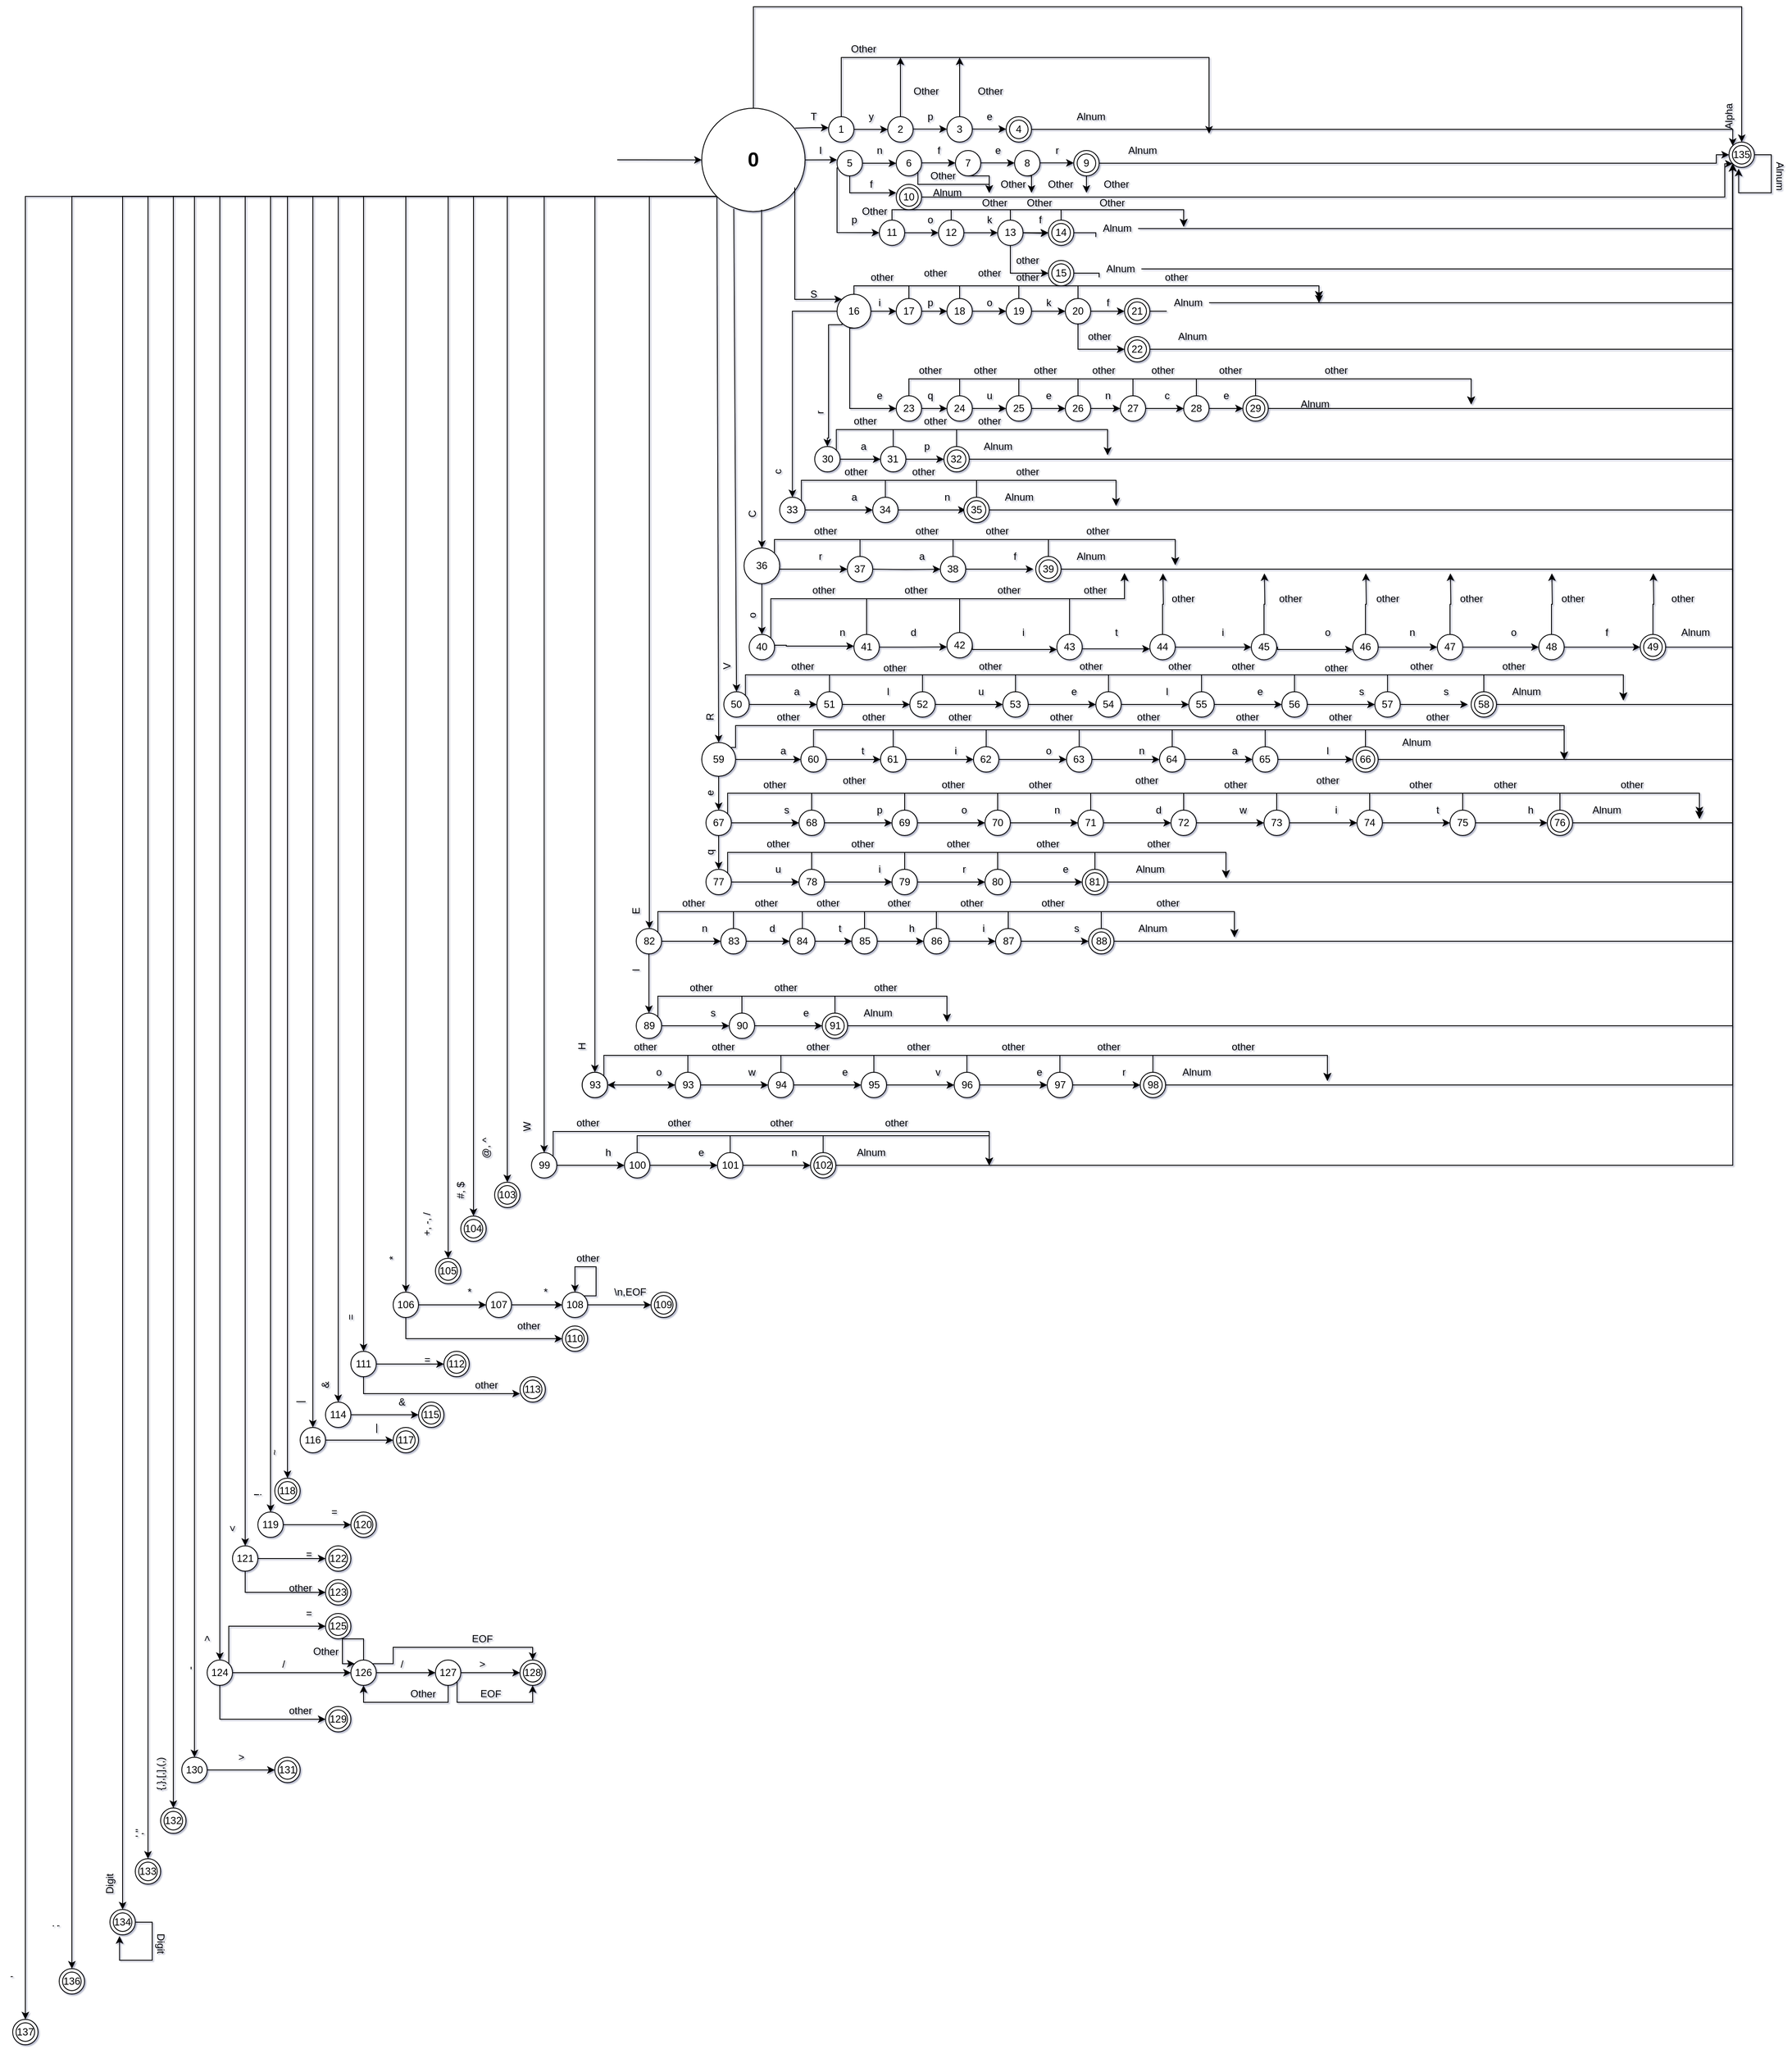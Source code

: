 <mxfile version="18.1.1" type="device"><diagram id="iCMLmCbHzJSNAO6Bf_U0" name="Page-1"><mxGraphModel dx="2282" dy="2418" grid="1" gridSize="10" guides="1" tooltips="1" connect="1" arrows="1" fold="1" page="1" pageScale="1" pageWidth="1100" pageHeight="1700" background="#ffffff" math="0" shadow="1"><root><mxCell id="0"/><mxCell id="1" parent="0"/><mxCell id="YWLrVL5hUdNqo4QxL6ze-480" style="edgeStyle=orthogonalEdgeStyle;rounded=0;orthogonalLoop=1;jettySize=auto;html=1;exitX=0;exitY=1;exitDx=0;exitDy=0;entryX=0.5;entryY=0;entryDx=0;entryDy=0;" parent="1" source="rzl35JYLiAOc8_l2IuKq-55" target="YWLrVL5hUdNqo4QxL6ze-481" edge="1"><mxGeometry relative="1" as="geometry"><mxPoint x="20" y="970" as="targetPoint"/><Array as="points"><mxPoint x="-22" y="124"/><mxPoint x="-22" y="990"/></Array></mxGeometry></mxCell><mxCell id="YWLrVL5hUdNqo4QxL6ze-514" style="edgeStyle=orthogonalEdgeStyle;rounded=0;orthogonalLoop=1;jettySize=auto;html=1;exitX=0;exitY=1;exitDx=0;exitDy=0;entryX=0.5;entryY=0;entryDx=0;entryDy=0;" parent="1" source="rzl35JYLiAOc8_l2IuKq-55" target="pTf88VSnDB4Ob_v3Bprc-14" edge="1"><mxGeometry relative="1" as="geometry"><mxPoint x="-20" y="1100" as="targetPoint"/></mxGeometry></mxCell><mxCell id="YWLrVL5hUdNqo4QxL6ze-537" style="edgeStyle=orthogonalEdgeStyle;rounded=0;orthogonalLoop=1;jettySize=auto;html=1;exitX=0;exitY=1;exitDx=0;exitDy=0;entryX=0.5;entryY=0;entryDx=0;entryDy=0;" parent="1" source="rzl35JYLiAOc8_l2IuKq-55" target="YWLrVL5hUdNqo4QxL6ze-538" edge="1"><mxGeometry relative="1" as="geometry"><mxPoint x="-60" y="1160" as="targetPoint"/></mxGeometry></mxCell><mxCell id="YWLrVL5hUdNqo4QxL6ze-550" style="edgeStyle=orthogonalEdgeStyle;rounded=0;orthogonalLoop=1;jettySize=auto;html=1;exitX=0;exitY=1;exitDx=0;exitDy=0;entryX=0.5;entryY=0;entryDx=0;entryDy=0;" parent="1" source="rzl35JYLiAOc8_l2IuKq-55" target="YWLrVL5hUdNqo4QxL6ze-552" edge="1"><mxGeometry relative="1" as="geometry"><mxPoint x="-100" y="1200" as="targetPoint"/></mxGeometry></mxCell><mxCell id="YWLrVL5hUdNqo4QxL6ze-553" style="edgeStyle=orthogonalEdgeStyle;rounded=0;orthogonalLoop=1;jettySize=auto;html=1;exitX=0;exitY=1;exitDx=0;exitDy=0;entryX=0.5;entryY=0;entryDx=0;entryDy=0;" parent="1" source="rzl35JYLiAOc8_l2IuKq-55" target="YWLrVL5hUdNqo4QxL6ze-554" edge="1"><mxGeometry relative="1" as="geometry"><mxPoint x="-140" y="1240" as="targetPoint"/></mxGeometry></mxCell><mxCell id="YWLrVL5hUdNqo4QxL6ze-556" style="edgeStyle=orthogonalEdgeStyle;rounded=0;orthogonalLoop=1;jettySize=auto;html=1;exitX=0;exitY=1;exitDx=0;exitDy=0;entryX=0.5;entryY=0;entryDx=0;entryDy=0;" parent="1" source="rzl35JYLiAOc8_l2IuKq-55" target="YWLrVL5hUdNqo4QxL6ze-557" edge="1"><mxGeometry relative="1" as="geometry"><mxPoint x="-170" y="1291.053" as="targetPoint"/></mxGeometry></mxCell><mxCell id="YWLrVL5hUdNqo4QxL6ze-559" style="edgeStyle=orthogonalEdgeStyle;rounded=0;orthogonalLoop=1;jettySize=auto;html=1;exitX=0;exitY=1;exitDx=0;exitDy=0;entryX=0.5;entryY=0;entryDx=0;entryDy=0;" parent="1" source="rzl35JYLiAOc8_l2IuKq-55" target="YWLrVL5hUdNqo4QxL6ze-580" edge="1"><mxGeometry relative="1" as="geometry"><mxPoint x="-210" y="1330" as="targetPoint"/></mxGeometry></mxCell><mxCell id="YWLrVL5hUdNqo4QxL6ze-563" style="edgeStyle=orthogonalEdgeStyle;rounded=0;orthogonalLoop=1;jettySize=auto;html=1;exitX=0;exitY=1;exitDx=0;exitDy=0;entryX=0.5;entryY=0;entryDx=0;entryDy=0;" parent="1" source="rzl35JYLiAOc8_l2IuKq-55" target="YWLrVL5hUdNqo4QxL6ze-564" edge="1"><mxGeometry relative="1" as="geometry"><mxPoint x="-240" y="1394" as="targetPoint"/></mxGeometry></mxCell><mxCell id="YWLrVL5hUdNqo4QxL6ze-570" style="edgeStyle=orthogonalEdgeStyle;rounded=0;orthogonalLoop=1;jettySize=auto;html=1;exitX=0;exitY=1;exitDx=0;exitDy=0;entryX=0.5;entryY=0;entryDx=0;entryDy=0;" parent="1" source="rzl35JYLiAOc8_l2IuKq-55" target="YWLrVL5hUdNqo4QxL6ze-572" edge="1"><mxGeometry relative="1" as="geometry"><mxPoint x="-270" y="1422.5" as="targetPoint"/></mxGeometry></mxCell><mxCell id="YWLrVL5hUdNqo4QxL6ze-577" style="edgeStyle=orthogonalEdgeStyle;rounded=0;orthogonalLoop=1;jettySize=auto;html=1;exitX=0;exitY=1;exitDx=0;exitDy=0;entryX=0.5;entryY=0;entryDx=0;entryDy=0;" parent="1" source="rzl35JYLiAOc8_l2IuKq-55" target="YWLrVL5hUdNqo4QxL6ze-578" edge="1"><mxGeometry relative="1" as="geometry"><mxPoint x="-300" y="1480" as="targetPoint"/></mxGeometry></mxCell><mxCell id="YWLrVL5hUdNqo4QxL6ze-591" style="edgeStyle=orthogonalEdgeStyle;rounded=0;orthogonalLoop=1;jettySize=auto;html=1;exitX=0;exitY=1;exitDx=0;exitDy=0;entryX=0.5;entryY=0;entryDx=0;entryDy=0;" parent="1" source="rzl35JYLiAOc8_l2IuKq-55" target="YWLrVL5hUdNqo4QxL6ze-592" edge="1"><mxGeometry relative="1" as="geometry"><mxPoint x="-320" y="1523.333" as="targetPoint"/></mxGeometry></mxCell><mxCell id="YWLrVL5hUdNqo4QxL6ze-598" style="edgeStyle=orthogonalEdgeStyle;rounded=0;orthogonalLoop=1;jettySize=auto;html=1;exitX=0;exitY=1;exitDx=0;exitDy=0;entryX=0.5;entryY=0;entryDx=0;entryDy=0;" parent="1" source="rzl35JYLiAOc8_l2IuKq-55" target="YWLrVL5hUdNqo4QxL6ze-599" edge="1"><mxGeometry relative="1" as="geometry"><mxPoint x="-350" y="1562.5" as="targetPoint"/></mxGeometry></mxCell><mxCell id="YWLrVL5hUdNqo4QxL6ze-609" style="edgeStyle=orthogonalEdgeStyle;rounded=0;orthogonalLoop=1;jettySize=auto;html=1;exitX=0;exitY=1;exitDx=0;exitDy=0;entryX=0.5;entryY=0;entryDx=0;entryDy=0;" parent="1" source="rzl35JYLiAOc8_l2IuKq-55" target="YWLrVL5hUdNqo4QxL6ze-610" edge="1"><mxGeometry relative="1" as="geometry"><mxPoint x="-380" y="1637.778" as="targetPoint"/></mxGeometry></mxCell><mxCell id="YWLrVL5hUdNqo4QxL6ze-619" style="edgeStyle=orthogonalEdgeStyle;rounded=0;orthogonalLoop=1;jettySize=auto;html=1;exitX=0;exitY=1;exitDx=0;exitDy=0;entryX=0.5;entryY=0;entryDx=0;entryDy=0;" parent="1" source="rzl35JYLiAOc8_l2IuKq-55" target="YWLrVL5hUdNqo4QxL6ze-622" edge="1"><mxGeometry relative="1" as="geometry"><mxPoint x="-400" y="1735.263" as="targetPoint"/></mxGeometry></mxCell><mxCell id="YWLrVL5hUdNqo4QxL6ze-627" style="edgeStyle=orthogonalEdgeStyle;rounded=0;orthogonalLoop=1;jettySize=auto;html=1;exitX=0;exitY=1;exitDx=0;exitDy=0;entryX=0.5;entryY=0;entryDx=0;entryDy=0;" parent="1" source="rzl35JYLiAOc8_l2IuKq-55" target="YWLrVL5hUdNqo4QxL6ze-628" edge="1"><mxGeometry relative="1" as="geometry"><mxPoint x="-430" y="1782.667" as="targetPoint"/></mxGeometry></mxCell><mxCell id="YWLrVL5hUdNqo4QxL6ze-630" style="edgeStyle=orthogonalEdgeStyle;rounded=0;orthogonalLoop=1;jettySize=auto;html=1;exitX=0;exitY=1;exitDx=0;exitDy=0;entryX=0.5;entryY=0;entryDx=0;entryDy=0;" parent="1" source="rzl35JYLiAOc8_l2IuKq-55" target="YWLrVL5hUdNqo4QxL6ze-632" edge="1"><mxGeometry relative="1" as="geometry"><mxPoint x="-460" y="1841.333" as="targetPoint"/></mxGeometry></mxCell><mxCell id="YWLrVL5hUdNqo4QxL6ze-633" style="edgeStyle=orthogonalEdgeStyle;rounded=0;orthogonalLoop=1;jettySize=auto;html=1;exitX=0;exitY=1;exitDx=0;exitDy=0;entryX=0.5;entryY=0;entryDx=0;entryDy=0;" parent="1" source="rzl35JYLiAOc8_l2IuKq-55" target="YWLrVL5hUdNqo4QxL6ze-638" edge="1"><mxGeometry relative="1" as="geometry"><mxPoint x="-490" y="1900" as="targetPoint"/></mxGeometry></mxCell><mxCell id="fb3qWix1z7XWNEieSaRh-14" style="edgeStyle=orthogonalEdgeStyle;rounded=0;orthogonalLoop=1;jettySize=auto;html=1;exitX=0.5;exitY=0;exitDx=0;exitDy=0;entryX=0.5;entryY=0;entryDx=0;entryDy=0;" parent="1" source="rzl35JYLiAOc8_l2IuKq-55" target="fb3qWix1z7XWNEieSaRh-11" edge="1"><mxGeometry relative="1" as="geometry"><mxPoint x="-575" y="1870" as="targetPoint"/><Array as="points"><mxPoint x="101" y="-100"/><mxPoint x="1270" y="-100"/></Array></mxGeometry></mxCell><mxCell id="fb3qWix1z7XWNEieSaRh-45" style="edgeStyle=orthogonalEdgeStyle;rounded=0;orthogonalLoop=1;jettySize=auto;html=1;exitX=0;exitY=1;exitDx=0;exitDy=0;entryX=0.5;entryY=0;entryDx=0;entryDy=0;" parent="1" source="rzl35JYLiAOc8_l2IuKq-55" target="fb3qWix1z7XWNEieSaRh-49" edge="1"><mxGeometry relative="1" as="geometry"><mxPoint x="-205" y="1370" as="targetPoint"/></mxGeometry></mxCell><mxCell id="fb3qWix1z7XWNEieSaRh-81" style="edgeStyle=orthogonalEdgeStyle;rounded=0;orthogonalLoop=1;jettySize=auto;html=1;exitX=0;exitY=1;exitDx=0;exitDy=0;entryX=0.5;entryY=0;entryDx=0;entryDy=0;" parent="1" source="rzl35JYLiAOc8_l2IuKq-55" target="fb3qWix1z7XWNEieSaRh-80" edge="1"><mxGeometry relative="1" as="geometry"/></mxCell><mxCell id="LPCd5hCgVuxMDP3Q02_B-3" style="edgeStyle=orthogonalEdgeStyle;rounded=0;orthogonalLoop=1;jettySize=auto;html=1;exitX=0;exitY=1;exitDx=0;exitDy=0;entryX=0.5;entryY=0;entryDx=0;entryDy=0;" parent="1" source="rzl35JYLiAOc8_l2IuKq-55" target="LPCd5hCgVuxMDP3Q02_B-1" edge="1"><mxGeometry relative="1" as="geometry"/></mxCell><mxCell id="rzl35JYLiAOc8_l2IuKq-55" value="&lt;h1&gt;0&lt;/h1&gt;" style="ellipse;whiteSpace=wrap;html=1;aspect=fixed;" parent="1" vertex="1"><mxGeometry x="40" y="20" width="122.19" height="122.19" as="geometry"/></mxCell><mxCell id="YWLrVL5hUdNqo4QxL6ze-162" value="T" style="text;html=1;align=center;verticalAlign=middle;resizable=0;points=[];autosize=1;strokeColor=none;fillColor=none;" parent="1" vertex="1"><mxGeometry x="162.19" y="20" width="20" height="20" as="geometry"/></mxCell><mxCell id="YWLrVL5hUdNqo4QxL6ze-165" value="" style="endArrow=classic;html=1;rounded=0;exitX=0.904;exitY=0.192;exitDx=0;exitDy=0;exitPerimeter=0;" parent="1" source="rzl35JYLiAOc8_l2IuKq-55" edge="1"><mxGeometry width="50" height="50" relative="1" as="geometry"><mxPoint x="240" y="150" as="sourcePoint"/><mxPoint x="190" y="43" as="targetPoint"/><Array as="points"><mxPoint x="170" y="43"/></Array></mxGeometry></mxCell><mxCell id="YWLrVL5hUdNqo4QxL6ze-166" value="" style="endArrow=classic;html=1;rounded=0;exitX=1;exitY=0.5;exitDx=0;exitDy=0;" parent="1" source="rzl35JYLiAOc8_l2IuKq-55" edge="1"><mxGeometry width="50" height="50" relative="1" as="geometry"><mxPoint x="120" y="140" as="sourcePoint"/><mxPoint x="200" y="81" as="targetPoint"/></mxGeometry></mxCell><mxCell id="zIKIQw9tjHKYBcnwlxx9-15" style="edgeStyle=orthogonalEdgeStyle;rounded=0;orthogonalLoop=1;jettySize=auto;html=1;exitX=0.5;exitY=0;exitDx=0;exitDy=0;" parent="1" source="YWLrVL5hUdNqo4QxL6ze-167" edge="1"><mxGeometry relative="1" as="geometry"><mxPoint x="640" y="50" as="targetPoint"/><Array as="points"><mxPoint x="205" y="-40"/><mxPoint x="640" y="-40"/></Array></mxGeometry></mxCell><mxCell id="YWLrVL5hUdNqo4QxL6ze-167" value="1" style="ellipse;whiteSpace=wrap;html=1;aspect=fixed;" parent="1" vertex="1"><mxGeometry x="190" y="30" width="30" height="30" as="geometry"/></mxCell><mxCell id="YWLrVL5hUdNqo4QxL6ze-168" value="" style="endArrow=classic;html=1;rounded=0;exitX=1;exitY=0.5;exitDx=0;exitDy=0;" parent="1" source="YWLrVL5hUdNqo4QxL6ze-167" edge="1"><mxGeometry width="50" height="50" relative="1" as="geometry"><mxPoint x="240" y="150" as="sourcePoint"/><mxPoint x="260" y="45" as="targetPoint"/><Array as="points"><mxPoint x="250" y="45"/></Array></mxGeometry></mxCell><mxCell id="YWLrVL5hUdNqo4QxL6ze-169" value="y" style="text;html=1;align=center;verticalAlign=middle;resizable=0;points=[];autosize=1;strokeColor=none;fillColor=none;" parent="1" vertex="1"><mxGeometry x="230" y="20" width="20" height="20" as="geometry"/></mxCell><mxCell id="zIKIQw9tjHKYBcnwlxx9-16" style="edgeStyle=orthogonalEdgeStyle;rounded=0;orthogonalLoop=1;jettySize=auto;html=1;exitX=0.5;exitY=0;exitDx=0;exitDy=0;" parent="1" source="YWLrVL5hUdNqo4QxL6ze-170" edge="1"><mxGeometry relative="1" as="geometry"><mxPoint x="275" y="-40" as="targetPoint"/></mxGeometry></mxCell><mxCell id="YWLrVL5hUdNqo4QxL6ze-170" value="2" style="ellipse;whiteSpace=wrap;html=1;aspect=fixed;" parent="1" vertex="1"><mxGeometry x="260" y="30" width="30" height="30" as="geometry"/></mxCell><mxCell id="YWLrVL5hUdNqo4QxL6ze-171" value="" style="endArrow=classic;html=1;rounded=0;exitX=1;exitY=0.5;exitDx=0;exitDy=0;" parent="1" edge="1"><mxGeometry width="50" height="50" relative="1" as="geometry"><mxPoint x="290" y="44.66" as="sourcePoint"/><mxPoint x="330" y="44.66" as="targetPoint"/><Array as="points"><mxPoint x="320" y="44.66"/></Array></mxGeometry></mxCell><mxCell id="zIKIQw9tjHKYBcnwlxx9-17" style="edgeStyle=orthogonalEdgeStyle;rounded=0;orthogonalLoop=1;jettySize=auto;html=1;exitX=0.5;exitY=0;exitDx=0;exitDy=0;" parent="1" source="YWLrVL5hUdNqo4QxL6ze-172" edge="1"><mxGeometry relative="1" as="geometry"><mxPoint x="345" y="-40" as="targetPoint"/></mxGeometry></mxCell><mxCell id="YWLrVL5hUdNqo4QxL6ze-172" value="3" style="ellipse;whiteSpace=wrap;html=1;aspect=fixed;" parent="1" vertex="1"><mxGeometry x="330" y="30" width="30" height="30" as="geometry"/></mxCell><mxCell id="YWLrVL5hUdNqo4QxL6ze-173" value="" style="endArrow=classic;html=1;rounded=0;exitX=1;exitY=0.5;exitDx=0;exitDy=0;" parent="1" edge="1"><mxGeometry width="50" height="50" relative="1" as="geometry"><mxPoint x="360" y="44.66" as="sourcePoint"/><mxPoint x="400" y="44.66" as="targetPoint"/><Array as="points"><mxPoint x="390" y="44.66"/></Array></mxGeometry></mxCell><mxCell id="zIKIQw9tjHKYBcnwlxx9-13" style="edgeStyle=orthogonalEdgeStyle;rounded=0;orthogonalLoop=1;jettySize=auto;html=1;exitX=1;exitY=0.5;exitDx=0;exitDy=0;entryX=0;entryY=0;entryDx=0;entryDy=0;" parent="1" source="YWLrVL5hUdNqo4QxL6ze-174" target="fb3qWix1z7XWNEieSaRh-11" edge="1"><mxGeometry relative="1" as="geometry"><Array as="points"><mxPoint x="1259" y="45"/></Array></mxGeometry></mxCell><mxCell id="YWLrVL5hUdNqo4QxL6ze-174" value="4" style="ellipse;shape=doubleEllipse;whiteSpace=wrap;html=1;aspect=fixed;" parent="1" vertex="1"><mxGeometry x="400" y="30" width="30" height="30" as="geometry"/></mxCell><mxCell id="YWLrVL5hUdNqo4QxL6ze-175" value="p" style="text;html=1;align=center;verticalAlign=middle;resizable=0;points=[];autosize=1;strokeColor=none;fillColor=none;" parent="1" vertex="1"><mxGeometry x="300" y="20" width="20" height="20" as="geometry"/></mxCell><mxCell id="YWLrVL5hUdNqo4QxL6ze-176" value="e" style="text;html=1;align=center;verticalAlign=middle;resizable=0;points=[];autosize=1;strokeColor=none;fillColor=none;" parent="1" vertex="1"><mxGeometry x="370" y="20" width="20" height="20" as="geometry"/></mxCell><mxCell id="YWLrVL5hUdNqo4QxL6ze-177" value="5" style="ellipse;whiteSpace=wrap;html=1;aspect=fixed;" parent="1" vertex="1"><mxGeometry x="200" y="70" width="30" height="30" as="geometry"/></mxCell><mxCell id="YWLrVL5hUdNqo4QxL6ze-178" value="" style="endArrow=classic;html=1;rounded=0;exitX=1;exitY=0.5;exitDx=0;exitDy=0;" parent="1" source="YWLrVL5hUdNqo4QxL6ze-177" edge="1"><mxGeometry width="50" height="50" relative="1" as="geometry"><mxPoint x="250" y="190" as="sourcePoint"/><mxPoint x="270" y="85.0" as="targetPoint"/><Array as="points"><mxPoint x="260" y="85"/></Array></mxGeometry></mxCell><mxCell id="YWLrVL5hUdNqo4QxL6ze-179" value="I" style="text;html=1;align=center;verticalAlign=middle;resizable=0;points=[];autosize=1;strokeColor=none;fillColor=none;" parent="1" vertex="1"><mxGeometry x="170" y="60" width="20" height="20" as="geometry"/></mxCell><mxCell id="pTf88VSnDB4Ob_v3Bprc-16" style="edgeStyle=orthogonalEdgeStyle;rounded=0;orthogonalLoop=1;jettySize=auto;html=1;exitX=1;exitY=1;exitDx=0;exitDy=0;" parent="1" source="YWLrVL5hUdNqo4QxL6ze-180" edge="1"><mxGeometry relative="1" as="geometry"><mxPoint x="380" y="120" as="targetPoint"/><Array as="points"><mxPoint x="296" y="110"/><mxPoint x="380" y="110"/></Array></mxGeometry></mxCell><mxCell id="YWLrVL5hUdNqo4QxL6ze-180" value="6" style="ellipse;whiteSpace=wrap;html=1;aspect=fixed;" parent="1" vertex="1"><mxGeometry x="270" y="70" width="30" height="30" as="geometry"/></mxCell><mxCell id="YWLrVL5hUdNqo4QxL6ze-181" value="" style="endArrow=classic;html=1;rounded=0;exitX=1;exitY=0.5;exitDx=0;exitDy=0;" parent="1" edge="1"><mxGeometry width="50" height="50" relative="1" as="geometry"><mxPoint x="300" y="84.66" as="sourcePoint"/><mxPoint x="340" y="84.66" as="targetPoint"/><Array as="points"><mxPoint x="330" y="84.66"/></Array></mxGeometry></mxCell><mxCell id="pTf88VSnDB4Ob_v3Bprc-17" style="edgeStyle=orthogonalEdgeStyle;rounded=0;orthogonalLoop=1;jettySize=auto;html=1;exitX=0.5;exitY=1;exitDx=0;exitDy=0;" parent="1" source="YWLrVL5hUdNqo4QxL6ze-182" edge="1"><mxGeometry relative="1" as="geometry"><mxPoint x="380" y="120" as="targetPoint"/></mxGeometry></mxCell><mxCell id="YWLrVL5hUdNqo4QxL6ze-182" value="7" style="ellipse;whiteSpace=wrap;html=1;aspect=fixed;" parent="1" vertex="1"><mxGeometry x="340" y="70" width="30" height="30" as="geometry"/></mxCell><mxCell id="YWLrVL5hUdNqo4QxL6ze-183" value="" style="endArrow=classic;html=1;rounded=0;exitX=1;exitY=0.5;exitDx=0;exitDy=0;" parent="1" edge="1"><mxGeometry width="50" height="50" relative="1" as="geometry"><mxPoint x="370" y="84.66" as="sourcePoint"/><mxPoint x="410" y="84.66" as="targetPoint"/><Array as="points"><mxPoint x="400" y="84.66"/></Array></mxGeometry></mxCell><mxCell id="YWLrVL5hUdNqo4QxL6ze-185" value="n" style="text;html=1;align=center;verticalAlign=middle;resizable=0;points=[];autosize=1;strokeColor=none;fillColor=none;" parent="1" vertex="1"><mxGeometry x="240" y="60" width="20" height="20" as="geometry"/></mxCell><mxCell id="YWLrVL5hUdNqo4QxL6ze-186" value="f" style="text;html=1;align=center;verticalAlign=middle;resizable=0;points=[];autosize=1;strokeColor=none;fillColor=none;" parent="1" vertex="1"><mxGeometry x="310" y="60" width="20" height="20" as="geometry"/></mxCell><mxCell id="pTf88VSnDB4Ob_v3Bprc-18" style="edgeStyle=orthogonalEdgeStyle;rounded=0;orthogonalLoop=1;jettySize=auto;html=1;exitX=0.5;exitY=1;exitDx=0;exitDy=0;" parent="1" source="YWLrVL5hUdNqo4QxL6ze-187" edge="1"><mxGeometry relative="1" as="geometry"><mxPoint x="430" y="120" as="targetPoint"/></mxGeometry></mxCell><mxCell id="YWLrVL5hUdNqo4QxL6ze-187" value="8" style="ellipse;whiteSpace=wrap;html=1;aspect=fixed;" parent="1" vertex="1"><mxGeometry x="410" y="70" width="30" height="30" as="geometry"/></mxCell><mxCell id="zIKIQw9tjHKYBcnwlxx9-22" style="edgeStyle=orthogonalEdgeStyle;rounded=0;orthogonalLoop=1;jettySize=auto;html=1;exitX=1;exitY=0.5;exitDx=0;exitDy=0;entryX=0;entryY=0.5;entryDx=0;entryDy=0;" parent="1" source="YWLrVL5hUdNqo4QxL6ze-188" target="fb3qWix1z7XWNEieSaRh-11" edge="1"><mxGeometry relative="1" as="geometry"><Array as="points"><mxPoint x="1240" y="85"/><mxPoint x="1240" y="75"/></Array></mxGeometry></mxCell><mxCell id="pTf88VSnDB4Ob_v3Bprc-19" style="edgeStyle=orthogonalEdgeStyle;rounded=0;orthogonalLoop=1;jettySize=auto;html=1;exitX=0.5;exitY=1;exitDx=0;exitDy=0;" parent="1" source="YWLrVL5hUdNqo4QxL6ze-188" edge="1"><mxGeometry relative="1" as="geometry"><mxPoint x="495" y="120" as="targetPoint"/></mxGeometry></mxCell><mxCell id="YWLrVL5hUdNqo4QxL6ze-188" value="9" style="ellipse;shape=doubleEllipse;whiteSpace=wrap;html=1;aspect=fixed;" parent="1" vertex="1"><mxGeometry x="480" y="70" width="30" height="30" as="geometry"/></mxCell><mxCell id="YWLrVL5hUdNqo4QxL6ze-189" value="" style="endArrow=classic;html=1;rounded=0;exitX=1;exitY=0.5;exitDx=0;exitDy=0;" parent="1" edge="1"><mxGeometry width="50" height="50" relative="1" as="geometry"><mxPoint x="440" y="84.66" as="sourcePoint"/><mxPoint x="480" y="84.66" as="targetPoint"/><Array as="points"><mxPoint x="470" y="84.66"/></Array></mxGeometry></mxCell><mxCell id="YWLrVL5hUdNqo4QxL6ze-192" value="e" style="text;html=1;align=center;verticalAlign=middle;resizable=0;points=[];autosize=1;strokeColor=none;fillColor=none;" parent="1" vertex="1"><mxGeometry x="380" y="60" width="20" height="20" as="geometry"/></mxCell><mxCell id="YWLrVL5hUdNqo4QxL6ze-193" value="r" style="text;html=1;align=center;verticalAlign=middle;resizable=0;points=[];autosize=1;strokeColor=none;fillColor=none;" parent="1" vertex="1"><mxGeometry x="450" y="60" width="20" height="20" as="geometry"/></mxCell><mxCell id="YWLrVL5hUdNqo4QxL6ze-194" value="" style="endArrow=classic;html=1;rounded=0;exitX=0.5;exitY=1;exitDx=0;exitDy=0;" parent="1" source="YWLrVL5hUdNqo4QxL6ze-177" edge="1"><mxGeometry width="50" height="50" relative="1" as="geometry"><mxPoint x="172.19" y="91.095" as="sourcePoint"/><mxPoint x="270" y="120" as="targetPoint"/><Array as="points"><mxPoint x="215" y="120"/></Array></mxGeometry></mxCell><mxCell id="YWLrVL5hUdNqo4QxL6ze-195" value="f" style="text;html=1;align=center;verticalAlign=middle;resizable=0;points=[];autosize=1;strokeColor=none;fillColor=none;" parent="1" vertex="1"><mxGeometry x="230" y="100" width="20" height="20" as="geometry"/></mxCell><mxCell id="zIKIQw9tjHKYBcnwlxx9-23" style="edgeStyle=orthogonalEdgeStyle;rounded=0;orthogonalLoop=1;jettySize=auto;html=1;exitX=1;exitY=0.5;exitDx=0;exitDy=0;entryX=0;entryY=1;entryDx=0;entryDy=0;" parent="1" source="YWLrVL5hUdNqo4QxL6ze-196" target="fb3qWix1z7XWNEieSaRh-11" edge="1"><mxGeometry relative="1" as="geometry"><Array as="points"><mxPoint x="1250" y="125"/><mxPoint x="1250" y="86"/></Array></mxGeometry></mxCell><mxCell id="YWLrVL5hUdNqo4QxL6ze-196" value="10" style="ellipse;shape=doubleEllipse;whiteSpace=wrap;html=1;aspect=fixed;" parent="1" vertex="1"><mxGeometry x="270" y="110" width="30" height="30" as="geometry"/></mxCell><mxCell id="YWLrVL5hUdNqo4QxL6ze-197" value="" style="endArrow=classic;html=1;rounded=0;entryX=0;entryY=0.5;entryDx=0;entryDy=0;" parent="1" target="YWLrVL5hUdNqo4QxL6ze-199" edge="1"><mxGeometry width="50" height="50" relative="1" as="geometry"><mxPoint x="200" y="90" as="sourcePoint"/><mxPoint x="250" y="150" as="targetPoint"/><Array as="points"><mxPoint x="200" y="167"/></Array></mxGeometry></mxCell><mxCell id="YWLrVL5hUdNqo4QxL6ze-198" value="p" style="text;html=1;align=center;verticalAlign=middle;resizable=0;points=[];autosize=1;strokeColor=none;fillColor=none;" parent="1" vertex="1"><mxGeometry x="210" y="142.19" width="20" height="20" as="geometry"/></mxCell><mxCell id="YWLrVL5hUdNqo4QxL6ze-204" value="" style="edgeStyle=orthogonalEdgeStyle;rounded=0;orthogonalLoop=1;jettySize=auto;html=1;" parent="1" source="YWLrVL5hUdNqo4QxL6ze-199" target="YWLrVL5hUdNqo4QxL6ze-200" edge="1"><mxGeometry relative="1" as="geometry"/></mxCell><mxCell id="pTf88VSnDB4Ob_v3Bprc-27" style="edgeStyle=orthogonalEdgeStyle;rounded=0;orthogonalLoop=1;jettySize=auto;html=1;exitX=0.5;exitY=0;exitDx=0;exitDy=0;" parent="1" source="YWLrVL5hUdNqo4QxL6ze-199" edge="1"><mxGeometry relative="1" as="geometry"><mxPoint x="610" y="160" as="targetPoint"/><Array as="points"><mxPoint x="265" y="140"/><mxPoint x="610" y="140"/></Array></mxGeometry></mxCell><mxCell id="YWLrVL5hUdNqo4QxL6ze-199" value="11" style="ellipse;whiteSpace=wrap;html=1;aspect=fixed;" parent="1" vertex="1"><mxGeometry x="250" y="152.19" width="30" height="30" as="geometry"/></mxCell><mxCell id="YWLrVL5hUdNqo4QxL6ze-206" value="" style="edgeStyle=orthogonalEdgeStyle;rounded=0;orthogonalLoop=1;jettySize=auto;html=1;entryX=0;entryY=0.5;entryDx=0;entryDy=0;" parent="1" source="YWLrVL5hUdNqo4QxL6ze-200" target="fb3qWix1z7XWNEieSaRh-73" edge="1"><mxGeometry relative="1" as="geometry"><mxPoint x="390.0" y="167.19" as="targetPoint"/></mxGeometry></mxCell><mxCell id="pTf88VSnDB4Ob_v3Bprc-26" style="edgeStyle=orthogonalEdgeStyle;rounded=0;orthogonalLoop=1;jettySize=auto;html=1;exitX=0.5;exitY=0;exitDx=0;exitDy=0;" parent="1" source="YWLrVL5hUdNqo4QxL6ze-200" edge="1"><mxGeometry relative="1" as="geometry"><mxPoint x="610" y="160" as="targetPoint"/><Array as="points"><mxPoint x="335" y="140"/><mxPoint x="610" y="140"/></Array></mxGeometry></mxCell><mxCell id="YWLrVL5hUdNqo4QxL6ze-200" value="12" style="ellipse;whiteSpace=wrap;html=1;aspect=fixed;" parent="1" vertex="1"><mxGeometry x="320" y="152.19" width="30" height="30" as="geometry"/></mxCell><mxCell id="YWLrVL5hUdNqo4QxL6ze-209" value="" style="edgeStyle=orthogonalEdgeStyle;rounded=0;orthogonalLoop=1;jettySize=auto;html=1;" parent="1" target="YWLrVL5hUdNqo4QxL6ze-202" edge="1"><mxGeometry relative="1" as="geometry"><mxPoint x="420.0" y="167.194" as="sourcePoint"/></mxGeometry></mxCell><mxCell id="zIKIQw9tjHKYBcnwlxx9-24" style="edgeStyle=orthogonalEdgeStyle;rounded=0;orthogonalLoop=1;jettySize=auto;html=1;exitX=1;exitY=0.5;exitDx=0;exitDy=0;entryX=0;entryY=1;entryDx=0;entryDy=0;startArrow=none;" parent="1" source="zIKIQw9tjHKYBcnwlxx9-44" target="fb3qWix1z7XWNEieSaRh-11" edge="1"><mxGeometry relative="1" as="geometry"/></mxCell><mxCell id="pTf88VSnDB4Ob_v3Bprc-24" style="edgeStyle=orthogonalEdgeStyle;rounded=0;orthogonalLoop=1;jettySize=auto;html=1;exitX=0.5;exitY=0;exitDx=0;exitDy=0;" parent="1" source="YWLrVL5hUdNqo4QxL6ze-202" edge="1"><mxGeometry relative="1" as="geometry"><mxPoint x="610" y="160" as="targetPoint"/><Array as="points"><mxPoint x="465" y="140"/><mxPoint x="610" y="140"/></Array></mxGeometry></mxCell><mxCell id="YWLrVL5hUdNqo4QxL6ze-202" value="14" style="ellipse;shape=doubleEllipse;whiteSpace=wrap;html=1;aspect=fixed;" parent="1" vertex="1"><mxGeometry x="450" y="152.19" width="30" height="30" as="geometry"/></mxCell><mxCell id="YWLrVL5hUdNqo4QxL6ze-210" value="o" style="text;html=1;align=center;verticalAlign=middle;resizable=0;points=[];autosize=1;strokeColor=none;fillColor=none;" parent="1" vertex="1"><mxGeometry x="300" y="142.19" width="20" height="20" as="geometry"/></mxCell><mxCell id="YWLrVL5hUdNqo4QxL6ze-211" value="k" style="text;html=1;align=center;verticalAlign=middle;resizable=0;points=[];autosize=1;strokeColor=none;fillColor=none;" parent="1" vertex="1"><mxGeometry x="370" y="142.19" width="20" height="20" as="geometry"/></mxCell><mxCell id="YWLrVL5hUdNqo4QxL6ze-212" value="f" style="text;html=1;align=center;verticalAlign=middle;resizable=0;points=[];autosize=1;strokeColor=none;fillColor=none;" parent="1" vertex="1"><mxGeometry x="430" y="142.19" width="20" height="20" as="geometry"/></mxCell><mxCell id="fb3qWix1z7XWNEieSaRh-18" value="" style="edgeStyle=orthogonalEdgeStyle;rounded=0;orthogonalLoop=1;jettySize=auto;html=1;exitX=1;exitY=0.5;exitDx=0;exitDy=0;exitPerimeter=0;" parent="1" source="fb3qWix1z7XWNEieSaRh-73" target="YWLrVL5hUdNqo4QxL6ze-202" edge="1"><mxGeometry relative="1" as="geometry"><mxPoint x="420.0" y="167.19" as="sourcePoint"/></mxGeometry></mxCell><mxCell id="fb3qWix1z7XWNEieSaRh-71" style="edgeStyle=orthogonalEdgeStyle;rounded=0;orthogonalLoop=1;jettySize=auto;html=1;exitX=0.5;exitY=1;exitDx=0;exitDy=0;entryX=0;entryY=0.5;entryDx=0;entryDy=0;" parent="1" source="fb3qWix1z7XWNEieSaRh-73" target="fb3qWix1z7XWNEieSaRh-66" edge="1"><mxGeometry relative="1" as="geometry"><mxPoint x="405" y="182.19" as="sourcePoint"/></mxGeometry></mxCell><mxCell id="YWLrVL5hUdNqo4QxL6ze-218" value="" style="endArrow=classic;html=1;rounded=0;entryX=0;entryY=0;entryDx=0;entryDy=0;" parent="1" target="YWLrVL5hUdNqo4QxL6ze-223" edge="1"><mxGeometry width="50" height="50" relative="1" as="geometry"><mxPoint x="150.0" y="113.6" as="sourcePoint"/><mxPoint x="210" y="250" as="targetPoint"/><Array as="points"><mxPoint x="150" y="246"/></Array></mxGeometry></mxCell><mxCell id="YWLrVL5hUdNqo4QxL6ze-219" value="S" style="text;html=1;align=center;verticalAlign=middle;resizable=0;points=[];autosize=1;strokeColor=none;fillColor=none;" parent="1" vertex="1"><mxGeometry x="162.19" y="230" width="20" height="20" as="geometry"/></mxCell><mxCell id="YWLrVL5hUdNqo4QxL6ze-229" value="" style="edgeStyle=orthogonalEdgeStyle;rounded=0;orthogonalLoop=1;jettySize=auto;html=1;entryX=0;entryY=0.5;entryDx=0;entryDy=0;" parent="1" source="YWLrVL5hUdNqo4QxL6ze-220" target="fb3qWix1z7XWNEieSaRh-75" edge="1"><mxGeometry relative="1" as="geometry"><mxPoint x="471.41" y="260" as="targetPoint"/></mxGeometry></mxCell><mxCell id="pTf88VSnDB4Ob_v3Bprc-36" style="edgeStyle=orthogonalEdgeStyle;rounded=0;orthogonalLoop=1;jettySize=auto;html=1;exitX=0.5;exitY=0;exitDx=0;exitDy=0;" parent="1" source="YWLrVL5hUdNqo4QxL6ze-220" edge="1"><mxGeometry relative="1" as="geometry"><mxPoint x="770" y="245.333" as="targetPoint"/><Array as="points"><mxPoint x="415" y="230"/><mxPoint x="770" y="230"/></Array></mxGeometry></mxCell><mxCell id="YWLrVL5hUdNqo4QxL6ze-220" value="19" style="ellipse;whiteSpace=wrap;html=1;aspect=fixed;" parent="1" vertex="1"><mxGeometry x="400" y="245" width="30" height="30" as="geometry"/></mxCell><mxCell id="YWLrVL5hUdNqo4QxL6ze-232" style="edgeStyle=orthogonalEdgeStyle;rounded=0;orthogonalLoop=1;jettySize=auto;html=1;exitX=1;exitY=0.5;exitDx=0;exitDy=0;entryX=0;entryY=0.5;entryDx=0;entryDy=0;" parent="1" source="YWLrVL5hUdNqo4QxL6ze-221" target="YWLrVL5hUdNqo4QxL6ze-220" edge="1"><mxGeometry relative="1" as="geometry"/></mxCell><mxCell id="pTf88VSnDB4Ob_v3Bprc-37" style="edgeStyle=orthogonalEdgeStyle;rounded=0;orthogonalLoop=1;jettySize=auto;html=1;exitX=0.5;exitY=0;exitDx=0;exitDy=0;" parent="1" source="YWLrVL5hUdNqo4QxL6ze-221" edge="1"><mxGeometry relative="1" as="geometry"><mxPoint x="770" y="245.333" as="targetPoint"/><Array as="points"><mxPoint x="345" y="230"/><mxPoint x="770" y="230"/></Array></mxGeometry></mxCell><mxCell id="YWLrVL5hUdNqo4QxL6ze-221" value="18" style="ellipse;whiteSpace=wrap;html=1;aspect=fixed;" parent="1" vertex="1"><mxGeometry x="330" y="245" width="30" height="30" as="geometry"/></mxCell><mxCell id="YWLrVL5hUdNqo4QxL6ze-226" value="" style="edgeStyle=orthogonalEdgeStyle;rounded=0;orthogonalLoop=1;jettySize=auto;html=1;" parent="1" source="YWLrVL5hUdNqo4QxL6ze-222" target="YWLrVL5hUdNqo4QxL6ze-221" edge="1"><mxGeometry relative="1" as="geometry"/></mxCell><mxCell id="pTf88VSnDB4Ob_v3Bprc-38" style="edgeStyle=orthogonalEdgeStyle;rounded=0;orthogonalLoop=1;jettySize=auto;html=1;exitX=0.5;exitY=0;exitDx=0;exitDy=0;" parent="1" source="YWLrVL5hUdNqo4QxL6ze-222" edge="1"><mxGeometry relative="1" as="geometry"><mxPoint x="770" y="250" as="targetPoint"/><Array as="points"><mxPoint x="285" y="230"/><mxPoint x="770" y="230"/></Array></mxGeometry></mxCell><mxCell id="YWLrVL5hUdNqo4QxL6ze-222" value="17" style="ellipse;whiteSpace=wrap;html=1;aspect=fixed;" parent="1" vertex="1"><mxGeometry x="270" y="245" width="30" height="30" as="geometry"/></mxCell><mxCell id="YWLrVL5hUdNqo4QxL6ze-225" value="" style="edgeStyle=orthogonalEdgeStyle;rounded=0;orthogonalLoop=1;jettySize=auto;html=1;" parent="1" source="YWLrVL5hUdNqo4QxL6ze-223" target="YWLrVL5hUdNqo4QxL6ze-222" edge="1"><mxGeometry relative="1" as="geometry"/></mxCell><mxCell id="YWLrVL5hUdNqo4QxL6ze-281" style="edgeStyle=orthogonalEdgeStyle;rounded=0;orthogonalLoop=1;jettySize=auto;html=1;exitX=0;exitY=1;exitDx=0;exitDy=0;entryX=0.5;entryY=0;entryDx=0;entryDy=0;" parent="1" source="YWLrVL5hUdNqo4QxL6ze-223" target="YWLrVL5hUdNqo4QxL6ze-285" edge="1"><mxGeometry relative="1" as="geometry"><mxPoint x="170.0" y="410" as="targetPoint"/><Array as="points"><mxPoint x="190" y="276"/><mxPoint x="190" y="410"/><mxPoint x="189" y="410"/></Array></mxGeometry></mxCell><mxCell id="YWLrVL5hUdNqo4QxL6ze-296" style="edgeStyle=orthogonalEdgeStyle;rounded=0;orthogonalLoop=1;jettySize=auto;html=1;exitX=0.5;exitY=1;exitDx=0;exitDy=0;entryX=0;entryY=0.5;entryDx=0;entryDy=0;" parent="1" source="YWLrVL5hUdNqo4QxL6ze-223" target="YWLrVL5hUdNqo4QxL6ze-255" edge="1"><mxGeometry relative="1" as="geometry"><Array as="points"><mxPoint x="215" y="375"/></Array></mxGeometry></mxCell><mxCell id="YWLrVL5hUdNqo4QxL6ze-298" value="" style="edgeStyle=orthogonalEdgeStyle;rounded=0;orthogonalLoop=1;jettySize=auto;html=1;entryX=0.5;entryY=0;entryDx=0;entryDy=0;" parent="1" source="YWLrVL5hUdNqo4QxL6ze-223" target="YWLrVL5hUdNqo4QxL6ze-297" edge="1"><mxGeometry relative="1" as="geometry"><Array as="points"><mxPoint x="147" y="260"/></Array></mxGeometry></mxCell><mxCell id="pTf88VSnDB4Ob_v3Bprc-39" style="edgeStyle=orthogonalEdgeStyle;rounded=0;orthogonalLoop=1;jettySize=auto;html=1;exitX=0.5;exitY=0;exitDx=0;exitDy=0;" parent="1" source="YWLrVL5hUdNqo4QxL6ze-223" edge="1"><mxGeometry relative="1" as="geometry"><mxPoint x="770" y="250" as="targetPoint"/><Array as="points"><mxPoint x="220" y="230"/><mxPoint x="770" y="230"/></Array></mxGeometry></mxCell><mxCell id="YWLrVL5hUdNqo4QxL6ze-223" value="16" style="ellipse;whiteSpace=wrap;html=1;aspect=fixed;" parent="1" vertex="1"><mxGeometry x="200" y="240" width="40" height="40" as="geometry"/></mxCell><mxCell id="YWLrVL5hUdNqo4QxL6ze-233" value="i" style="text;html=1;align=center;verticalAlign=middle;resizable=0;points=[];autosize=1;strokeColor=none;fillColor=none;" parent="1" vertex="1"><mxGeometry x="240" y="240" width="20" height="20" as="geometry"/></mxCell><mxCell id="YWLrVL5hUdNqo4QxL6ze-234" value="p" style="text;html=1;align=center;verticalAlign=middle;resizable=0;points=[];autosize=1;strokeColor=none;fillColor=none;" parent="1" vertex="1"><mxGeometry x="300" y="240" width="20" height="20" as="geometry"/></mxCell><mxCell id="YWLrVL5hUdNqo4QxL6ze-235" value="o" style="text;html=1;align=center;verticalAlign=middle;resizable=0;points=[];autosize=1;strokeColor=none;fillColor=none;" parent="1" vertex="1"><mxGeometry x="370" y="240" width="20" height="20" as="geometry"/></mxCell><mxCell id="YWLrVL5hUdNqo4QxL6ze-236" value="k" style="text;html=1;align=center;verticalAlign=middle;resizable=0;points=[];autosize=1;strokeColor=none;fillColor=none;" parent="1" vertex="1"><mxGeometry x="440" y="240" width="20" height="20" as="geometry"/></mxCell><mxCell id="YWLrVL5hUdNqo4QxL6ze-239" value="" style="edgeStyle=orthogonalEdgeStyle;rounded=0;orthogonalLoop=1;jettySize=auto;html=1;entryX=0;entryY=0.5;entryDx=0;entryDy=0;exitX=1;exitY=0.5;exitDx=0;exitDy=0;exitPerimeter=0;" parent="1" source="fb3qWix1z7XWNEieSaRh-75" target="YWLrVL5hUdNqo4QxL6ze-240" edge="1"><mxGeometry relative="1" as="geometry"><mxPoint x="540" y="265" as="targetPoint"/><mxPoint x="501.41" y="260" as="sourcePoint"/></mxGeometry></mxCell><mxCell id="zIKIQw9tjHKYBcnwlxx9-26" style="edgeStyle=orthogonalEdgeStyle;rounded=0;orthogonalLoop=1;jettySize=auto;html=1;exitX=1;exitY=0.5;exitDx=0;exitDy=0;entryX=0;entryY=1;entryDx=0;entryDy=0;startArrow=none;" parent="1" source="zIKIQw9tjHKYBcnwlxx9-48" target="fb3qWix1z7XWNEieSaRh-11" edge="1"><mxGeometry relative="1" as="geometry"/></mxCell><mxCell id="YWLrVL5hUdNqo4QxL6ze-240" value="21" style="ellipse;shape=doubleEllipse;whiteSpace=wrap;html=1;aspect=fixed;" parent="1" vertex="1"><mxGeometry x="540" y="245" width="30" height="30" as="geometry"/></mxCell><mxCell id="YWLrVL5hUdNqo4QxL6ze-241" value="f" style="text;html=1;align=center;verticalAlign=middle;resizable=0;points=[];autosize=1;strokeColor=none;fillColor=none;" parent="1" vertex="1"><mxGeometry x="510" y="240" width="20" height="20" as="geometry"/></mxCell><mxCell id="fb3qWix1z7XWNEieSaRh-72" style="edgeStyle=orthogonalEdgeStyle;rounded=0;orthogonalLoop=1;jettySize=auto;html=1;exitX=0.5;exitY=1;exitDx=0;exitDy=0;entryX=0;entryY=0.5;entryDx=0;entryDy=0;" parent="1" source="fb3qWix1z7XWNEieSaRh-75" target="fb3qWix1z7XWNEieSaRh-68" edge="1"><mxGeometry relative="1" as="geometry"><mxPoint x="486.41" y="275" as="sourcePoint"/></mxGeometry></mxCell><mxCell id="YWLrVL5hUdNqo4QxL6ze-259" value="" style="edgeStyle=orthogonalEdgeStyle;rounded=0;orthogonalLoop=1;jettySize=auto;html=1;" parent="1" source="YWLrVL5hUdNqo4QxL6ze-255" target="YWLrVL5hUdNqo4QxL6ze-258" edge="1"><mxGeometry relative="1" as="geometry"/></mxCell><mxCell id="pTf88VSnDB4Ob_v3Bprc-54" style="edgeStyle=orthogonalEdgeStyle;rounded=0;orthogonalLoop=1;jettySize=auto;html=1;exitX=0.5;exitY=0;exitDx=0;exitDy=0;" parent="1" source="YWLrVL5hUdNqo4QxL6ze-255" edge="1"><mxGeometry relative="1" as="geometry"><mxPoint x="950" y="370" as="targetPoint"/><Array as="points"><mxPoint x="285" y="340"/><mxPoint x="950" y="340"/></Array></mxGeometry></mxCell><mxCell id="YWLrVL5hUdNqo4QxL6ze-255" value="23" style="ellipse;whiteSpace=wrap;html=1;aspect=fixed;" parent="1" vertex="1"><mxGeometry x="270" y="360" width="30" height="30" as="geometry"/></mxCell><mxCell id="YWLrVL5hUdNqo4QxL6ze-262" value="" style="edgeStyle=orthogonalEdgeStyle;rounded=0;orthogonalLoop=1;jettySize=auto;html=1;" parent="1" source="YWLrVL5hUdNqo4QxL6ze-258" target="YWLrVL5hUdNqo4QxL6ze-261" edge="1"><mxGeometry relative="1" as="geometry"/></mxCell><mxCell id="pTf88VSnDB4Ob_v3Bprc-53" style="edgeStyle=orthogonalEdgeStyle;rounded=0;orthogonalLoop=1;jettySize=auto;html=1;exitX=0.5;exitY=0;exitDx=0;exitDy=0;" parent="1" source="YWLrVL5hUdNqo4QxL6ze-258" edge="1"><mxGeometry relative="1" as="geometry"><mxPoint x="950" y="370" as="targetPoint"/><Array as="points"><mxPoint x="345" y="340"/><mxPoint x="950" y="340"/></Array></mxGeometry></mxCell><mxCell id="YWLrVL5hUdNqo4QxL6ze-258" value="24" style="ellipse;whiteSpace=wrap;html=1;aspect=fixed;" parent="1" vertex="1"><mxGeometry x="330" y="360" width="30" height="30" as="geometry"/></mxCell><mxCell id="YWLrVL5hUdNqo4QxL6ze-260" value="q" style="text;html=1;align=center;verticalAlign=middle;resizable=0;points=[];autosize=1;strokeColor=none;fillColor=none;" parent="1" vertex="1"><mxGeometry x="300" y="350" width="20" height="20" as="geometry"/></mxCell><mxCell id="YWLrVL5hUdNqo4QxL6ze-266" value="" style="edgeStyle=orthogonalEdgeStyle;rounded=0;orthogonalLoop=1;jettySize=auto;html=1;" parent="1" source="YWLrVL5hUdNqo4QxL6ze-261" target="YWLrVL5hUdNqo4QxL6ze-265" edge="1"><mxGeometry relative="1" as="geometry"/></mxCell><mxCell id="pTf88VSnDB4Ob_v3Bprc-51" style="edgeStyle=orthogonalEdgeStyle;rounded=0;orthogonalLoop=1;jettySize=auto;html=1;exitX=0.5;exitY=0;exitDx=0;exitDy=0;" parent="1" source="YWLrVL5hUdNqo4QxL6ze-261" edge="1"><mxGeometry relative="1" as="geometry"><mxPoint x="950" y="370" as="targetPoint"/><Array as="points"><mxPoint x="415" y="340"/><mxPoint x="950" y="340"/></Array></mxGeometry></mxCell><mxCell id="YWLrVL5hUdNqo4QxL6ze-261" value="25" style="ellipse;whiteSpace=wrap;html=1;aspect=fixed;" parent="1" vertex="1"><mxGeometry x="400" y="360" width="30" height="30" as="geometry"/></mxCell><mxCell id="YWLrVL5hUdNqo4QxL6ze-263" value="u" style="text;html=1;align=center;verticalAlign=middle;resizable=0;points=[];autosize=1;strokeColor=none;fillColor=none;" parent="1" vertex="1"><mxGeometry x="370" y="350" width="20" height="20" as="geometry"/></mxCell><mxCell id="YWLrVL5hUdNqo4QxL6ze-272" value="" style="edgeStyle=orthogonalEdgeStyle;rounded=0;orthogonalLoop=1;jettySize=auto;html=1;" parent="1" source="YWLrVL5hUdNqo4QxL6ze-265" target="YWLrVL5hUdNqo4QxL6ze-269" edge="1"><mxGeometry relative="1" as="geometry"/></mxCell><mxCell id="pTf88VSnDB4Ob_v3Bprc-50" style="edgeStyle=orthogonalEdgeStyle;rounded=0;orthogonalLoop=1;jettySize=auto;html=1;exitX=0.5;exitY=0;exitDx=0;exitDy=0;" parent="1" source="YWLrVL5hUdNqo4QxL6ze-265" edge="1"><mxGeometry relative="1" as="geometry"><mxPoint x="950" y="370" as="targetPoint"/><Array as="points"><mxPoint x="485" y="340"/><mxPoint x="950" y="340"/></Array></mxGeometry></mxCell><mxCell id="YWLrVL5hUdNqo4QxL6ze-265" value="26" style="ellipse;whiteSpace=wrap;html=1;aspect=fixed;" parent="1" vertex="1"><mxGeometry x="470" y="360" width="30" height="30" as="geometry"/></mxCell><mxCell id="YWLrVL5hUdNqo4QxL6ze-267" value="e" style="text;html=1;align=center;verticalAlign=middle;resizable=0;points=[];autosize=1;strokeColor=none;fillColor=none;" parent="1" vertex="1"><mxGeometry x="440" y="350" width="20" height="20" as="geometry"/></mxCell><mxCell id="YWLrVL5hUdNqo4QxL6ze-275" value="" style="edgeStyle=orthogonalEdgeStyle;rounded=0;orthogonalLoop=1;jettySize=auto;html=1;" parent="1" source="YWLrVL5hUdNqo4QxL6ze-269" target="YWLrVL5hUdNqo4QxL6ze-274" edge="1"><mxGeometry relative="1" as="geometry"/></mxCell><mxCell id="pTf88VSnDB4Ob_v3Bprc-49" style="edgeStyle=orthogonalEdgeStyle;rounded=0;orthogonalLoop=1;jettySize=auto;html=1;exitX=0.5;exitY=0;exitDx=0;exitDy=0;" parent="1" source="YWLrVL5hUdNqo4QxL6ze-269" edge="1"><mxGeometry relative="1" as="geometry"><mxPoint x="950" y="370" as="targetPoint"/><Array as="points"><mxPoint x="550" y="340"/><mxPoint x="950" y="340"/></Array></mxGeometry></mxCell><mxCell id="YWLrVL5hUdNqo4QxL6ze-269" value="27" style="ellipse;whiteSpace=wrap;html=1;aspect=fixed;" parent="1" vertex="1"><mxGeometry x="535" y="360" width="30" height="30" as="geometry"/></mxCell><mxCell id="YWLrVL5hUdNqo4QxL6ze-273" value="n" style="text;html=1;align=center;verticalAlign=middle;resizable=0;points=[];autosize=1;strokeColor=none;fillColor=none;" parent="1" vertex="1"><mxGeometry x="510" y="350" width="20" height="20" as="geometry"/></mxCell><mxCell id="YWLrVL5hUdNqo4QxL6ze-278" value="" style="edgeStyle=orthogonalEdgeStyle;rounded=0;orthogonalLoop=1;jettySize=auto;html=1;" parent="1" source="YWLrVL5hUdNqo4QxL6ze-274" edge="1"><mxGeometry relative="1" as="geometry"><mxPoint x="680" y="375" as="targetPoint"/></mxGeometry></mxCell><mxCell id="pTf88VSnDB4Ob_v3Bprc-48" style="edgeStyle=orthogonalEdgeStyle;rounded=0;orthogonalLoop=1;jettySize=auto;html=1;exitX=0.5;exitY=0;exitDx=0;exitDy=0;" parent="1" source="YWLrVL5hUdNqo4QxL6ze-274" edge="1"><mxGeometry relative="1" as="geometry"><mxPoint x="950" y="370" as="targetPoint"/><Array as="points"><mxPoint x="625" y="340"/><mxPoint x="950" y="340"/></Array></mxGeometry></mxCell><mxCell id="YWLrVL5hUdNqo4QxL6ze-274" value="28" style="ellipse;whiteSpace=wrap;html=1;aspect=fixed;" parent="1" vertex="1"><mxGeometry x="610" y="360" width="30" height="30" as="geometry"/></mxCell><mxCell id="YWLrVL5hUdNqo4QxL6ze-276" value="c" style="text;html=1;align=center;verticalAlign=middle;resizable=0;points=[];autosize=1;strokeColor=none;fillColor=none;" parent="1" vertex="1"><mxGeometry x="580" y="350" width="20" height="20" as="geometry"/></mxCell><mxCell id="YWLrVL5hUdNqo4QxL6ze-279" value="e" style="text;html=1;align=center;verticalAlign=middle;resizable=0;points=[];autosize=1;strokeColor=none;fillColor=none;" parent="1" vertex="1"><mxGeometry x="650" y="350" width="20" height="20" as="geometry"/></mxCell><mxCell id="zIKIQw9tjHKYBcnwlxx9-28" style="edgeStyle=orthogonalEdgeStyle;rounded=0;orthogonalLoop=1;jettySize=auto;html=1;exitX=1;exitY=0.5;exitDx=0;exitDy=0;entryX=0;entryY=1;entryDx=0;entryDy=0;" parent="1" source="YWLrVL5hUdNqo4QxL6ze-280" target="fb3qWix1z7XWNEieSaRh-11" edge="1"><mxGeometry relative="1" as="geometry"/></mxCell><mxCell id="pTf88VSnDB4Ob_v3Bprc-47" style="edgeStyle=orthogonalEdgeStyle;rounded=0;orthogonalLoop=1;jettySize=auto;html=1;exitX=0.5;exitY=0;exitDx=0;exitDy=0;" parent="1" source="YWLrVL5hUdNqo4QxL6ze-280" edge="1"><mxGeometry relative="1" as="geometry"><mxPoint x="950" y="370" as="targetPoint"/><Array as="points"><mxPoint x="695" y="340"/><mxPoint x="950" y="340"/></Array></mxGeometry></mxCell><mxCell id="YWLrVL5hUdNqo4QxL6ze-280" value="29" style="ellipse;shape=doubleEllipse;whiteSpace=wrap;html=1;aspect=fixed;" parent="1" vertex="1"><mxGeometry x="680" y="360" width="30" height="30" as="geometry"/></mxCell><mxCell id="YWLrVL5hUdNqo4QxL6ze-282" value="r" style="text;html=1;align=center;verticalAlign=middle;resizable=0;points=[];autosize=1;strokeColor=none;fillColor=none;rotation=-90;" parent="1" vertex="1"><mxGeometry x="170" y="370" width="20" height="20" as="geometry"/></mxCell><mxCell id="YWLrVL5hUdNqo4QxL6ze-290" value="" style="edgeStyle=orthogonalEdgeStyle;rounded=0;orthogonalLoop=1;jettySize=auto;html=1;" parent="1" source="YWLrVL5hUdNqo4QxL6ze-284" edge="1"><mxGeometry relative="1" as="geometry"><mxPoint x="326.41" y="435" as="targetPoint"/></mxGeometry></mxCell><mxCell id="pTf88VSnDB4Ob_v3Bprc-63" style="edgeStyle=orthogonalEdgeStyle;rounded=0;orthogonalLoop=1;jettySize=auto;html=1;exitX=0.5;exitY=0;exitDx=0;exitDy=0;" parent="1" source="YWLrVL5hUdNqo4QxL6ze-284" edge="1"><mxGeometry relative="1" as="geometry"><mxPoint x="520" y="430" as="targetPoint"/><Array as="points"><mxPoint x="266" y="400"/><mxPoint x="520" y="400"/></Array></mxGeometry></mxCell><mxCell id="YWLrVL5hUdNqo4QxL6ze-284" value="31" style="ellipse;whiteSpace=wrap;html=1;aspect=fixed;" parent="1" vertex="1"><mxGeometry x="251.41" y="420" width="30" height="30" as="geometry"/></mxCell><mxCell id="YWLrVL5hUdNqo4QxL6ze-289" value="" style="edgeStyle=orthogonalEdgeStyle;rounded=0;orthogonalLoop=1;jettySize=auto;html=1;" parent="1" source="YWLrVL5hUdNqo4QxL6ze-285" target="YWLrVL5hUdNqo4QxL6ze-284" edge="1"><mxGeometry relative="1" as="geometry"/></mxCell><mxCell id="pTf88VSnDB4Ob_v3Bprc-64" style="edgeStyle=orthogonalEdgeStyle;rounded=0;orthogonalLoop=1;jettySize=auto;html=1;exitX=1;exitY=0;exitDx=0;exitDy=0;" parent="1" source="YWLrVL5hUdNqo4QxL6ze-285" edge="1"><mxGeometry relative="1" as="geometry"><mxPoint x="520" y="430" as="targetPoint"/><Array as="points"><mxPoint x="199" y="400"/><mxPoint x="520" y="400"/></Array></mxGeometry></mxCell><mxCell id="YWLrVL5hUdNqo4QxL6ze-285" value="30" style="ellipse;whiteSpace=wrap;html=1;aspect=fixed;" parent="1" vertex="1"><mxGeometry x="173.6" y="420" width="30" height="30" as="geometry"/></mxCell><mxCell id="zIKIQw9tjHKYBcnwlxx9-29" style="edgeStyle=orthogonalEdgeStyle;rounded=0;orthogonalLoop=1;jettySize=auto;html=1;exitX=1;exitY=0.5;exitDx=0;exitDy=0;entryX=0;entryY=1;entryDx=0;entryDy=0;" parent="1" source="YWLrVL5hUdNqo4QxL6ze-287" target="fb3qWix1z7XWNEieSaRh-11" edge="1"><mxGeometry relative="1" as="geometry"/></mxCell><mxCell id="pTf88VSnDB4Ob_v3Bprc-62" style="edgeStyle=orthogonalEdgeStyle;rounded=0;orthogonalLoop=1;jettySize=auto;html=1;exitX=0.5;exitY=0;exitDx=0;exitDy=0;" parent="1" source="YWLrVL5hUdNqo4QxL6ze-287" edge="1"><mxGeometry relative="1" as="geometry"><mxPoint x="520" y="430" as="targetPoint"/><Array as="points"><mxPoint x="341" y="400"/><mxPoint x="520" y="400"/></Array></mxGeometry></mxCell><mxCell id="YWLrVL5hUdNqo4QxL6ze-287" value="32" style="ellipse;shape=doubleEllipse;whiteSpace=wrap;html=1;aspect=fixed;" parent="1" vertex="1"><mxGeometry x="326.41" y="420" width="30" height="30" as="geometry"/></mxCell><mxCell id="YWLrVL5hUdNqo4QxL6ze-292" value="a" style="text;html=1;align=center;verticalAlign=middle;resizable=0;points=[];autosize=1;strokeColor=none;fillColor=none;" parent="1" vertex="1"><mxGeometry x="221.41" y="410" width="20" height="20" as="geometry"/></mxCell><mxCell id="YWLrVL5hUdNqo4QxL6ze-293" value="p" style="text;html=1;align=center;verticalAlign=middle;resizable=0;points=[];autosize=1;strokeColor=none;fillColor=none;" parent="1" vertex="1"><mxGeometry x="296.41" y="410" width="20" height="20" as="geometry"/></mxCell><mxCell id="YWLrVL5hUdNqo4QxL6ze-257" value="e" style="text;html=1;align=center;verticalAlign=middle;resizable=0;points=[];autosize=1;strokeColor=none;fillColor=none;" parent="1" vertex="1"><mxGeometry x="240" y="350" width="20" height="20" as="geometry"/></mxCell><mxCell id="YWLrVL5hUdNqo4QxL6ze-302" value="" style="edgeStyle=orthogonalEdgeStyle;rounded=0;orthogonalLoop=1;jettySize=auto;html=1;" parent="1" source="YWLrVL5hUdNqo4QxL6ze-297" target="YWLrVL5hUdNqo4QxL6ze-301" edge="1"><mxGeometry relative="1" as="geometry"/></mxCell><mxCell id="pTf88VSnDB4Ob_v3Bprc-70" style="edgeStyle=orthogonalEdgeStyle;rounded=0;orthogonalLoop=1;jettySize=auto;html=1;exitX=1;exitY=0;exitDx=0;exitDy=0;" parent="1" source="YWLrVL5hUdNqo4QxL6ze-297" edge="1"><mxGeometry relative="1" as="geometry"><mxPoint x="530" y="490" as="targetPoint"/><Array as="points"><mxPoint x="158" y="460"/><mxPoint x="530" y="460"/></Array></mxGeometry></mxCell><mxCell id="YWLrVL5hUdNqo4QxL6ze-297" value="33" style="ellipse;whiteSpace=wrap;html=1;aspect=fixed;" parent="1" vertex="1"><mxGeometry x="132.19" y="480" width="30" height="30" as="geometry"/></mxCell><mxCell id="YWLrVL5hUdNqo4QxL6ze-300" value="c" style="text;html=1;align=center;verticalAlign=middle;resizable=0;points=[];autosize=1;strokeColor=none;fillColor=none;rotation=-90;" parent="1" vertex="1"><mxGeometry x="120" y="440" width="20" height="20" as="geometry"/></mxCell><mxCell id="YWLrVL5hUdNqo4QxL6ze-305" value="" style="edgeStyle=orthogonalEdgeStyle;rounded=0;orthogonalLoop=1;jettySize=auto;html=1;" parent="1" source="YWLrVL5hUdNqo4QxL6ze-301" edge="1"><mxGeometry relative="1" as="geometry"><mxPoint x="352.19" y="495" as="targetPoint"/></mxGeometry></mxCell><mxCell id="pTf88VSnDB4Ob_v3Bprc-69" style="edgeStyle=orthogonalEdgeStyle;rounded=0;orthogonalLoop=1;jettySize=auto;html=1;exitX=0.5;exitY=0;exitDx=0;exitDy=0;" parent="1" source="YWLrVL5hUdNqo4QxL6ze-301" edge="1"><mxGeometry relative="1" as="geometry"><mxPoint x="530" y="490" as="targetPoint"/><Array as="points"><mxPoint x="257" y="460"/><mxPoint x="530" y="460"/></Array></mxGeometry></mxCell><mxCell id="YWLrVL5hUdNqo4QxL6ze-301" value="34" style="ellipse;whiteSpace=wrap;html=1;aspect=fixed;" parent="1" vertex="1"><mxGeometry x="242.19" y="480" width="30" height="30" as="geometry"/></mxCell><mxCell id="YWLrVL5hUdNqo4QxL6ze-303" value="a" style="text;html=1;align=center;verticalAlign=middle;resizable=0;points=[];autosize=1;strokeColor=none;fillColor=none;" parent="1" vertex="1"><mxGeometry x="210" y="470" width="20" height="20" as="geometry"/></mxCell><mxCell id="YWLrVL5hUdNqo4QxL6ze-306" value="n" style="text;html=1;align=center;verticalAlign=middle;resizable=0;points=[];autosize=1;strokeColor=none;fillColor=none;" parent="1" vertex="1"><mxGeometry x="320" y="470" width="20" height="20" as="geometry"/></mxCell><mxCell id="zIKIQw9tjHKYBcnwlxx9-30" style="edgeStyle=orthogonalEdgeStyle;rounded=0;orthogonalLoop=1;jettySize=auto;html=1;exitX=1;exitY=0.5;exitDx=0;exitDy=0;entryX=0;entryY=1;entryDx=0;entryDy=0;" parent="1" source="YWLrVL5hUdNqo4QxL6ze-307" target="fb3qWix1z7XWNEieSaRh-11" edge="1"><mxGeometry relative="1" as="geometry"><mxPoint x="1240" y="100" as="targetPoint"/></mxGeometry></mxCell><mxCell id="pTf88VSnDB4Ob_v3Bprc-68" style="edgeStyle=orthogonalEdgeStyle;rounded=0;orthogonalLoop=1;jettySize=auto;html=1;exitX=0.5;exitY=0;exitDx=0;exitDy=0;" parent="1" source="YWLrVL5hUdNqo4QxL6ze-307" edge="1"><mxGeometry relative="1" as="geometry"><mxPoint x="530" y="490" as="targetPoint"/><Array as="points"><mxPoint x="365" y="460"/><mxPoint x="530" y="460"/></Array></mxGeometry></mxCell><mxCell id="YWLrVL5hUdNqo4QxL6ze-307" value="35" style="ellipse;shape=doubleEllipse;whiteSpace=wrap;html=1;aspect=fixed;" parent="1" vertex="1"><mxGeometry x="350" y="480" width="30" height="30" as="geometry"/></mxCell><mxCell id="YWLrVL5hUdNqo4QxL6ze-308" value="" style="endArrow=classic;html=1;rounded=0;entryX=0.5;entryY=0;entryDx=0;entryDy=0;" parent="1" target="YWLrVL5hUdNqo4QxL6ze-311" edge="1"><mxGeometry width="50" height="50" relative="1" as="geometry"><mxPoint x="110.76" y="140" as="sourcePoint"/><mxPoint x="110.76" y="540" as="targetPoint"/><Array as="points"><mxPoint x="110.76" y="340"/></Array></mxGeometry></mxCell><mxCell id="YWLrVL5hUdNqo4QxL6ze-314" value="" style="edgeStyle=orthogonalEdgeStyle;rounded=0;orthogonalLoop=1;jettySize=auto;html=1;exitX=0.948;exitY=0.593;exitDx=0;exitDy=0;exitPerimeter=0;" parent="1" source="YWLrVL5hUdNqo4QxL6ze-311" target="YWLrVL5hUdNqo4QxL6ze-313" edge="1"><mxGeometry relative="1" as="geometry"><mxPoint x="140" y="565" as="sourcePoint"/></mxGeometry></mxCell><mxCell id="YWLrVL5hUdNqo4QxL6ze-324" value="" style="edgeStyle=orthogonalEdgeStyle;rounded=0;orthogonalLoop=1;jettySize=auto;html=1;" parent="1" source="YWLrVL5hUdNqo4QxL6ze-311" target="YWLrVL5hUdNqo4QxL6ze-354" edge="1"><mxGeometry relative="1" as="geometry"><mxPoint x="120" y="620" as="targetPoint"/></mxGeometry></mxCell><mxCell id="pTf88VSnDB4Ob_v3Bprc-79" style="edgeStyle=orthogonalEdgeStyle;rounded=0;orthogonalLoop=1;jettySize=auto;html=1;exitX=1;exitY=0;exitDx=0;exitDy=0;" parent="1" source="YWLrVL5hUdNqo4QxL6ze-311" edge="1"><mxGeometry relative="1" as="geometry"><mxPoint x="600" y="560" as="targetPoint"/><Array as="points"><mxPoint x="126" y="530"/><mxPoint x="600" y="530"/></Array></mxGeometry></mxCell><mxCell id="YWLrVL5hUdNqo4QxL6ze-311" value="36" style="ellipse;whiteSpace=wrap;html=1;aspect=fixed;" parent="1" vertex="1"><mxGeometry x="90" y="540" width="42.19" height="42.19" as="geometry"/></mxCell><mxCell id="YWLrVL5hUdNqo4QxL6ze-312" value="C" style="text;html=1;align=center;verticalAlign=middle;resizable=0;points=[];autosize=1;strokeColor=none;fillColor=none;rotation=-90;" parent="1" vertex="1"><mxGeometry x="90" y="490" width="20" height="20" as="geometry"/></mxCell><mxCell id="YWLrVL5hUdNqo4QxL6ze-317" value="" style="edgeStyle=orthogonalEdgeStyle;rounded=0;orthogonalLoop=1;jettySize=auto;html=1;" parent="1" target="YWLrVL5hUdNqo4QxL6ze-316" edge="1"><mxGeometry relative="1" as="geometry"><mxPoint x="240" y="565" as="sourcePoint"/></mxGeometry></mxCell><mxCell id="pTf88VSnDB4Ob_v3Bprc-78" style="edgeStyle=orthogonalEdgeStyle;rounded=0;orthogonalLoop=1;jettySize=auto;html=1;exitX=0.5;exitY=0;exitDx=0;exitDy=0;" parent="1" source="YWLrVL5hUdNqo4QxL6ze-313" edge="1"><mxGeometry relative="1" as="geometry"><mxPoint x="600" y="560" as="targetPoint"/><Array as="points"><mxPoint x="227" y="530"/><mxPoint x="600" y="530"/><mxPoint x="600" y="560"/></Array></mxGeometry></mxCell><mxCell id="YWLrVL5hUdNqo4QxL6ze-313" value="37" style="ellipse;whiteSpace=wrap;html=1;aspect=fixed;" parent="1" vertex="1"><mxGeometry x="212.19" y="550" width="30" height="30" as="geometry"/></mxCell><mxCell id="YWLrVL5hUdNqo4QxL6ze-315" value="r" style="text;html=1;align=center;verticalAlign=middle;resizable=0;points=[];autosize=1;strokeColor=none;fillColor=none;" parent="1" vertex="1"><mxGeometry x="170" y="540" width="20" height="20" as="geometry"/></mxCell><mxCell id="YWLrVL5hUdNqo4QxL6ze-320" value="" style="edgeStyle=orthogonalEdgeStyle;rounded=0;orthogonalLoop=1;jettySize=auto;html=1;" parent="1" source="YWLrVL5hUdNqo4QxL6ze-316" edge="1"><mxGeometry relative="1" as="geometry"><mxPoint x="432.19" y="565" as="targetPoint"/></mxGeometry></mxCell><mxCell id="pTf88VSnDB4Ob_v3Bprc-77" style="edgeStyle=orthogonalEdgeStyle;rounded=0;orthogonalLoop=1;jettySize=auto;html=1;exitX=0.5;exitY=0;exitDx=0;exitDy=0;" parent="1" source="YWLrVL5hUdNqo4QxL6ze-316" edge="1"><mxGeometry relative="1" as="geometry"><mxPoint x="600" y="560" as="targetPoint"/><Array as="points"><mxPoint x="337" y="530"/><mxPoint x="600" y="530"/></Array></mxGeometry></mxCell><mxCell id="YWLrVL5hUdNqo4QxL6ze-316" value="38" style="ellipse;whiteSpace=wrap;html=1;aspect=fixed;" parent="1" vertex="1"><mxGeometry x="322.19" y="550" width="30" height="30" as="geometry"/></mxCell><mxCell id="YWLrVL5hUdNqo4QxL6ze-318" value="a" style="text;html=1;align=center;verticalAlign=middle;resizable=0;points=[];autosize=1;strokeColor=none;fillColor=none;" parent="1" vertex="1"><mxGeometry x="290" y="540" width="20" height="20" as="geometry"/></mxCell><mxCell id="YWLrVL5hUdNqo4QxL6ze-321" value="f" style="text;html=1;align=center;verticalAlign=middle;resizable=0;points=[];autosize=1;strokeColor=none;fillColor=none;" parent="1" vertex="1"><mxGeometry x="400" y="540" width="20" height="20" as="geometry"/></mxCell><mxCell id="zIKIQw9tjHKYBcnwlxx9-31" style="edgeStyle=orthogonalEdgeStyle;rounded=0;orthogonalLoop=1;jettySize=auto;html=1;exitX=1;exitY=0.5;exitDx=0;exitDy=0;entryX=0;entryY=1;entryDx=0;entryDy=0;" parent="1" source="YWLrVL5hUdNqo4QxL6ze-322" target="fb3qWix1z7XWNEieSaRh-11" edge="1"><mxGeometry relative="1" as="geometry"/></mxCell><mxCell id="pTf88VSnDB4Ob_v3Bprc-76" style="edgeStyle=orthogonalEdgeStyle;rounded=0;orthogonalLoop=1;jettySize=auto;html=1;exitX=0.5;exitY=0;exitDx=0;exitDy=0;" parent="1" source="YWLrVL5hUdNqo4QxL6ze-322" edge="1"><mxGeometry relative="1" as="geometry"><mxPoint x="600" y="560" as="targetPoint"/><Array as="points"><mxPoint x="450" y="530"/><mxPoint x="600" y="530"/></Array></mxGeometry></mxCell><mxCell id="YWLrVL5hUdNqo4QxL6ze-322" value="39" style="ellipse;shape=doubleEllipse;whiteSpace=wrap;html=1;aspect=fixed;" parent="1" vertex="1"><mxGeometry x="435" y="550" width="30" height="30" as="geometry"/></mxCell><mxCell id="YWLrVL5hUdNqo4QxL6ze-327" value="" style="edgeStyle=orthogonalEdgeStyle;rounded=0;orthogonalLoop=1;jettySize=auto;html=1;exitX=1;exitY=0.5;exitDx=0;exitDy=0;" parent="1" source="YWLrVL5hUdNqo4QxL6ze-354" edge="1"><mxGeometry relative="1" as="geometry"><mxPoint x="140.0" y="668.835" as="sourcePoint"/><mxPoint x="220" y="656" as="targetPoint"/><Array as="points"><mxPoint x="126" y="655"/><mxPoint x="140" y="655"/><mxPoint x="140" y="656"/></Array></mxGeometry></mxCell><mxCell id="YWLrVL5hUdNqo4QxL6ze-325" value="o" style="text;html=1;align=center;verticalAlign=middle;resizable=0;points=[];autosize=1;strokeColor=none;fillColor=none;rotation=-90;" parent="1" vertex="1"><mxGeometry x="90" y="610" width="20" height="20" as="geometry"/></mxCell><mxCell id="YWLrVL5hUdNqo4QxL6ze-330" value="" style="edgeStyle=orthogonalEdgeStyle;rounded=0;orthogonalLoop=1;jettySize=auto;html=1;exitX=1;exitY=0.5;exitDx=0;exitDy=0;" parent="1" source="YWLrVL5hUdNqo4QxL6ze-355" edge="1"><mxGeometry relative="1" as="geometry"><mxPoint x="254.38" y="663.285" as="sourcePoint"/><mxPoint x="330" y="657" as="targetPoint"/></mxGeometry></mxCell><mxCell id="YWLrVL5hUdNqo4QxL6ze-328" value="n" style="text;html=1;align=center;verticalAlign=middle;resizable=0;points=[];autosize=1;strokeColor=none;fillColor=none;" parent="1" vertex="1"><mxGeometry x="196.41" y="630" width="20" height="20" as="geometry"/></mxCell><mxCell id="YWLrVL5hUdNqo4QxL6ze-333" value="" style="edgeStyle=orthogonalEdgeStyle;rounded=0;orthogonalLoop=1;jettySize=auto;html=1;exitX=1;exitY=0.5;exitDx=0;exitDy=0;" parent="1" source="YWLrVL5hUdNqo4QxL6ze-356" edge="1"><mxGeometry relative="1" as="geometry"><mxPoint x="376.57" y="663.285" as="sourcePoint"/><mxPoint x="460" y="660" as="targetPoint"/><Array as="points"><mxPoint x="360" y="660"/><mxPoint x="460" y="660"/></Array></mxGeometry></mxCell><mxCell id="YWLrVL5hUdNqo4QxL6ze-331" value="i" style="text;html=1;align=center;verticalAlign=middle;resizable=0;points=[];autosize=1;strokeColor=none;fillColor=none;" parent="1" vertex="1"><mxGeometry x="410" y="630" width="20" height="20" as="geometry"/></mxCell><mxCell id="YWLrVL5hUdNqo4QxL6ze-336" value="" style="edgeStyle=orthogonalEdgeStyle;rounded=0;orthogonalLoop=1;jettySize=auto;html=1;" parent="1" edge="1"><mxGeometry relative="1" as="geometry"><mxPoint x="490.0" y="659.255" as="sourcePoint"/><mxPoint x="570" y="659.255" as="targetPoint"/></mxGeometry></mxCell><mxCell id="YWLrVL5hUdNqo4QxL6ze-334" value="t" style="text;html=1;align=center;verticalAlign=middle;resizable=0;points=[];autosize=1;strokeColor=none;fillColor=none;" parent="1" vertex="1"><mxGeometry x="520" y="630" width="20" height="20" as="geometry"/></mxCell><mxCell id="YWLrVL5hUdNqo4QxL6ze-339" value="" style="edgeStyle=orthogonalEdgeStyle;rounded=0;orthogonalLoop=1;jettySize=auto;html=1;exitX=1;exitY=0.5;exitDx=0;exitDy=0;entryX=0;entryY=0.5;entryDx=0;entryDy=0;" parent="1" source="YWLrVL5hUdNqo4QxL6ze-359" target="YWLrVL5hUdNqo4QxL6ze-360" edge="1"><mxGeometry relative="1" as="geometry"><mxPoint x="620.95" y="663.285" as="sourcePoint"/><mxPoint x="690" y="662" as="targetPoint"/><Array as="points"/></mxGeometry></mxCell><mxCell id="YWLrVL5hUdNqo4QxL6ze-337" value="i" style="text;html=1;align=center;verticalAlign=middle;resizable=0;points=[];autosize=1;strokeColor=none;fillColor=none;" parent="1" vertex="1"><mxGeometry x="646.1" y="630" width="20" height="20" as="geometry"/></mxCell><mxCell id="YWLrVL5hUdNqo4QxL6ze-343" value="" style="edgeStyle=orthogonalEdgeStyle;rounded=0;orthogonalLoop=1;jettySize=auto;html=1;exitX=1;exitY=0.5;exitDx=0;exitDy=0;" parent="1" source="YWLrVL5hUdNqo4QxL6ze-360" edge="1"><mxGeometry relative="1" as="geometry"><mxPoint x="743.14" y="663.285" as="sourcePoint"/><mxPoint x="810" y="660" as="targetPoint"/><Array as="points"><mxPoint x="721" y="657"/><mxPoint x="721" y="660"/></Array></mxGeometry></mxCell><mxCell id="YWLrVL5hUdNqo4QxL6ze-340" value="o" style="text;html=1;align=center;verticalAlign=middle;resizable=0;points=[];autosize=1;strokeColor=none;fillColor=none;" parent="1" vertex="1"><mxGeometry x="770" y="630" width="20" height="20" as="geometry"/></mxCell><mxCell id="YWLrVL5hUdNqo4QxL6ze-346" value="n" style="text;html=1;align=center;verticalAlign=middle;resizable=0;points=[];autosize=1;strokeColor=none;fillColor=none;" parent="1" vertex="1"><mxGeometry x="870" y="630" width="20" height="20" as="geometry"/></mxCell><mxCell id="YWLrVL5hUdNqo4QxL6ze-351" value="" style="edgeStyle=orthogonalEdgeStyle;rounded=0;orthogonalLoop=1;jettySize=auto;html=1;exitX=1;exitY=0.5;exitDx=0;exitDy=0;entryX=0;entryY=0.5;entryDx=0;entryDy=0;" parent="1" source="YWLrVL5hUdNqo4QxL6ze-363" target="fb3qWix1z7XWNEieSaRh-77" edge="1"><mxGeometry relative="1" as="geometry"><mxPoint x="1004.38" y="692.222" as="sourcePoint"/><mxPoint x="1020" y="657" as="targetPoint"/></mxGeometry></mxCell><mxCell id="YWLrVL5hUdNqo4QxL6ze-349" value="o" style="text;html=1;align=center;verticalAlign=middle;resizable=0;points=[];autosize=1;strokeColor=none;fillColor=none;" parent="1" vertex="1"><mxGeometry x="990" y="630" width="20" height="20" as="geometry"/></mxCell><mxCell id="YWLrVL5hUdNqo4QxL6ze-352" value="f" style="text;html=1;align=center;verticalAlign=middle;resizable=0;points=[];autosize=1;strokeColor=none;fillColor=none;" parent="1" vertex="1"><mxGeometry x="1100" y="630" width="20" height="20" as="geometry"/></mxCell><mxCell id="zIKIQw9tjHKYBcnwlxx9-32" style="edgeStyle=orthogonalEdgeStyle;rounded=0;orthogonalLoop=1;jettySize=auto;html=1;exitX=1;exitY=0.5;exitDx=0;exitDy=0;entryX=0;entryY=1;entryDx=0;entryDy=0;" parent="1" source="YWLrVL5hUdNqo4QxL6ze-353" target="fb3qWix1z7XWNEieSaRh-11" edge="1"><mxGeometry relative="1" as="geometry"><mxPoint x="1240" y="110" as="targetPoint"/></mxGeometry></mxCell><mxCell id="pTf88VSnDB4Ob_v3Bprc-84" style="edgeStyle=orthogonalEdgeStyle;rounded=0;orthogonalLoop=1;jettySize=auto;html=1;exitX=0.5;exitY=0;exitDx=0;exitDy=0;" parent="1" source="YWLrVL5hUdNqo4QxL6ze-353" edge="1"><mxGeometry relative="1" as="geometry"><mxPoint x="1165.474" y="570" as="targetPoint"/></mxGeometry></mxCell><mxCell id="YWLrVL5hUdNqo4QxL6ze-353" value="49" style="ellipse;shape=doubleEllipse;whiteSpace=wrap;html=1;aspect=fixed;" parent="1" vertex="1"><mxGeometry x="1150" y="642.19" width="30" height="30" as="geometry"/></mxCell><mxCell id="pTf88VSnDB4Ob_v3Bprc-93" style="edgeStyle=orthogonalEdgeStyle;rounded=0;orthogonalLoop=1;jettySize=auto;html=1;exitX=1;exitY=0;exitDx=0;exitDy=0;" parent="1" source="YWLrVL5hUdNqo4QxL6ze-354" edge="1"><mxGeometry relative="1" as="geometry"><mxPoint x="540" y="570" as="targetPoint"/><Array as="points"><mxPoint x="122" y="600"/><mxPoint x="540" y="600"/></Array></mxGeometry></mxCell><mxCell id="YWLrVL5hUdNqo4QxL6ze-354" value="40" style="ellipse;whiteSpace=wrap;html=1;aspect=fixed;" parent="1" vertex="1"><mxGeometry x="96.1" y="642.19" width="30" height="30" as="geometry"/></mxCell><mxCell id="pTf88VSnDB4Ob_v3Bprc-92" style="edgeStyle=orthogonalEdgeStyle;rounded=0;orthogonalLoop=1;jettySize=auto;html=1;exitX=0.5;exitY=0;exitDx=0;exitDy=0;" parent="1" source="YWLrVL5hUdNqo4QxL6ze-355" edge="1"><mxGeometry relative="1" as="geometry"><mxPoint x="540" y="570" as="targetPoint"/><Array as="points"><mxPoint x="235" y="600"/><mxPoint x="540" y="600"/></Array></mxGeometry></mxCell><mxCell id="YWLrVL5hUdNqo4QxL6ze-355" value="41" style="ellipse;whiteSpace=wrap;html=1;aspect=fixed;" parent="1" vertex="1"><mxGeometry x="220" y="642.19" width="30" height="30" as="geometry"/></mxCell><mxCell id="pTf88VSnDB4Ob_v3Bprc-91" style="edgeStyle=orthogonalEdgeStyle;rounded=0;orthogonalLoop=1;jettySize=auto;html=1;exitX=0.5;exitY=0;exitDx=0;exitDy=0;" parent="1" source="YWLrVL5hUdNqo4QxL6ze-356" edge="1"><mxGeometry relative="1" as="geometry"><mxPoint x="540" y="570" as="targetPoint"/><Array as="points"><mxPoint x="345" y="600"/><mxPoint x="540" y="600"/></Array></mxGeometry></mxCell><mxCell id="YWLrVL5hUdNqo4QxL6ze-356" value="42" style="ellipse;whiteSpace=wrap;html=1;aspect=fixed;" parent="1" vertex="1"><mxGeometry x="330.0" y="640" width="30" height="30" as="geometry"/></mxCell><mxCell id="pTf88VSnDB4Ob_v3Bprc-90" style="edgeStyle=orthogonalEdgeStyle;rounded=0;orthogonalLoop=1;jettySize=auto;html=1;exitX=0.5;exitY=0;exitDx=0;exitDy=0;" parent="1" source="YWLrVL5hUdNqo4QxL6ze-357" edge="1"><mxGeometry relative="1" as="geometry"><mxPoint x="540" y="570" as="targetPoint"/><Array as="points"><mxPoint x="475" y="600"/><mxPoint x="540" y="600"/></Array></mxGeometry></mxCell><mxCell id="YWLrVL5hUdNqo4QxL6ze-357" value="43" style="ellipse;whiteSpace=wrap;html=1;aspect=fixed;" parent="1" vertex="1"><mxGeometry x="460" y="642.19" width="30" height="30" as="geometry"/></mxCell><mxCell id="pTf88VSnDB4Ob_v3Bprc-89" style="edgeStyle=orthogonalEdgeStyle;rounded=0;orthogonalLoop=1;jettySize=auto;html=1;exitX=0.5;exitY=0;exitDx=0;exitDy=0;" parent="1" source="YWLrVL5hUdNqo4QxL6ze-359" edge="1"><mxGeometry relative="1" as="geometry"><mxPoint x="585.474" y="570" as="targetPoint"/></mxGeometry></mxCell><mxCell id="YWLrVL5hUdNqo4QxL6ze-359" value="44" style="ellipse;whiteSpace=wrap;html=1;aspect=fixed;" parent="1" vertex="1"><mxGeometry x="570" y="642.19" width="30" height="30" as="geometry"/></mxCell><mxCell id="pTf88VSnDB4Ob_v3Bprc-88" style="edgeStyle=orthogonalEdgeStyle;rounded=0;orthogonalLoop=1;jettySize=auto;html=1;exitX=0.5;exitY=0;exitDx=0;exitDy=0;" parent="1" source="YWLrVL5hUdNqo4QxL6ze-360" edge="1"><mxGeometry relative="1" as="geometry"><mxPoint x="705.474" y="570" as="targetPoint"/></mxGeometry></mxCell><mxCell id="YWLrVL5hUdNqo4QxL6ze-360" value="45" style="ellipse;whiteSpace=wrap;html=1;aspect=fixed;" parent="1" vertex="1"><mxGeometry x="690" y="642.19" width="30" height="30" as="geometry"/></mxCell><mxCell id="YWLrVL5hUdNqo4QxL6ze-364" value="" style="edgeStyle=orthogonalEdgeStyle;rounded=0;orthogonalLoop=1;jettySize=auto;html=1;" parent="1" source="YWLrVL5hUdNqo4QxL6ze-362" target="YWLrVL5hUdNqo4QxL6ze-363" edge="1"><mxGeometry relative="1" as="geometry"/></mxCell><mxCell id="pTf88VSnDB4Ob_v3Bprc-87" style="edgeStyle=orthogonalEdgeStyle;rounded=0;orthogonalLoop=1;jettySize=auto;html=1;exitX=0.5;exitY=0;exitDx=0;exitDy=0;" parent="1" source="YWLrVL5hUdNqo4QxL6ze-362" edge="1"><mxGeometry relative="1" as="geometry"><mxPoint x="825.474" y="570" as="targetPoint"/></mxGeometry></mxCell><mxCell id="YWLrVL5hUdNqo4QxL6ze-362" value="46" style="ellipse;whiteSpace=wrap;html=1;aspect=fixed;" parent="1" vertex="1"><mxGeometry x="810" y="642.19" width="30" height="30" as="geometry"/></mxCell><mxCell id="pTf88VSnDB4Ob_v3Bprc-86" style="edgeStyle=orthogonalEdgeStyle;rounded=0;orthogonalLoop=1;jettySize=auto;html=1;exitX=0.5;exitY=0;exitDx=0;exitDy=0;" parent="1" source="YWLrVL5hUdNqo4QxL6ze-363" edge="1"><mxGeometry relative="1" as="geometry"><mxPoint x="925.474" y="570" as="targetPoint"/></mxGeometry></mxCell><mxCell id="YWLrVL5hUdNqo4QxL6ze-363" value="47" style="ellipse;whiteSpace=wrap;html=1;aspect=fixed;" parent="1" vertex="1"><mxGeometry x="910" y="642.19" width="30" height="30" as="geometry"/></mxCell><mxCell id="YWLrVL5hUdNqo4QxL6ze-367" value="" style="endArrow=classic;html=1;rounded=0;entryX=0;entryY=0.5;entryDx=0;entryDy=0;" parent="1" target="rzl35JYLiAOc8_l2IuKq-55" edge="1"><mxGeometry width="50" height="50" relative="1" as="geometry"><mxPoint x="-60" y="81" as="sourcePoint"/><mxPoint x="350" y="270" as="targetPoint"/></mxGeometry></mxCell><mxCell id="YWLrVL5hUdNqo4QxL6ze-369" value="" style="endArrow=classic;html=1;rounded=0;exitX=0.31;exitY=0.974;exitDx=0;exitDy=0;exitPerimeter=0;entryX=0.5;entryY=0;entryDx=0;entryDy=0;" parent="1" source="rzl35JYLiAOc8_l2IuKq-55" target="YWLrVL5hUdNqo4QxL6ze-373" edge="1"><mxGeometry width="50" height="50" relative="1" as="geometry"><mxPoint x="490" y="390" as="sourcePoint"/><mxPoint x="80" y="710" as="targetPoint"/></mxGeometry></mxCell><mxCell id="YWLrVL5hUdNqo4QxL6ze-372" value="V" style="text;html=1;align=center;verticalAlign=middle;resizable=0;points=[];autosize=1;strokeColor=none;fillColor=none;rotation=-90;" parent="1" vertex="1"><mxGeometry x="60" y="670" width="20" height="20" as="geometry"/></mxCell><mxCell id="YWLrVL5hUdNqo4QxL6ze-375" value="" style="edgeStyle=orthogonalEdgeStyle;rounded=0;orthogonalLoop=1;jettySize=auto;html=1;" parent="1" source="YWLrVL5hUdNqo4QxL6ze-373" target="YWLrVL5hUdNqo4QxL6ze-374" edge="1"><mxGeometry relative="1" as="geometry"/></mxCell><mxCell id="pTf88VSnDB4Ob_v3Bprc-112" style="edgeStyle=orthogonalEdgeStyle;rounded=0;orthogonalLoop=1;jettySize=auto;html=1;exitX=1;exitY=0;exitDx=0;exitDy=0;" parent="1" source="YWLrVL5hUdNqo4QxL6ze-373" edge="1"><mxGeometry relative="1" as="geometry"><mxPoint x="1130.0" y="720" as="targetPoint"/><Array as="points"><mxPoint x="92" y="690"/><mxPoint x="1130" y="690"/></Array></mxGeometry></mxCell><mxCell id="YWLrVL5hUdNqo4QxL6ze-373" value="50" style="ellipse;whiteSpace=wrap;html=1;aspect=fixed;" parent="1" vertex="1"><mxGeometry x="66.1" y="710" width="30" height="30" as="geometry"/></mxCell><mxCell id="YWLrVL5hUdNqo4QxL6ze-378" value="" style="edgeStyle=orthogonalEdgeStyle;rounded=0;orthogonalLoop=1;jettySize=auto;html=1;" parent="1" source="YWLrVL5hUdNqo4QxL6ze-374" target="YWLrVL5hUdNqo4QxL6ze-377" edge="1"><mxGeometry relative="1" as="geometry"/></mxCell><mxCell id="pTf88VSnDB4Ob_v3Bprc-111" style="edgeStyle=orthogonalEdgeStyle;rounded=0;orthogonalLoop=1;jettySize=auto;html=1;exitX=0.5;exitY=0;exitDx=0;exitDy=0;" parent="1" source="YWLrVL5hUdNqo4QxL6ze-374" edge="1"><mxGeometry relative="1" as="geometry"><mxPoint x="1130" y="720" as="targetPoint"/><Array as="points"><mxPoint x="191" y="690"/><mxPoint x="1130" y="690"/></Array></mxGeometry></mxCell><mxCell id="YWLrVL5hUdNqo4QxL6ze-374" value="51" style="ellipse;whiteSpace=wrap;html=1;aspect=fixed;" parent="1" vertex="1"><mxGeometry x="176.1" y="710" width="30" height="30" as="geometry"/></mxCell><mxCell id="YWLrVL5hUdNqo4QxL6ze-376" value="a" style="text;html=1;align=center;verticalAlign=middle;resizable=0;points=[];autosize=1;strokeColor=none;fillColor=none;" parent="1" vertex="1"><mxGeometry x="142.19" y="700" width="20" height="20" as="geometry"/></mxCell><mxCell id="YWLrVL5hUdNqo4QxL6ze-381" value="" style="edgeStyle=orthogonalEdgeStyle;rounded=0;orthogonalLoop=1;jettySize=auto;html=1;" parent="1" source="YWLrVL5hUdNqo4QxL6ze-377" target="YWLrVL5hUdNqo4QxL6ze-380" edge="1"><mxGeometry relative="1" as="geometry"/></mxCell><mxCell id="pTf88VSnDB4Ob_v3Bprc-110" style="edgeStyle=orthogonalEdgeStyle;rounded=0;orthogonalLoop=1;jettySize=auto;html=1;exitX=0.5;exitY=0;exitDx=0;exitDy=0;" parent="1" source="YWLrVL5hUdNqo4QxL6ze-377" edge="1"><mxGeometry relative="1" as="geometry"><mxPoint x="1130" y="720" as="targetPoint"/><Array as="points"><mxPoint x="301" y="690"/><mxPoint x="1130" y="690"/></Array></mxGeometry></mxCell><mxCell id="YWLrVL5hUdNqo4QxL6ze-377" value="52" style="ellipse;whiteSpace=wrap;html=1;aspect=fixed;" parent="1" vertex="1"><mxGeometry x="286.1" y="710" width="30" height="30" as="geometry"/></mxCell><mxCell id="YWLrVL5hUdNqo4QxL6ze-379" value="l" style="text;html=1;align=center;verticalAlign=middle;resizable=0;points=[];autosize=1;strokeColor=none;fillColor=none;" parent="1" vertex="1"><mxGeometry x="250" y="700" width="20" height="20" as="geometry"/></mxCell><mxCell id="YWLrVL5hUdNqo4QxL6ze-384" value="" style="edgeStyle=orthogonalEdgeStyle;rounded=0;orthogonalLoop=1;jettySize=auto;html=1;" parent="1" source="YWLrVL5hUdNqo4QxL6ze-380" target="YWLrVL5hUdNqo4QxL6ze-383" edge="1"><mxGeometry relative="1" as="geometry"/></mxCell><mxCell id="pTf88VSnDB4Ob_v3Bprc-109" style="edgeStyle=orthogonalEdgeStyle;rounded=0;orthogonalLoop=1;jettySize=auto;html=1;exitX=0.5;exitY=0;exitDx=0;exitDy=0;" parent="1" source="YWLrVL5hUdNqo4QxL6ze-380" edge="1"><mxGeometry relative="1" as="geometry"><mxPoint x="1130" y="720" as="targetPoint"/><Array as="points"><mxPoint x="411" y="690"/><mxPoint x="1130" y="690"/></Array></mxGeometry></mxCell><mxCell id="YWLrVL5hUdNqo4QxL6ze-380" value="53" style="ellipse;whiteSpace=wrap;html=1;aspect=fixed;" parent="1" vertex="1"><mxGeometry x="396.1" y="710" width="30" height="30" as="geometry"/></mxCell><mxCell id="YWLrVL5hUdNqo4QxL6ze-382" value="u" style="text;html=1;align=center;verticalAlign=middle;resizable=0;points=[];autosize=1;strokeColor=none;fillColor=none;" parent="1" vertex="1"><mxGeometry x="360" y="700" width="20" height="20" as="geometry"/></mxCell><mxCell id="YWLrVL5hUdNqo4QxL6ze-387" value="" style="edgeStyle=orthogonalEdgeStyle;rounded=0;orthogonalLoop=1;jettySize=auto;html=1;" parent="1" source="YWLrVL5hUdNqo4QxL6ze-383" target="YWLrVL5hUdNqo4QxL6ze-386" edge="1"><mxGeometry relative="1" as="geometry"/></mxCell><mxCell id="pTf88VSnDB4Ob_v3Bprc-108" style="edgeStyle=orthogonalEdgeStyle;rounded=0;orthogonalLoop=1;jettySize=auto;html=1;exitX=0.5;exitY=0;exitDx=0;exitDy=0;" parent="1" source="YWLrVL5hUdNqo4QxL6ze-383" edge="1"><mxGeometry relative="1" as="geometry"><mxPoint x="1130" y="720" as="targetPoint"/><Array as="points"><mxPoint x="521" y="690"/><mxPoint x="1130" y="690"/></Array></mxGeometry></mxCell><mxCell id="YWLrVL5hUdNqo4QxL6ze-383" value="54" style="ellipse;whiteSpace=wrap;html=1;aspect=fixed;" parent="1" vertex="1"><mxGeometry x="506.1" y="710" width="30" height="30" as="geometry"/></mxCell><mxCell id="YWLrVL5hUdNqo4QxL6ze-385" value="e" style="text;html=1;align=center;verticalAlign=middle;resizable=0;points=[];autosize=1;strokeColor=none;fillColor=none;" parent="1" vertex="1"><mxGeometry x="470" y="700" width="20" height="20" as="geometry"/></mxCell><mxCell id="YWLrVL5hUdNqo4QxL6ze-390" value="" style="edgeStyle=orthogonalEdgeStyle;rounded=0;orthogonalLoop=1;jettySize=auto;html=1;" parent="1" source="YWLrVL5hUdNqo4QxL6ze-386" target="YWLrVL5hUdNqo4QxL6ze-389" edge="1"><mxGeometry relative="1" as="geometry"/></mxCell><mxCell id="pTf88VSnDB4Ob_v3Bprc-107" style="edgeStyle=orthogonalEdgeStyle;rounded=0;orthogonalLoop=1;jettySize=auto;html=1;exitX=0.5;exitY=0;exitDx=0;exitDy=0;" parent="1" source="YWLrVL5hUdNqo4QxL6ze-386" edge="1"><mxGeometry relative="1" as="geometry"><mxPoint x="1130" y="720" as="targetPoint"/><Array as="points"><mxPoint x="631" y="690"/><mxPoint x="1130" y="690"/></Array></mxGeometry></mxCell><mxCell id="YWLrVL5hUdNqo4QxL6ze-386" value="55" style="ellipse;whiteSpace=wrap;html=1;aspect=fixed;" parent="1" vertex="1"><mxGeometry x="616.1" y="710" width="30" height="30" as="geometry"/></mxCell><mxCell id="YWLrVL5hUdNqo4QxL6ze-388" value="l" style="text;html=1;align=center;verticalAlign=middle;resizable=0;points=[];autosize=1;strokeColor=none;fillColor=none;" parent="1" vertex="1"><mxGeometry x="580" y="700" width="20" height="20" as="geometry"/></mxCell><mxCell id="YWLrVL5hUdNqo4QxL6ze-393" value="" style="edgeStyle=orthogonalEdgeStyle;rounded=0;orthogonalLoop=1;jettySize=auto;html=1;" parent="1" source="YWLrVL5hUdNqo4QxL6ze-389" target="YWLrVL5hUdNqo4QxL6ze-392" edge="1"><mxGeometry relative="1" as="geometry"/></mxCell><mxCell id="pTf88VSnDB4Ob_v3Bprc-106" style="edgeStyle=orthogonalEdgeStyle;rounded=0;orthogonalLoop=1;jettySize=auto;html=1;exitX=0.5;exitY=0;exitDx=0;exitDy=0;" parent="1" source="YWLrVL5hUdNqo4QxL6ze-389" edge="1"><mxGeometry relative="1" as="geometry"><mxPoint x="1130" y="720" as="targetPoint"/><Array as="points"><mxPoint x="741" y="690"/><mxPoint x="1130" y="690"/></Array></mxGeometry></mxCell><mxCell id="YWLrVL5hUdNqo4QxL6ze-389" value="56" style="ellipse;whiteSpace=wrap;html=1;aspect=fixed;" parent="1" vertex="1"><mxGeometry x="726.1" y="710" width="30" height="30" as="geometry"/></mxCell><mxCell id="YWLrVL5hUdNqo4QxL6ze-391" value="e" style="text;html=1;align=center;verticalAlign=middle;resizable=0;points=[];autosize=1;strokeColor=none;fillColor=none;" parent="1" vertex="1"><mxGeometry x="690" y="700" width="20" height="20" as="geometry"/></mxCell><mxCell id="YWLrVL5hUdNqo4QxL6ze-397" value="" style="edgeStyle=orthogonalEdgeStyle;rounded=0;orthogonalLoop=1;jettySize=auto;html=1;" parent="1" source="YWLrVL5hUdNqo4QxL6ze-392" edge="1"><mxGeometry relative="1" as="geometry"><mxPoint x="946.1" y="725" as="targetPoint"/></mxGeometry></mxCell><mxCell id="pTf88VSnDB4Ob_v3Bprc-105" style="edgeStyle=orthogonalEdgeStyle;rounded=0;orthogonalLoop=1;jettySize=auto;html=1;exitX=0.5;exitY=0;exitDx=0;exitDy=0;" parent="1" source="YWLrVL5hUdNqo4QxL6ze-392" edge="1"><mxGeometry relative="1" as="geometry"><mxPoint x="1130" y="720" as="targetPoint"/><Array as="points"><mxPoint x="851" y="690"/><mxPoint x="1130" y="690"/></Array></mxGeometry></mxCell><mxCell id="YWLrVL5hUdNqo4QxL6ze-392" value="57" style="ellipse;whiteSpace=wrap;html=1;aspect=fixed;" parent="1" vertex="1"><mxGeometry x="836.1" y="710" width="30" height="30" as="geometry"/></mxCell><mxCell id="YWLrVL5hUdNqo4QxL6ze-395" value="s" style="text;html=1;align=center;verticalAlign=middle;resizable=0;points=[];autosize=1;strokeColor=none;fillColor=none;" parent="1" vertex="1"><mxGeometry x="810" y="700" width="20" height="20" as="geometry"/></mxCell><mxCell id="YWLrVL5hUdNqo4QxL6ze-398" value="s" style="text;html=1;align=center;verticalAlign=middle;resizable=0;points=[];autosize=1;strokeColor=none;fillColor=none;" parent="1" vertex="1"><mxGeometry x="910" y="700" width="20" height="20" as="geometry"/></mxCell><mxCell id="zIKIQw9tjHKYBcnwlxx9-33" style="edgeStyle=orthogonalEdgeStyle;rounded=0;orthogonalLoop=1;jettySize=auto;html=1;exitX=1;exitY=0.5;exitDx=0;exitDy=0;entryX=0;entryY=1;entryDx=0;entryDy=0;" parent="1" source="YWLrVL5hUdNqo4QxL6ze-399" target="fb3qWix1z7XWNEieSaRh-11" edge="1"><mxGeometry relative="1" as="geometry"/></mxCell><mxCell id="pTf88VSnDB4Ob_v3Bprc-104" style="edgeStyle=orthogonalEdgeStyle;rounded=0;orthogonalLoop=1;jettySize=auto;html=1;exitX=0.5;exitY=0;exitDx=0;exitDy=0;" parent="1" source="YWLrVL5hUdNqo4QxL6ze-399" edge="1"><mxGeometry relative="1" as="geometry"><mxPoint x="1130" y="720" as="targetPoint"/><Array as="points"><mxPoint x="965" y="690"/><mxPoint x="1130" y="690"/></Array></mxGeometry></mxCell><mxCell id="YWLrVL5hUdNqo4QxL6ze-399" value="58" style="ellipse;shape=doubleEllipse;whiteSpace=wrap;html=1;aspect=fixed;" parent="1" vertex="1"><mxGeometry x="950" y="710" width="30" height="30" as="geometry"/></mxCell><mxCell id="YWLrVL5hUdNqo4QxL6ze-400" value="" style="endArrow=classic;html=1;rounded=0;exitX=0;exitY=1;exitDx=0;exitDy=0;entryX=0.5;entryY=0;entryDx=0;entryDy=0;" parent="1" source="rzl35JYLiAOc8_l2IuKq-55" target="YWLrVL5hUdNqo4QxL6ze-402" edge="1"><mxGeometry width="50" height="50" relative="1" as="geometry"><mxPoint x="-50" y="91" as="sourcePoint"/><mxPoint x="60" y="770.833" as="targetPoint"/></mxGeometry></mxCell><mxCell id="YWLrVL5hUdNqo4QxL6ze-401" value="R" style="text;html=1;align=center;verticalAlign=middle;resizable=0;points=[];autosize=1;strokeColor=none;fillColor=none;rotation=-90;" parent="1" vertex="1"><mxGeometry x="40" y="730" width="20" height="20" as="geometry"/></mxCell><mxCell id="YWLrVL5hUdNqo4QxL6ze-406" value="" style="edgeStyle=orthogonalEdgeStyle;rounded=0;orthogonalLoop=1;jettySize=auto;html=1;" parent="1" source="YWLrVL5hUdNqo4QxL6ze-402" target="YWLrVL5hUdNqo4QxL6ze-405" edge="1"><mxGeometry relative="1" as="geometry"/></mxCell><mxCell id="YWLrVL5hUdNqo4QxL6ze-431" value="" style="edgeStyle=orthogonalEdgeStyle;rounded=0;orthogonalLoop=1;jettySize=auto;html=1;" parent="1" source="YWLrVL5hUdNqo4QxL6ze-402" edge="1"><mxGeometry relative="1" as="geometry"><mxPoint x="60" y="850" as="targetPoint"/></mxGeometry></mxCell><mxCell id="pTf88VSnDB4Ob_v3Bprc-131" style="edgeStyle=orthogonalEdgeStyle;rounded=0;orthogonalLoop=1;jettySize=auto;html=1;exitX=1;exitY=0;exitDx=0;exitDy=0;" parent="1" source="YWLrVL5hUdNqo4QxL6ze-402" edge="1"><mxGeometry relative="1" as="geometry"><mxPoint x="1060" y="790" as="targetPoint"/><Array as="points"><mxPoint x="80" y="776"/><mxPoint x="80" y="750"/><mxPoint x="1060" y="750"/></Array></mxGeometry></mxCell><mxCell id="YWLrVL5hUdNqo4QxL6ze-402" value="59" style="ellipse;whiteSpace=wrap;html=1;aspect=fixed;" parent="1" vertex="1"><mxGeometry x="40" y="770" width="40" height="40" as="geometry"/></mxCell><mxCell id="YWLrVL5hUdNqo4QxL6ze-409" value="" style="edgeStyle=orthogonalEdgeStyle;rounded=0;orthogonalLoop=1;jettySize=auto;html=1;" parent="1" source="YWLrVL5hUdNqo4QxL6ze-405" target="YWLrVL5hUdNqo4QxL6ze-408" edge="1"><mxGeometry relative="1" as="geometry"/></mxCell><mxCell id="pTf88VSnDB4Ob_v3Bprc-129" style="edgeStyle=orthogonalEdgeStyle;rounded=0;orthogonalLoop=1;jettySize=auto;html=1;exitX=0.5;exitY=0;exitDx=0;exitDy=0;" parent="1" source="YWLrVL5hUdNqo4QxL6ze-405" edge="1"><mxGeometry relative="1" as="geometry"><mxPoint x="1060" y="790" as="targetPoint"/><Array as="points"><mxPoint x="172" y="755"/><mxPoint x="1060" y="755"/></Array></mxGeometry></mxCell><mxCell id="YWLrVL5hUdNqo4QxL6ze-405" value="60" style="ellipse;whiteSpace=wrap;html=1;aspect=fixed;" parent="1" vertex="1"><mxGeometry x="157.19" y="775" width="30" height="30" as="geometry"/></mxCell><mxCell id="YWLrVL5hUdNqo4QxL6ze-407" value="a" style="text;html=1;align=center;verticalAlign=middle;resizable=0;points=[];autosize=1;strokeColor=none;fillColor=none;" parent="1" vertex="1"><mxGeometry x="126.1" y="770" width="20" height="20" as="geometry"/></mxCell><mxCell id="YWLrVL5hUdNqo4QxL6ze-412" value="" style="edgeStyle=orthogonalEdgeStyle;rounded=0;orthogonalLoop=1;jettySize=auto;html=1;" parent="1" source="YWLrVL5hUdNqo4QxL6ze-408" target="YWLrVL5hUdNqo4QxL6ze-411" edge="1"><mxGeometry relative="1" as="geometry"/></mxCell><mxCell id="pTf88VSnDB4Ob_v3Bprc-128" style="edgeStyle=orthogonalEdgeStyle;rounded=0;orthogonalLoop=1;jettySize=auto;html=1;exitX=0.5;exitY=0;exitDx=0;exitDy=0;" parent="1" source="YWLrVL5hUdNqo4QxL6ze-408" edge="1"><mxGeometry relative="1" as="geometry"><mxPoint x="1060" y="790" as="targetPoint"/><Array as="points"><mxPoint x="266" y="755"/><mxPoint x="1060" y="755"/></Array></mxGeometry></mxCell><mxCell id="YWLrVL5hUdNqo4QxL6ze-408" value="61" style="ellipse;whiteSpace=wrap;html=1;aspect=fixed;" parent="1" vertex="1"><mxGeometry x="251.41" y="775" width="30" height="30" as="geometry"/></mxCell><mxCell id="YWLrVL5hUdNqo4QxL6ze-410" value="t" style="text;html=1;align=center;verticalAlign=middle;resizable=0;points=[];autosize=1;strokeColor=none;fillColor=none;" parent="1" vertex="1"><mxGeometry x="220" y="770" width="20" height="20" as="geometry"/></mxCell><mxCell id="YWLrVL5hUdNqo4QxL6ze-415" value="" style="edgeStyle=orthogonalEdgeStyle;rounded=0;orthogonalLoop=1;jettySize=auto;html=1;" parent="1" source="YWLrVL5hUdNqo4QxL6ze-411" target="YWLrVL5hUdNqo4QxL6ze-414" edge="1"><mxGeometry relative="1" as="geometry"/></mxCell><mxCell id="pTf88VSnDB4Ob_v3Bprc-127" style="edgeStyle=orthogonalEdgeStyle;rounded=0;orthogonalLoop=1;jettySize=auto;html=1;exitX=0.5;exitY=0;exitDx=0;exitDy=0;" parent="1" source="YWLrVL5hUdNqo4QxL6ze-411" edge="1"><mxGeometry relative="1" as="geometry"><mxPoint x="1060" y="790" as="targetPoint"/><Array as="points"><mxPoint x="376" y="755"/><mxPoint x="1060" y="755"/><mxPoint x="1060" y="790"/></Array></mxGeometry></mxCell><mxCell id="YWLrVL5hUdNqo4QxL6ze-411" value="62" style="ellipse;whiteSpace=wrap;html=1;aspect=fixed;" parent="1" vertex="1"><mxGeometry x="361.41" y="775" width="30" height="30" as="geometry"/></mxCell><mxCell id="YWLrVL5hUdNqo4QxL6ze-413" value="i" style="text;html=1;align=center;verticalAlign=middle;resizable=0;points=[];autosize=1;strokeColor=none;fillColor=none;" parent="1" vertex="1"><mxGeometry x="330" y="770" width="20" height="20" as="geometry"/></mxCell><mxCell id="YWLrVL5hUdNqo4QxL6ze-419" value="" style="edgeStyle=orthogonalEdgeStyle;rounded=0;orthogonalLoop=1;jettySize=auto;html=1;" parent="1" source="YWLrVL5hUdNqo4QxL6ze-414" target="YWLrVL5hUdNqo4QxL6ze-418" edge="1"><mxGeometry relative="1" as="geometry"/></mxCell><mxCell id="pTf88VSnDB4Ob_v3Bprc-126" style="edgeStyle=orthogonalEdgeStyle;rounded=0;orthogonalLoop=1;jettySize=auto;html=1;exitX=0.5;exitY=0;exitDx=0;exitDy=0;" parent="1" source="YWLrVL5hUdNqo4QxL6ze-414" edge="1"><mxGeometry relative="1" as="geometry"><mxPoint x="1060" y="790" as="targetPoint"/><Array as="points"><mxPoint x="486" y="755"/><mxPoint x="1060" y="755"/></Array></mxGeometry></mxCell><mxCell id="YWLrVL5hUdNqo4QxL6ze-414" value="63" style="ellipse;whiteSpace=wrap;html=1;aspect=fixed;" parent="1" vertex="1"><mxGeometry x="471.41" y="775" width="30" height="30" as="geometry"/></mxCell><mxCell id="YWLrVL5hUdNqo4QxL6ze-416" value="o" style="text;html=1;align=center;verticalAlign=middle;resizable=0;points=[];autosize=1;strokeColor=none;fillColor=none;" parent="1" vertex="1"><mxGeometry x="440" y="770" width="20" height="20" as="geometry"/></mxCell><mxCell id="YWLrVL5hUdNqo4QxL6ze-424" value="" style="edgeStyle=orthogonalEdgeStyle;rounded=0;orthogonalLoop=1;jettySize=auto;html=1;" parent="1" source="YWLrVL5hUdNqo4QxL6ze-418" target="YWLrVL5hUdNqo4QxL6ze-423" edge="1"><mxGeometry relative="1" as="geometry"/></mxCell><mxCell id="pTf88VSnDB4Ob_v3Bprc-125" style="edgeStyle=orthogonalEdgeStyle;rounded=0;orthogonalLoop=1;jettySize=auto;html=1;exitX=0.5;exitY=0;exitDx=0;exitDy=0;" parent="1" source="YWLrVL5hUdNqo4QxL6ze-418" edge="1"><mxGeometry relative="1" as="geometry"><mxPoint x="1060" y="790" as="targetPoint"/><Array as="points"><mxPoint x="596" y="755"/><mxPoint x="1060" y="755"/></Array></mxGeometry></mxCell><mxCell id="YWLrVL5hUdNqo4QxL6ze-418" value="64" style="ellipse;whiteSpace=wrap;html=1;aspect=fixed;" parent="1" vertex="1"><mxGeometry x="581.41" y="775" width="30" height="30" as="geometry"/></mxCell><mxCell id="YWLrVL5hUdNqo4QxL6ze-420" value="n" style="text;html=1;align=center;verticalAlign=middle;resizable=0;points=[];autosize=1;strokeColor=none;fillColor=none;" parent="1" vertex="1"><mxGeometry x="550" y="770" width="20" height="20" as="geometry"/></mxCell><mxCell id="YWLrVL5hUdNqo4QxL6ze-427" value="" style="edgeStyle=orthogonalEdgeStyle;rounded=0;orthogonalLoop=1;jettySize=auto;html=1;" parent="1" source="YWLrVL5hUdNqo4QxL6ze-423" edge="1"><mxGeometry relative="1" as="geometry"><mxPoint x="810" y="790" as="targetPoint"/></mxGeometry></mxCell><mxCell id="pTf88VSnDB4Ob_v3Bprc-124" style="edgeStyle=orthogonalEdgeStyle;rounded=0;orthogonalLoop=1;jettySize=auto;html=1;exitX=0.5;exitY=0;exitDx=0;exitDy=0;" parent="1" source="YWLrVL5hUdNqo4QxL6ze-423" edge="1"><mxGeometry relative="1" as="geometry"><mxPoint x="1060" y="790" as="targetPoint"/><Array as="points"><mxPoint x="706" y="755"/><mxPoint x="1060" y="755"/></Array></mxGeometry></mxCell><mxCell id="YWLrVL5hUdNqo4QxL6ze-423" value="65" style="ellipse;whiteSpace=wrap;html=1;aspect=fixed;" parent="1" vertex="1"><mxGeometry x="691.41" y="775" width="30" height="30" as="geometry"/></mxCell><mxCell id="YWLrVL5hUdNqo4QxL6ze-425" value="a" style="text;html=1;align=center;verticalAlign=middle;resizable=0;points=[];autosize=1;strokeColor=none;fillColor=none;" parent="1" vertex="1"><mxGeometry x="660" y="770" width="20" height="20" as="geometry"/></mxCell><mxCell id="YWLrVL5hUdNqo4QxL6ze-428" value="l" style="text;html=1;align=center;verticalAlign=middle;resizable=0;points=[];autosize=1;strokeColor=none;fillColor=none;" parent="1" vertex="1"><mxGeometry x="770" y="770" width="20" height="20" as="geometry"/></mxCell><mxCell id="zIKIQw9tjHKYBcnwlxx9-34" style="edgeStyle=orthogonalEdgeStyle;rounded=0;orthogonalLoop=1;jettySize=auto;html=1;exitX=1;exitY=0.5;exitDx=0;exitDy=0;entryX=0;entryY=1;entryDx=0;entryDy=0;" parent="1" source="YWLrVL5hUdNqo4QxL6ze-429" target="fb3qWix1z7XWNEieSaRh-11" edge="1"><mxGeometry relative="1" as="geometry"><Array as="points"><mxPoint x="1259" y="790"/></Array></mxGeometry></mxCell><mxCell id="pTf88VSnDB4Ob_v3Bprc-123" style="edgeStyle=orthogonalEdgeStyle;rounded=0;orthogonalLoop=1;jettySize=auto;html=1;exitX=0.5;exitY=0;exitDx=0;exitDy=0;" parent="1" source="YWLrVL5hUdNqo4QxL6ze-429" edge="1"><mxGeometry relative="1" as="geometry"><mxPoint x="1060" y="790" as="targetPoint"/><Array as="points"><mxPoint x="825" y="755"/><mxPoint x="1060" y="755"/></Array></mxGeometry></mxCell><mxCell id="YWLrVL5hUdNqo4QxL6ze-429" value="66" style="ellipse;shape=doubleEllipse;whiteSpace=wrap;html=1;aspect=fixed;" parent="1" vertex="1"><mxGeometry x="810" y="775" width="30" height="30" as="geometry"/></mxCell><mxCell id="YWLrVL5hUdNqo4QxL6ze-435" value="" style="edgeStyle=orthogonalEdgeStyle;rounded=0;orthogonalLoop=1;jettySize=auto;html=1;" parent="1" source="YWLrVL5hUdNqo4QxL6ze-432" target="YWLrVL5hUdNqo4QxL6ze-434" edge="1"><mxGeometry relative="1" as="geometry"/></mxCell><mxCell id="YWLrVL5hUdNqo4QxL6ze-465" value="" style="edgeStyle=orthogonalEdgeStyle;rounded=0;orthogonalLoop=1;jettySize=auto;html=1;entryX=0.5;entryY=0;entryDx=0;entryDy=0;" parent="1" source="YWLrVL5hUdNqo4QxL6ze-432" target="YWLrVL5hUdNqo4QxL6ze-464" edge="1"><mxGeometry relative="1" as="geometry"/></mxCell><mxCell id="pTf88VSnDB4Ob_v3Bprc-153" style="edgeStyle=orthogonalEdgeStyle;rounded=0;orthogonalLoop=1;jettySize=auto;html=1;exitX=1;exitY=0;exitDx=0;exitDy=0;" parent="1" source="YWLrVL5hUdNqo4QxL6ze-432" edge="1"><mxGeometry relative="1" as="geometry"><mxPoint x="1220" y="855" as="targetPoint"/><Array as="points"><mxPoint x="660" y="830"/><mxPoint x="660" y="830"/></Array></mxGeometry></mxCell><mxCell id="YWLrVL5hUdNqo4QxL6ze-432" value="67" style="ellipse;whiteSpace=wrap;html=1;aspect=fixed;" parent="1" vertex="1"><mxGeometry x="45" y="850" width="30" height="30" as="geometry"/></mxCell><mxCell id="YWLrVL5hUdNqo4QxL6ze-433" value="e" style="text;html=1;align=center;verticalAlign=middle;resizable=0;points=[];autosize=1;strokeColor=none;fillColor=none;rotation=-90;" parent="1" vertex="1"><mxGeometry x="40" y="820" width="20" height="20" as="geometry"/></mxCell><mxCell id="YWLrVL5hUdNqo4QxL6ze-438" value="" style="edgeStyle=orthogonalEdgeStyle;rounded=0;orthogonalLoop=1;jettySize=auto;html=1;" parent="1" source="YWLrVL5hUdNqo4QxL6ze-434" target="YWLrVL5hUdNqo4QxL6ze-437" edge="1"><mxGeometry relative="1" as="geometry"/></mxCell><mxCell id="pTf88VSnDB4Ob_v3Bprc-152" style="edgeStyle=orthogonalEdgeStyle;rounded=0;orthogonalLoop=1;jettySize=auto;html=1;exitX=0.5;exitY=0;exitDx=0;exitDy=0;" parent="1" source="YWLrVL5hUdNqo4QxL6ze-434" edge="1"><mxGeometry relative="1" as="geometry"><mxPoint x="1220" y="860" as="targetPoint"/><Array as="points"><mxPoint x="170" y="830"/><mxPoint x="1220" y="830"/></Array></mxGeometry></mxCell><mxCell id="YWLrVL5hUdNqo4QxL6ze-434" value="68" style="ellipse;whiteSpace=wrap;html=1;aspect=fixed;" parent="1" vertex="1"><mxGeometry x="155" y="850" width="30" height="30" as="geometry"/></mxCell><mxCell id="YWLrVL5hUdNqo4QxL6ze-436" value="s" style="text;html=1;align=center;verticalAlign=middle;resizable=0;points=[];autosize=1;strokeColor=none;fillColor=none;" parent="1" vertex="1"><mxGeometry x="130" y="840" width="20" height="20" as="geometry"/></mxCell><mxCell id="YWLrVL5hUdNqo4QxL6ze-441" value="" style="edgeStyle=orthogonalEdgeStyle;rounded=0;orthogonalLoop=1;jettySize=auto;html=1;" parent="1" source="YWLrVL5hUdNqo4QxL6ze-437" target="YWLrVL5hUdNqo4QxL6ze-440" edge="1"><mxGeometry relative="1" as="geometry"/></mxCell><mxCell id="pTf88VSnDB4Ob_v3Bprc-151" style="edgeStyle=orthogonalEdgeStyle;rounded=0;orthogonalLoop=1;jettySize=auto;html=1;exitX=0.5;exitY=0;exitDx=0;exitDy=0;" parent="1" source="YWLrVL5hUdNqo4QxL6ze-437" edge="1"><mxGeometry relative="1" as="geometry"><mxPoint x="1220" y="860" as="targetPoint"/><Array as="points"><mxPoint x="280" y="830"/><mxPoint x="1220" y="830"/></Array></mxGeometry></mxCell><mxCell id="YWLrVL5hUdNqo4QxL6ze-437" value="69" style="ellipse;whiteSpace=wrap;html=1;aspect=fixed;" parent="1" vertex="1"><mxGeometry x="265" y="850" width="30" height="30" as="geometry"/></mxCell><mxCell id="YWLrVL5hUdNqo4QxL6ze-439" value="p" style="text;html=1;align=center;verticalAlign=middle;resizable=0;points=[];autosize=1;strokeColor=none;fillColor=none;" parent="1" vertex="1"><mxGeometry x="240" y="840" width="20" height="20" as="geometry"/></mxCell><mxCell id="YWLrVL5hUdNqo4QxL6ze-444" value="" style="edgeStyle=orthogonalEdgeStyle;rounded=0;orthogonalLoop=1;jettySize=auto;html=1;" parent="1" source="YWLrVL5hUdNqo4QxL6ze-440" target="YWLrVL5hUdNqo4QxL6ze-443" edge="1"><mxGeometry relative="1" as="geometry"/></mxCell><mxCell id="pTf88VSnDB4Ob_v3Bprc-150" style="edgeStyle=orthogonalEdgeStyle;rounded=0;orthogonalLoop=1;jettySize=auto;html=1;exitX=0.5;exitY=0;exitDx=0;exitDy=0;" parent="1" source="YWLrVL5hUdNqo4QxL6ze-440" edge="1"><mxGeometry relative="1" as="geometry"><mxPoint x="1220" y="860" as="targetPoint"/><Array as="points"><mxPoint x="390" y="830"/><mxPoint x="1220" y="830"/></Array></mxGeometry></mxCell><mxCell id="YWLrVL5hUdNqo4QxL6ze-440" value="70" style="ellipse;whiteSpace=wrap;html=1;aspect=fixed;" parent="1" vertex="1"><mxGeometry x="375" y="850" width="30" height="30" as="geometry"/></mxCell><mxCell id="YWLrVL5hUdNqo4QxL6ze-442" value="o" style="text;html=1;align=center;verticalAlign=middle;resizable=0;points=[];autosize=1;strokeColor=none;fillColor=none;" parent="1" vertex="1"><mxGeometry x="340" y="840" width="20" height="20" as="geometry"/></mxCell><mxCell id="YWLrVL5hUdNqo4QxL6ze-447" value="" style="edgeStyle=orthogonalEdgeStyle;rounded=0;orthogonalLoop=1;jettySize=auto;html=1;" parent="1" source="YWLrVL5hUdNqo4QxL6ze-443" target="YWLrVL5hUdNqo4QxL6ze-446" edge="1"><mxGeometry relative="1" as="geometry"/></mxCell><mxCell id="pTf88VSnDB4Ob_v3Bprc-149" style="edgeStyle=orthogonalEdgeStyle;rounded=0;orthogonalLoop=1;jettySize=auto;html=1;exitX=0.5;exitY=0;exitDx=0;exitDy=0;" parent="1" source="YWLrVL5hUdNqo4QxL6ze-443" edge="1"><mxGeometry relative="1" as="geometry"><mxPoint x="1220" y="860" as="targetPoint"/><Array as="points"><mxPoint x="500" y="830"/><mxPoint x="1220" y="830"/></Array></mxGeometry></mxCell><mxCell id="YWLrVL5hUdNqo4QxL6ze-443" value="71" style="ellipse;whiteSpace=wrap;html=1;aspect=fixed;" parent="1" vertex="1"><mxGeometry x="485" y="850" width="30" height="30" as="geometry"/></mxCell><mxCell id="YWLrVL5hUdNqo4QxL6ze-445" value="n" style="text;html=1;align=center;verticalAlign=middle;resizable=0;points=[];autosize=1;strokeColor=none;fillColor=none;" parent="1" vertex="1"><mxGeometry x="450" y="840" width="20" height="20" as="geometry"/></mxCell><mxCell id="YWLrVL5hUdNqo4QxL6ze-451" value="" style="edgeStyle=orthogonalEdgeStyle;rounded=0;orthogonalLoop=1;jettySize=auto;html=1;" parent="1" source="YWLrVL5hUdNqo4QxL6ze-446" target="YWLrVL5hUdNqo4QxL6ze-450" edge="1"><mxGeometry relative="1" as="geometry"/></mxCell><mxCell id="pTf88VSnDB4Ob_v3Bprc-148" style="edgeStyle=orthogonalEdgeStyle;rounded=0;orthogonalLoop=1;jettySize=auto;html=1;exitX=0.5;exitY=0;exitDx=0;exitDy=0;" parent="1" source="YWLrVL5hUdNqo4QxL6ze-446" edge="1"><mxGeometry relative="1" as="geometry"><mxPoint x="1220" y="860" as="targetPoint"/><Array as="points"><mxPoint x="610" y="830"/><mxPoint x="1220" y="830"/></Array></mxGeometry></mxCell><mxCell id="YWLrVL5hUdNqo4QxL6ze-446" value="72" style="ellipse;whiteSpace=wrap;html=1;aspect=fixed;" parent="1" vertex="1"><mxGeometry x="595" y="850" width="30" height="30" as="geometry"/></mxCell><mxCell id="YWLrVL5hUdNqo4QxL6ze-449" value="d" style="text;html=1;align=center;verticalAlign=middle;resizable=0;points=[];autosize=1;strokeColor=none;fillColor=none;" parent="1" vertex="1"><mxGeometry x="570" y="840" width="20" height="20" as="geometry"/></mxCell><mxCell id="YWLrVL5hUdNqo4QxL6ze-454" value="" style="edgeStyle=orthogonalEdgeStyle;rounded=0;orthogonalLoop=1;jettySize=auto;html=1;" parent="1" source="YWLrVL5hUdNqo4QxL6ze-450" target="YWLrVL5hUdNqo4QxL6ze-453" edge="1"><mxGeometry relative="1" as="geometry"/></mxCell><mxCell id="pTf88VSnDB4Ob_v3Bprc-146" style="edgeStyle=orthogonalEdgeStyle;rounded=0;orthogonalLoop=1;jettySize=auto;html=1;exitX=0.5;exitY=0;exitDx=0;exitDy=0;" parent="1" source="YWLrVL5hUdNqo4QxL6ze-450" edge="1"><mxGeometry relative="1" as="geometry"><mxPoint x="1220" y="860" as="targetPoint"/><Array as="points"><mxPoint x="720" y="830"/><mxPoint x="1220" y="830"/><mxPoint x="1220" y="860"/></Array></mxGeometry></mxCell><mxCell id="YWLrVL5hUdNqo4QxL6ze-450" value="73" style="ellipse;whiteSpace=wrap;html=1;aspect=fixed;" parent="1" vertex="1"><mxGeometry x="705" y="850" width="30" height="30" as="geometry"/></mxCell><mxCell id="YWLrVL5hUdNqo4QxL6ze-452" value="w" style="text;html=1;align=center;verticalAlign=middle;resizable=0;points=[];autosize=1;strokeColor=none;fillColor=none;" parent="1" vertex="1"><mxGeometry x="670" y="840" width="20" height="20" as="geometry"/></mxCell><mxCell id="YWLrVL5hUdNqo4QxL6ze-457" value="" style="edgeStyle=orthogonalEdgeStyle;rounded=0;orthogonalLoop=1;jettySize=auto;html=1;" parent="1" source="YWLrVL5hUdNqo4QxL6ze-453" target="YWLrVL5hUdNqo4QxL6ze-456" edge="1"><mxGeometry relative="1" as="geometry"/></mxCell><mxCell id="pTf88VSnDB4Ob_v3Bprc-144" style="edgeStyle=orthogonalEdgeStyle;rounded=0;orthogonalLoop=1;jettySize=auto;html=1;exitX=0.5;exitY=0;exitDx=0;exitDy=0;" parent="1" source="YWLrVL5hUdNqo4QxL6ze-453" edge="1"><mxGeometry relative="1" as="geometry"><mxPoint x="1220" y="860" as="targetPoint"/><Array as="points"><mxPoint x="830" y="830"/><mxPoint x="1220" y="830"/></Array></mxGeometry></mxCell><mxCell id="YWLrVL5hUdNqo4QxL6ze-453" value="74" style="ellipse;whiteSpace=wrap;html=1;aspect=fixed;" parent="1" vertex="1"><mxGeometry x="815" y="850" width="30" height="30" as="geometry"/></mxCell><mxCell id="YWLrVL5hUdNqo4QxL6ze-455" value="i" style="text;html=1;align=center;verticalAlign=middle;resizable=0;points=[];autosize=1;strokeColor=none;fillColor=none;" parent="1" vertex="1"><mxGeometry x="780" y="840" width="20" height="20" as="geometry"/></mxCell><mxCell id="YWLrVL5hUdNqo4QxL6ze-460" value="" style="edgeStyle=orthogonalEdgeStyle;rounded=0;orthogonalLoop=1;jettySize=auto;html=1;entryX=0;entryY=0.5;entryDx=0;entryDy=0;" parent="1" source="YWLrVL5hUdNqo4QxL6ze-456" target="YWLrVL5hUdNqo4QxL6ze-462" edge="1"><mxGeometry relative="1" as="geometry"><mxPoint x="1035" y="865" as="targetPoint"/></mxGeometry></mxCell><mxCell id="pTf88VSnDB4Ob_v3Bprc-142" style="edgeStyle=orthogonalEdgeStyle;rounded=0;orthogonalLoop=1;jettySize=auto;html=1;exitX=0.5;exitY=0;exitDx=0;exitDy=0;" parent="1" source="YWLrVL5hUdNqo4QxL6ze-456" edge="1"><mxGeometry relative="1" as="geometry"><mxPoint x="1220" y="860" as="targetPoint"/><Array as="points"><mxPoint x="940" y="830"/><mxPoint x="1220" y="830"/></Array></mxGeometry></mxCell><mxCell id="YWLrVL5hUdNqo4QxL6ze-456" value="75" style="ellipse;whiteSpace=wrap;html=1;aspect=fixed;" parent="1" vertex="1"><mxGeometry x="925" y="850" width="30" height="30" as="geometry"/></mxCell><mxCell id="YWLrVL5hUdNqo4QxL6ze-458" value="t" style="text;html=1;align=center;verticalAlign=middle;resizable=0;points=[];autosize=1;strokeColor=none;fillColor=none;" parent="1" vertex="1"><mxGeometry x="900" y="840" width="20" height="20" as="geometry"/></mxCell><mxCell id="YWLrVL5hUdNqo4QxL6ze-461" value="h" style="text;html=1;align=center;verticalAlign=middle;resizable=0;points=[];autosize=1;strokeColor=none;fillColor=none;" parent="1" vertex="1"><mxGeometry x="1010" y="840" width="20" height="20" as="geometry"/></mxCell><mxCell id="zIKIQw9tjHKYBcnwlxx9-35" style="edgeStyle=orthogonalEdgeStyle;rounded=0;orthogonalLoop=1;jettySize=auto;html=1;exitX=1;exitY=0.5;exitDx=0;exitDy=0;entryX=0;entryY=1;entryDx=0;entryDy=0;" parent="1" source="YWLrVL5hUdNqo4QxL6ze-462" target="fb3qWix1z7XWNEieSaRh-11" edge="1"><mxGeometry relative="1" as="geometry"><mxPoint x="1220" y="100" as="targetPoint"/></mxGeometry></mxCell><mxCell id="pTf88VSnDB4Ob_v3Bprc-140" style="edgeStyle=orthogonalEdgeStyle;rounded=0;orthogonalLoop=1;jettySize=auto;html=1;exitX=0.5;exitY=0;exitDx=0;exitDy=0;" parent="1" source="YWLrVL5hUdNqo4QxL6ze-462" edge="1"><mxGeometry relative="1" as="geometry"><mxPoint x="1220" y="860" as="targetPoint"/><Array as="points"><mxPoint x="1055" y="830"/><mxPoint x="1220" y="830"/></Array></mxGeometry></mxCell><mxCell id="YWLrVL5hUdNqo4QxL6ze-462" value="76" style="ellipse;shape=doubleEllipse;whiteSpace=wrap;html=1;aspect=fixed;" parent="1" vertex="1"><mxGeometry x="1040" y="850" width="30" height="30" as="geometry"/></mxCell><mxCell id="YWLrVL5hUdNqo4QxL6ze-468" value="" style="edgeStyle=orthogonalEdgeStyle;rounded=0;orthogonalLoop=1;jettySize=auto;html=1;" parent="1" source="YWLrVL5hUdNqo4QxL6ze-464" target="YWLrVL5hUdNqo4QxL6ze-467" edge="1"><mxGeometry relative="1" as="geometry"/></mxCell><mxCell id="pTf88VSnDB4Ob_v3Bprc-167" style="edgeStyle=orthogonalEdgeStyle;rounded=0;orthogonalLoop=1;jettySize=auto;html=1;exitX=1;exitY=0;exitDx=0;exitDy=0;" parent="1" source="YWLrVL5hUdNqo4QxL6ze-464" edge="1"><mxGeometry relative="1" as="geometry"><mxPoint x="660" y="930" as="targetPoint"/><Array as="points"><mxPoint x="71" y="900"/><mxPoint x="660" y="900"/></Array></mxGeometry></mxCell><mxCell id="YWLrVL5hUdNqo4QxL6ze-464" value="77" style="ellipse;whiteSpace=wrap;html=1;aspect=fixed;" parent="1" vertex="1"><mxGeometry x="45" y="920" width="30" height="30" as="geometry"/></mxCell><mxCell id="YWLrVL5hUdNqo4QxL6ze-466" value="q" style="text;html=1;align=center;verticalAlign=middle;resizable=0;points=[];autosize=1;strokeColor=none;fillColor=none;rotation=-90;" parent="1" vertex="1"><mxGeometry x="40" y="890" width="20" height="20" as="geometry"/></mxCell><mxCell id="YWLrVL5hUdNqo4QxL6ze-471" value="" style="edgeStyle=orthogonalEdgeStyle;rounded=0;orthogonalLoop=1;jettySize=auto;html=1;" parent="1" source="YWLrVL5hUdNqo4QxL6ze-467" target="YWLrVL5hUdNqo4QxL6ze-470" edge="1"><mxGeometry relative="1" as="geometry"/></mxCell><mxCell id="pTf88VSnDB4Ob_v3Bprc-166" style="edgeStyle=orthogonalEdgeStyle;rounded=0;orthogonalLoop=1;jettySize=auto;html=1;exitX=0.5;exitY=0;exitDx=0;exitDy=0;" parent="1" source="YWLrVL5hUdNqo4QxL6ze-467" edge="1"><mxGeometry relative="1" as="geometry"><mxPoint x="660" y="930" as="targetPoint"/><Array as="points"><mxPoint x="170" y="900"/><mxPoint x="660" y="900"/></Array></mxGeometry></mxCell><mxCell id="YWLrVL5hUdNqo4QxL6ze-467" value="78" style="ellipse;whiteSpace=wrap;html=1;aspect=fixed;" parent="1" vertex="1"><mxGeometry x="155" y="920" width="30" height="30" as="geometry"/></mxCell><mxCell id="YWLrVL5hUdNqo4QxL6ze-469" value="u" style="text;html=1;align=center;verticalAlign=middle;resizable=0;points=[];autosize=1;strokeColor=none;fillColor=none;" parent="1" vertex="1"><mxGeometry x="120" y="910" width="20" height="20" as="geometry"/></mxCell><mxCell id="YWLrVL5hUdNqo4QxL6ze-474" value="" style="edgeStyle=orthogonalEdgeStyle;rounded=0;orthogonalLoop=1;jettySize=auto;html=1;" parent="1" source="YWLrVL5hUdNqo4QxL6ze-470" target="YWLrVL5hUdNqo4QxL6ze-473" edge="1"><mxGeometry relative="1" as="geometry"/></mxCell><mxCell id="pTf88VSnDB4Ob_v3Bprc-165" style="edgeStyle=orthogonalEdgeStyle;rounded=0;orthogonalLoop=1;jettySize=auto;html=1;exitX=0.5;exitY=0;exitDx=0;exitDy=0;" parent="1" source="YWLrVL5hUdNqo4QxL6ze-470" edge="1"><mxGeometry relative="1" as="geometry"><mxPoint x="660" y="930" as="targetPoint"/><Array as="points"><mxPoint x="280" y="900"/><mxPoint x="660" y="900"/></Array></mxGeometry></mxCell><mxCell id="YWLrVL5hUdNqo4QxL6ze-470" value="79" style="ellipse;whiteSpace=wrap;html=1;aspect=fixed;" parent="1" vertex="1"><mxGeometry x="265" y="920" width="30" height="30" as="geometry"/></mxCell><mxCell id="YWLrVL5hUdNqo4QxL6ze-472" value="i" style="text;html=1;align=center;verticalAlign=middle;resizable=0;points=[];autosize=1;strokeColor=none;fillColor=none;" parent="1" vertex="1"><mxGeometry x="240" y="910" width="20" height="20" as="geometry"/></mxCell><mxCell id="YWLrVL5hUdNqo4QxL6ze-477" value="" style="edgeStyle=orthogonalEdgeStyle;rounded=0;orthogonalLoop=1;jettySize=auto;html=1;entryX=0;entryY=0.5;entryDx=0;entryDy=0;" parent="1" source="YWLrVL5hUdNqo4QxL6ze-473" target="YWLrVL5hUdNqo4QxL6ze-479" edge="1"><mxGeometry relative="1" as="geometry"><mxPoint x="485" y="935" as="targetPoint"/></mxGeometry></mxCell><mxCell id="pTf88VSnDB4Ob_v3Bprc-164" style="edgeStyle=orthogonalEdgeStyle;rounded=0;orthogonalLoop=1;jettySize=auto;html=1;exitX=0.5;exitY=0;exitDx=0;exitDy=0;" parent="1" source="YWLrVL5hUdNqo4QxL6ze-473" edge="1"><mxGeometry relative="1" as="geometry"><mxPoint x="660" y="930" as="targetPoint"/><Array as="points"><mxPoint x="390" y="900"/><mxPoint x="660" y="900"/></Array></mxGeometry></mxCell><mxCell id="YWLrVL5hUdNqo4QxL6ze-473" value="80" style="ellipse;whiteSpace=wrap;html=1;aspect=fixed;" parent="1" vertex="1"><mxGeometry x="375" y="920" width="30" height="30" as="geometry"/></mxCell><mxCell id="YWLrVL5hUdNqo4QxL6ze-475" value="r" style="text;html=1;align=center;verticalAlign=middle;resizable=0;points=[];autosize=1;strokeColor=none;fillColor=none;" parent="1" vertex="1"><mxGeometry x="340" y="910" width="20" height="20" as="geometry"/></mxCell><mxCell id="YWLrVL5hUdNqo4QxL6ze-478" value="e" style="text;html=1;align=center;verticalAlign=middle;resizable=0;points=[];autosize=1;strokeColor=none;fillColor=none;" parent="1" vertex="1"><mxGeometry x="460" y="910" width="20" height="20" as="geometry"/></mxCell><mxCell id="zIKIQw9tjHKYBcnwlxx9-37" style="edgeStyle=orthogonalEdgeStyle;rounded=0;orthogonalLoop=1;jettySize=auto;html=1;exitX=1;exitY=0.5;exitDx=0;exitDy=0;entryX=0;entryY=1;entryDx=0;entryDy=0;" parent="1" source="YWLrVL5hUdNqo4QxL6ze-479" target="fb3qWix1z7XWNEieSaRh-11" edge="1"><mxGeometry relative="1" as="geometry"/></mxCell><mxCell id="pTf88VSnDB4Ob_v3Bprc-163" style="edgeStyle=orthogonalEdgeStyle;rounded=0;orthogonalLoop=1;jettySize=auto;html=1;exitX=0.5;exitY=0;exitDx=0;exitDy=0;" parent="1" source="YWLrVL5hUdNqo4QxL6ze-479" edge="1"><mxGeometry relative="1" as="geometry"><mxPoint x="660" y="930" as="targetPoint"/><Array as="points"><mxPoint x="505" y="900"/><mxPoint x="660" y="900"/></Array></mxGeometry></mxCell><mxCell id="YWLrVL5hUdNqo4QxL6ze-479" value="81" style="ellipse;shape=doubleEllipse;whiteSpace=wrap;html=1;aspect=fixed;" parent="1" vertex="1"><mxGeometry x="490" y="920" width="30" height="30" as="geometry"/></mxCell><mxCell id="YWLrVL5hUdNqo4QxL6ze-485" value="" style="edgeStyle=orthogonalEdgeStyle;rounded=0;orthogonalLoop=1;jettySize=auto;html=1;" parent="1" source="YWLrVL5hUdNqo4QxL6ze-481" target="YWLrVL5hUdNqo4QxL6ze-484" edge="1"><mxGeometry relative="1" as="geometry"/></mxCell><mxCell id="YWLrVL5hUdNqo4QxL6ze-505" value="" style="edgeStyle=orthogonalEdgeStyle;rounded=0;orthogonalLoop=1;jettySize=auto;html=1;entryX=0.5;entryY=0;entryDx=0;entryDy=0;" parent="1" source="YWLrVL5hUdNqo4QxL6ze-481" target="YWLrVL5hUdNqo4QxL6ze-504" edge="1"><mxGeometry relative="1" as="geometry"><Array as="points"/></mxGeometry></mxCell><mxCell id="pTf88VSnDB4Ob_v3Bprc-175" style="edgeStyle=orthogonalEdgeStyle;rounded=0;orthogonalLoop=1;jettySize=auto;html=1;exitX=1;exitY=0;exitDx=0;exitDy=0;" parent="1" source="YWLrVL5hUdNqo4QxL6ze-481" edge="1"><mxGeometry relative="1" as="geometry"><mxPoint x="670" y="1000" as="targetPoint"/><Array as="points"><mxPoint x="-12" y="970"/><mxPoint x="670" y="970"/></Array></mxGeometry></mxCell><mxCell id="YWLrVL5hUdNqo4QxL6ze-481" value="82" style="ellipse;whiteSpace=wrap;html=1;aspect=fixed;" parent="1" vertex="1"><mxGeometry x="-37.5" y="990" width="30" height="30" as="geometry"/></mxCell><mxCell id="YWLrVL5hUdNqo4QxL6ze-482" value="E" style="text;html=1;align=center;verticalAlign=middle;resizable=0;points=[];autosize=1;strokeColor=none;fillColor=none;rotation=-90;" parent="1" vertex="1"><mxGeometry x="-47.5" y="960" width="20" height="20" as="geometry"/></mxCell><mxCell id="YWLrVL5hUdNqo4QxL6ze-489" value="" style="edgeStyle=orthogonalEdgeStyle;rounded=0;orthogonalLoop=1;jettySize=auto;html=1;" parent="1" source="YWLrVL5hUdNqo4QxL6ze-484" target="YWLrVL5hUdNqo4QxL6ze-488" edge="1"><mxGeometry relative="1" as="geometry"/></mxCell><mxCell id="pTf88VSnDB4Ob_v3Bprc-174" style="edgeStyle=orthogonalEdgeStyle;rounded=0;orthogonalLoop=1;jettySize=auto;html=1;exitX=0.5;exitY=0;exitDx=0;exitDy=0;" parent="1" source="YWLrVL5hUdNqo4QxL6ze-484" edge="1"><mxGeometry relative="1" as="geometry"><mxPoint x="670" y="1000" as="targetPoint"/><Array as="points"><mxPoint x="78" y="970"/><mxPoint x="670" y="970"/></Array></mxGeometry></mxCell><mxCell id="YWLrVL5hUdNqo4QxL6ze-484" value="83" style="ellipse;whiteSpace=wrap;html=1;aspect=fixed;" parent="1" vertex="1"><mxGeometry x="62.5" y="990" width="30" height="30" as="geometry"/></mxCell><mxCell id="YWLrVL5hUdNqo4QxL6ze-486" value="n" style="text;html=1;align=center;verticalAlign=middle;resizable=0;points=[];autosize=1;strokeColor=none;fillColor=none;" parent="1" vertex="1"><mxGeometry x="32.5" y="980" width="20" height="20" as="geometry"/></mxCell><mxCell id="YWLrVL5hUdNqo4QxL6ze-492" value="" style="edgeStyle=orthogonalEdgeStyle;rounded=0;orthogonalLoop=1;jettySize=auto;html=1;" parent="1" source="YWLrVL5hUdNqo4QxL6ze-488" target="YWLrVL5hUdNqo4QxL6ze-491" edge="1"><mxGeometry relative="1" as="geometry"/></mxCell><mxCell id="pTf88VSnDB4Ob_v3Bprc-173" style="edgeStyle=orthogonalEdgeStyle;rounded=0;orthogonalLoop=1;jettySize=auto;html=1;exitX=0.5;exitY=0;exitDx=0;exitDy=0;" parent="1" source="YWLrVL5hUdNqo4QxL6ze-488" edge="1"><mxGeometry relative="1" as="geometry"><mxPoint x="670" y="1000" as="targetPoint"/><Array as="points"><mxPoint x="159" y="970"/><mxPoint x="670" y="970"/></Array></mxGeometry></mxCell><mxCell id="YWLrVL5hUdNqo4QxL6ze-488" value="84" style="ellipse;whiteSpace=wrap;html=1;aspect=fixed;" parent="1" vertex="1"><mxGeometry x="143.91" y="990" width="30" height="30" as="geometry"/></mxCell><mxCell id="YWLrVL5hUdNqo4QxL6ze-490" value="d" style="text;html=1;align=center;verticalAlign=middle;resizable=0;points=[];autosize=1;strokeColor=none;fillColor=none;" parent="1" vertex="1"><mxGeometry x="112.5" y="980" width="20" height="20" as="geometry"/></mxCell><mxCell id="YWLrVL5hUdNqo4QxL6ze-495" value="" style="edgeStyle=orthogonalEdgeStyle;rounded=0;orthogonalLoop=1;jettySize=auto;html=1;" parent="1" source="YWLrVL5hUdNqo4QxL6ze-491" target="YWLrVL5hUdNqo4QxL6ze-494" edge="1"><mxGeometry relative="1" as="geometry"/></mxCell><mxCell id="pTf88VSnDB4Ob_v3Bprc-172" style="edgeStyle=orthogonalEdgeStyle;rounded=0;orthogonalLoop=1;jettySize=auto;html=1;exitX=0.5;exitY=0;exitDx=0;exitDy=0;" parent="1" source="YWLrVL5hUdNqo4QxL6ze-491" edge="1"><mxGeometry relative="1" as="geometry"><mxPoint x="670" y="1000" as="targetPoint"/><Array as="points"><mxPoint x="233" y="970"/><mxPoint x="670" y="970"/></Array></mxGeometry></mxCell><mxCell id="YWLrVL5hUdNqo4QxL6ze-491" value="85" style="ellipse;whiteSpace=wrap;html=1;aspect=fixed;" parent="1" vertex="1"><mxGeometry x="217.5" y="990" width="30" height="30" as="geometry"/></mxCell><mxCell id="YWLrVL5hUdNqo4QxL6ze-493" value="t" style="text;html=1;align=center;verticalAlign=middle;resizable=0;points=[];autosize=1;strokeColor=none;fillColor=none;" parent="1" vertex="1"><mxGeometry x="192.5" y="980" width="20" height="20" as="geometry"/></mxCell><mxCell id="YWLrVL5hUdNqo4QxL6ze-498" value="" style="edgeStyle=orthogonalEdgeStyle;rounded=0;orthogonalLoop=1;jettySize=auto;html=1;" parent="1" source="YWLrVL5hUdNqo4QxL6ze-494" target="YWLrVL5hUdNqo4QxL6ze-497" edge="1"><mxGeometry relative="1" as="geometry"/></mxCell><mxCell id="pTf88VSnDB4Ob_v3Bprc-171" style="edgeStyle=orthogonalEdgeStyle;rounded=0;orthogonalLoop=1;jettySize=auto;html=1;exitX=0.5;exitY=0;exitDx=0;exitDy=0;" parent="1" source="YWLrVL5hUdNqo4QxL6ze-494" edge="1"><mxGeometry relative="1" as="geometry"><mxPoint x="670" y="1000" as="targetPoint"/><Array as="points"><mxPoint x="318" y="970"/><mxPoint x="670" y="970"/></Array></mxGeometry></mxCell><mxCell id="YWLrVL5hUdNqo4QxL6ze-494" value="86" style="ellipse;whiteSpace=wrap;html=1;aspect=fixed;" parent="1" vertex="1"><mxGeometry x="302.5" y="990" width="30" height="30" as="geometry"/></mxCell><mxCell id="YWLrVL5hUdNqo4QxL6ze-496" value="h" style="text;html=1;align=center;verticalAlign=middle;resizable=0;points=[];autosize=1;strokeColor=none;fillColor=none;" parent="1" vertex="1"><mxGeometry x="277.5" y="980" width="20" height="20" as="geometry"/></mxCell><mxCell id="YWLrVL5hUdNqo4QxL6ze-501" value="" style="edgeStyle=orthogonalEdgeStyle;rounded=0;orthogonalLoop=1;jettySize=auto;html=1;" parent="1" source="YWLrVL5hUdNqo4QxL6ze-497" edge="1"><mxGeometry relative="1" as="geometry"><mxPoint x="497.5" y="1005" as="targetPoint"/></mxGeometry></mxCell><mxCell id="pTf88VSnDB4Ob_v3Bprc-169" style="edgeStyle=orthogonalEdgeStyle;rounded=0;orthogonalLoop=1;jettySize=auto;html=1;exitX=0.5;exitY=0;exitDx=0;exitDy=0;" parent="1" source="YWLrVL5hUdNqo4QxL6ze-497" edge="1"><mxGeometry relative="1" as="geometry"><mxPoint x="670" y="1000" as="targetPoint"/><Array as="points"><mxPoint x="403" y="970"/><mxPoint x="670" y="970"/></Array></mxGeometry></mxCell><mxCell id="YWLrVL5hUdNqo4QxL6ze-497" value="87" style="ellipse;whiteSpace=wrap;html=1;aspect=fixed;" parent="1" vertex="1"><mxGeometry x="387.5" y="990" width="30" height="30" as="geometry"/></mxCell><mxCell id="YWLrVL5hUdNqo4QxL6ze-499" value="i" style="text;html=1;align=center;verticalAlign=middle;resizable=0;points=[];autosize=1;strokeColor=none;fillColor=none;" parent="1" vertex="1"><mxGeometry x="362.5" y="980" width="20" height="20" as="geometry"/></mxCell><mxCell id="YWLrVL5hUdNqo4QxL6ze-502" value="s" style="text;html=1;align=center;verticalAlign=middle;resizable=0;points=[];autosize=1;strokeColor=none;fillColor=none;" parent="1" vertex="1"><mxGeometry x="472.5" y="980" width="20" height="20" as="geometry"/></mxCell><mxCell id="zIKIQw9tjHKYBcnwlxx9-38" style="edgeStyle=orthogonalEdgeStyle;rounded=0;orthogonalLoop=1;jettySize=auto;html=1;exitX=1;exitY=0.5;exitDx=0;exitDy=0;entryX=0;entryY=1;entryDx=0;entryDy=0;" parent="1" source="YWLrVL5hUdNqo4QxL6ze-503" target="fb3qWix1z7XWNEieSaRh-11" edge="1"><mxGeometry relative="1" as="geometry"><mxPoint x="1330" y="190" as="targetPoint"/></mxGeometry></mxCell><mxCell id="pTf88VSnDB4Ob_v3Bprc-168" style="edgeStyle=orthogonalEdgeStyle;rounded=0;orthogonalLoop=1;jettySize=auto;html=1;exitX=0.5;exitY=0;exitDx=0;exitDy=0;" parent="1" source="YWLrVL5hUdNqo4QxL6ze-503" edge="1"><mxGeometry relative="1" as="geometry"><mxPoint x="670" y="1000" as="targetPoint"/><Array as="points"><mxPoint x="513" y="970"/><mxPoint x="670" y="970"/></Array></mxGeometry></mxCell><mxCell id="YWLrVL5hUdNqo4QxL6ze-503" value="88" style="ellipse;shape=doubleEllipse;whiteSpace=wrap;html=1;aspect=fixed;" parent="1" vertex="1"><mxGeometry x="497.5" y="990" width="30" height="30" as="geometry"/></mxCell><mxCell id="YWLrVL5hUdNqo4QxL6ze-508" value="" style="edgeStyle=orthogonalEdgeStyle;rounded=0;orthogonalLoop=1;jettySize=auto;html=1;" parent="1" source="YWLrVL5hUdNqo4QxL6ze-504" target="YWLrVL5hUdNqo4QxL6ze-507" edge="1"><mxGeometry relative="1" as="geometry"/></mxCell><mxCell id="pTf88VSnDB4Ob_v3Bprc-178" style="edgeStyle=orthogonalEdgeStyle;rounded=0;orthogonalLoop=1;jettySize=auto;html=1;exitX=1;exitY=0;exitDx=0;exitDy=0;" parent="1" source="YWLrVL5hUdNqo4QxL6ze-504" edge="1"><mxGeometry relative="1" as="geometry"><mxPoint x="330" y="1100" as="targetPoint"/><Array as="points"><mxPoint x="-12" y="1070"/><mxPoint x="330" y="1070"/></Array></mxGeometry></mxCell><mxCell id="YWLrVL5hUdNqo4QxL6ze-504" value="89" style="ellipse;whiteSpace=wrap;html=1;aspect=fixed;" parent="1" vertex="1"><mxGeometry x="-37.5" y="1090" width="30" height="30" as="geometry"/></mxCell><mxCell id="YWLrVL5hUdNqo4QxL6ze-506" value="l" style="text;html=1;align=center;verticalAlign=middle;resizable=0;points=[];autosize=1;strokeColor=none;fillColor=none;rotation=-90;" parent="1" vertex="1"><mxGeometry x="-47.5" y="1030" width="20" height="20" as="geometry"/></mxCell><mxCell id="YWLrVL5hUdNqo4QxL6ze-511" value="" style="edgeStyle=orthogonalEdgeStyle;rounded=0;orthogonalLoop=1;jettySize=auto;html=1;" parent="1" source="YWLrVL5hUdNqo4QxL6ze-507" edge="1"><mxGeometry relative="1" as="geometry"><mxPoint x="182.5" y="1105" as="targetPoint"/></mxGeometry></mxCell><mxCell id="pTf88VSnDB4Ob_v3Bprc-177" style="edgeStyle=orthogonalEdgeStyle;rounded=0;orthogonalLoop=1;jettySize=auto;html=1;exitX=0.5;exitY=0;exitDx=0;exitDy=0;" parent="1" source="YWLrVL5hUdNqo4QxL6ze-507" edge="1"><mxGeometry relative="1" as="geometry"><mxPoint x="330" y="1100" as="targetPoint"/><Array as="points"><mxPoint x="87" y="1070"/><mxPoint x="330" y="1070"/></Array></mxGeometry></mxCell><mxCell id="YWLrVL5hUdNqo4QxL6ze-507" value="90" style="ellipse;whiteSpace=wrap;html=1;aspect=fixed;" parent="1" vertex="1"><mxGeometry x="72.5" y="1090" width="30" height="30" as="geometry"/></mxCell><mxCell id="YWLrVL5hUdNqo4QxL6ze-509" value="s" style="text;html=1;align=center;verticalAlign=middle;resizable=0;points=[];autosize=1;strokeColor=none;fillColor=none;" parent="1" vertex="1"><mxGeometry x="42.5" y="1080" width="20" height="20" as="geometry"/></mxCell><mxCell id="YWLrVL5hUdNqo4QxL6ze-512" value="e" style="text;html=1;align=center;verticalAlign=middle;resizable=0;points=[];autosize=1;strokeColor=none;fillColor=none;" parent="1" vertex="1"><mxGeometry x="152.5" y="1080" width="20" height="20" as="geometry"/></mxCell><mxCell id="zIKIQw9tjHKYBcnwlxx9-39" style="edgeStyle=orthogonalEdgeStyle;rounded=0;orthogonalLoop=1;jettySize=auto;html=1;exitX=1;exitY=0.5;exitDx=0;exitDy=0;entryX=0;entryY=1;entryDx=0;entryDy=0;" parent="1" source="YWLrVL5hUdNqo4QxL6ze-513" target="fb3qWix1z7XWNEieSaRh-11" edge="1"><mxGeometry relative="1" as="geometry"/></mxCell><mxCell id="pTf88VSnDB4Ob_v3Bprc-176" style="edgeStyle=orthogonalEdgeStyle;rounded=0;orthogonalLoop=1;jettySize=auto;html=1;exitX=0.5;exitY=0;exitDx=0;exitDy=0;" parent="1" source="YWLrVL5hUdNqo4QxL6ze-513" edge="1"><mxGeometry relative="1" as="geometry"><mxPoint x="330" y="1100" as="targetPoint"/><Array as="points"><mxPoint x="198" y="1070"/><mxPoint x="330" y="1070"/></Array></mxGeometry></mxCell><mxCell id="YWLrVL5hUdNqo4QxL6ze-513" value="91" style="ellipse;shape=doubleEllipse;whiteSpace=wrap;html=1;aspect=fixed;" parent="1" vertex="1"><mxGeometry x="182.5" y="1090" width="30" height="30" as="geometry"/></mxCell><mxCell id="YWLrVL5hUdNqo4QxL6ze-519" value="" style="edgeStyle=orthogonalEdgeStyle;rounded=0;orthogonalLoop=1;jettySize=auto;html=1;" parent="1" source="YWLrVL5hUdNqo4QxL6ze-515" target="YWLrVL5hUdNqo4QxL6ze-518" edge="1"><mxGeometry relative="1" as="geometry"/></mxCell><mxCell id="YWLrVL5hUdNqo4QxL6ze-515" value="92" style="ellipse;whiteSpace=wrap;html=1;aspect=fixed;" parent="1" vertex="1"><mxGeometry x="-101.41" y="1160" width="30" height="30" as="geometry"/></mxCell><mxCell id="YWLrVL5hUdNqo4QxL6ze-516" value="H" style="text;html=1;align=center;verticalAlign=middle;resizable=0;points=[];autosize=1;strokeColor=none;fillColor=none;rotation=-90;" parent="1" vertex="1"><mxGeometry x="-111.41" y="1120" width="20" height="20" as="geometry"/></mxCell><mxCell id="YWLrVL5hUdNqo4QxL6ze-522" value="" style="edgeStyle=orthogonalEdgeStyle;rounded=0;orthogonalLoop=1;jettySize=auto;html=1;" parent="1" source="YWLrVL5hUdNqo4QxL6ze-518" target="YWLrVL5hUdNqo4QxL6ze-521" edge="1"><mxGeometry relative="1" as="geometry"/></mxCell><mxCell id="pTf88VSnDB4Ob_v3Bprc-15" value="" style="edgeStyle=orthogonalEdgeStyle;rounded=0;orthogonalLoop=1;jettySize=auto;html=1;" parent="1" source="YWLrVL5hUdNqo4QxL6ze-518" target="pTf88VSnDB4Ob_v3Bprc-14" edge="1"><mxGeometry relative="1" as="geometry"/></mxCell><mxCell id="pTf88VSnDB4Ob_v3Bprc-184" style="edgeStyle=orthogonalEdgeStyle;rounded=0;orthogonalLoop=1;jettySize=auto;html=1;exitX=0.5;exitY=0;exitDx=0;exitDy=0;" parent="1" source="YWLrVL5hUdNqo4QxL6ze-518" edge="1"><mxGeometry relative="1" as="geometry"><mxPoint x="780" y="1170" as="targetPoint"/><Array as="points"><mxPoint x="24" y="1140"/><mxPoint x="780" y="1140"/></Array></mxGeometry></mxCell><mxCell id="YWLrVL5hUdNqo4QxL6ze-518" value="93" style="ellipse;whiteSpace=wrap;html=1;aspect=fixed;" parent="1" vertex="1"><mxGeometry x="8.59" y="1160" width="30" height="30" as="geometry"/></mxCell><mxCell id="YWLrVL5hUdNqo4QxL6ze-520" value="o" style="text;html=1;align=center;verticalAlign=middle;resizable=0;points=[];autosize=1;strokeColor=none;fillColor=none;" parent="1" vertex="1"><mxGeometry x="-21.41" y="1150" width="20" height="20" as="geometry"/></mxCell><mxCell id="YWLrVL5hUdNqo4QxL6ze-525" value="" style="edgeStyle=orthogonalEdgeStyle;rounded=0;orthogonalLoop=1;jettySize=auto;html=1;" parent="1" source="YWLrVL5hUdNqo4QxL6ze-521" target="YWLrVL5hUdNqo4QxL6ze-524" edge="1"><mxGeometry relative="1" as="geometry"/></mxCell><mxCell id="pTf88VSnDB4Ob_v3Bprc-183" style="edgeStyle=orthogonalEdgeStyle;rounded=0;orthogonalLoop=1;jettySize=auto;html=1;exitX=0.5;exitY=0;exitDx=0;exitDy=0;" parent="1" source="YWLrVL5hUdNqo4QxL6ze-521" edge="1"><mxGeometry relative="1" as="geometry"><mxPoint x="780" y="1170" as="targetPoint"/><Array as="points"><mxPoint x="134" y="1140"/><mxPoint x="780" y="1140"/></Array></mxGeometry></mxCell><mxCell id="YWLrVL5hUdNqo4QxL6ze-521" value="94" style="ellipse;whiteSpace=wrap;html=1;aspect=fixed;" parent="1" vertex="1"><mxGeometry x="118.59" y="1160" width="30" height="30" as="geometry"/></mxCell><mxCell id="YWLrVL5hUdNqo4QxL6ze-523" value="w" style="text;html=1;align=center;verticalAlign=middle;resizable=0;points=[];autosize=1;strokeColor=none;fillColor=none;" parent="1" vertex="1"><mxGeometry x="88.59" y="1150" width="20" height="20" as="geometry"/></mxCell><mxCell id="YWLrVL5hUdNqo4QxL6ze-528" value="" style="edgeStyle=orthogonalEdgeStyle;rounded=0;orthogonalLoop=1;jettySize=auto;html=1;" parent="1" source="YWLrVL5hUdNqo4QxL6ze-524" target="YWLrVL5hUdNqo4QxL6ze-527" edge="1"><mxGeometry relative="1" as="geometry"/></mxCell><mxCell id="pTf88VSnDB4Ob_v3Bprc-182" style="edgeStyle=orthogonalEdgeStyle;rounded=0;orthogonalLoop=1;jettySize=auto;html=1;exitX=0.5;exitY=0;exitDx=0;exitDy=0;" parent="1" source="YWLrVL5hUdNqo4QxL6ze-524" edge="1"><mxGeometry relative="1" as="geometry"><mxPoint x="780" y="1170" as="targetPoint"/><Array as="points"><mxPoint x="244" y="1140"/><mxPoint x="780" y="1140"/><mxPoint x="780" y="1170"/></Array></mxGeometry></mxCell><mxCell id="YWLrVL5hUdNqo4QxL6ze-524" value="95" style="ellipse;whiteSpace=wrap;html=1;aspect=fixed;" parent="1" vertex="1"><mxGeometry x="228.59" y="1160" width="30" height="30" as="geometry"/></mxCell><mxCell id="YWLrVL5hUdNqo4QxL6ze-526" value="e" style="text;html=1;align=center;verticalAlign=middle;resizable=0;points=[];autosize=1;strokeColor=none;fillColor=none;" parent="1" vertex="1"><mxGeometry x="198.59" y="1150" width="20" height="20" as="geometry"/></mxCell><mxCell id="YWLrVL5hUdNqo4QxL6ze-531" value="" style="edgeStyle=orthogonalEdgeStyle;rounded=0;orthogonalLoop=1;jettySize=auto;html=1;" parent="1" source="YWLrVL5hUdNqo4QxL6ze-527" target="YWLrVL5hUdNqo4QxL6ze-530" edge="1"><mxGeometry relative="1" as="geometry"/></mxCell><mxCell id="pTf88VSnDB4Ob_v3Bprc-181" style="edgeStyle=orthogonalEdgeStyle;rounded=0;orthogonalLoop=1;jettySize=auto;html=1;exitX=0.5;exitY=0;exitDx=0;exitDy=0;" parent="1" source="YWLrVL5hUdNqo4QxL6ze-527" edge="1"><mxGeometry relative="1" as="geometry"><mxPoint x="780" y="1170" as="targetPoint"/><Array as="points"><mxPoint x="354" y="1140"/><mxPoint x="780" y="1140"/></Array></mxGeometry></mxCell><mxCell id="YWLrVL5hUdNqo4QxL6ze-527" value="96" style="ellipse;whiteSpace=wrap;html=1;aspect=fixed;" parent="1" vertex="1"><mxGeometry x="338.59" y="1160" width="30" height="30" as="geometry"/></mxCell><mxCell id="YWLrVL5hUdNqo4QxL6ze-529" value="v" style="text;html=1;align=center;verticalAlign=middle;resizable=0;points=[];autosize=1;strokeColor=none;fillColor=none;" parent="1" vertex="1"><mxGeometry x="308.59" y="1150" width="20" height="20" as="geometry"/></mxCell><mxCell id="YWLrVL5hUdNqo4QxL6ze-534" value="" style="edgeStyle=orthogonalEdgeStyle;rounded=0;orthogonalLoop=1;jettySize=auto;html=1;" parent="1" source="YWLrVL5hUdNqo4QxL6ze-530" edge="1"><mxGeometry relative="1" as="geometry"><mxPoint x="558.59" y="1175" as="targetPoint"/></mxGeometry></mxCell><mxCell id="pTf88VSnDB4Ob_v3Bprc-180" style="edgeStyle=orthogonalEdgeStyle;rounded=0;orthogonalLoop=1;jettySize=auto;html=1;exitX=0.5;exitY=0;exitDx=0;exitDy=0;" parent="1" source="YWLrVL5hUdNqo4QxL6ze-530" edge="1"><mxGeometry relative="1" as="geometry"><mxPoint x="780" y="1170" as="targetPoint"/><Array as="points"><mxPoint x="464" y="1140"/><mxPoint x="780" y="1140"/></Array></mxGeometry></mxCell><mxCell id="YWLrVL5hUdNqo4QxL6ze-530" value="97" style="ellipse;whiteSpace=wrap;html=1;aspect=fixed;" parent="1" vertex="1"><mxGeometry x="448.59" y="1160" width="30" height="30" as="geometry"/></mxCell><mxCell id="YWLrVL5hUdNqo4QxL6ze-532" value="e" style="text;html=1;align=center;verticalAlign=middle;resizable=0;points=[];autosize=1;strokeColor=none;fillColor=none;" parent="1" vertex="1"><mxGeometry x="428.59" y="1150" width="20" height="20" as="geometry"/></mxCell><mxCell id="YWLrVL5hUdNqo4QxL6ze-535" value="r" style="text;html=1;align=center;verticalAlign=middle;resizable=0;points=[];autosize=1;strokeColor=none;fillColor=none;" parent="1" vertex="1"><mxGeometry x="528.59" y="1150" width="20" height="20" as="geometry"/></mxCell><mxCell id="zIKIQw9tjHKYBcnwlxx9-40" style="edgeStyle=orthogonalEdgeStyle;rounded=0;orthogonalLoop=1;jettySize=auto;html=1;exitX=1;exitY=0.5;exitDx=0;exitDy=0;entryX=0;entryY=1;entryDx=0;entryDy=0;" parent="1" source="YWLrVL5hUdNqo4QxL6ze-536" target="fb3qWix1z7XWNEieSaRh-11" edge="1"><mxGeometry relative="1" as="geometry"/></mxCell><mxCell id="pTf88VSnDB4Ob_v3Bprc-179" style="edgeStyle=orthogonalEdgeStyle;rounded=0;orthogonalLoop=1;jettySize=auto;html=1;exitX=0.5;exitY=0;exitDx=0;exitDy=0;" parent="1" source="YWLrVL5hUdNqo4QxL6ze-536" edge="1"><mxGeometry relative="1" as="geometry"><mxPoint x="780" y="1170" as="targetPoint"/><Array as="points"><mxPoint x="574" y="1140"/><mxPoint x="780" y="1140"/></Array></mxGeometry></mxCell><mxCell id="YWLrVL5hUdNqo4QxL6ze-536" value="98" style="ellipse;shape=doubleEllipse;whiteSpace=wrap;html=1;aspect=fixed;" parent="1" vertex="1"><mxGeometry x="558.59" y="1160" width="30" height="30" as="geometry"/></mxCell><mxCell id="YWLrVL5hUdNqo4QxL6ze-541" value="" style="edgeStyle=orthogonalEdgeStyle;rounded=0;orthogonalLoop=1;jettySize=auto;html=1;" parent="1" source="YWLrVL5hUdNqo4QxL6ze-538" target="YWLrVL5hUdNqo4QxL6ze-540" edge="1"><mxGeometry relative="1" as="geometry"/></mxCell><mxCell id="pTf88VSnDB4Ob_v3Bprc-189" style="edgeStyle=orthogonalEdgeStyle;rounded=0;orthogonalLoop=1;jettySize=auto;html=1;exitX=1;exitY=0;exitDx=0;exitDy=0;" parent="1" source="YWLrVL5hUdNqo4QxL6ze-538" edge="1"><mxGeometry relative="1" as="geometry"><mxPoint x="380" y="1270" as="targetPoint"/><Array as="points"><mxPoint x="-136" y="1230"/><mxPoint x="380" y="1230"/></Array></mxGeometry></mxCell><mxCell id="YWLrVL5hUdNqo4QxL6ze-538" value="99" style="ellipse;whiteSpace=wrap;html=1;aspect=fixed;" parent="1" vertex="1"><mxGeometry x="-161.41" y="1255" width="30" height="30" as="geometry"/></mxCell><mxCell id="YWLrVL5hUdNqo4QxL6ze-539" value="W" style="text;html=1;align=center;verticalAlign=middle;resizable=0;points=[];autosize=1;strokeColor=none;fillColor=none;rotation=-90;" parent="1" vertex="1"><mxGeometry x="-181.41" y="1215" width="30" height="20" as="geometry"/></mxCell><mxCell id="YWLrVL5hUdNqo4QxL6ze-544" value="" style="edgeStyle=orthogonalEdgeStyle;rounded=0;orthogonalLoop=1;jettySize=auto;html=1;" parent="1" source="YWLrVL5hUdNqo4QxL6ze-540" target="YWLrVL5hUdNqo4QxL6ze-543" edge="1"><mxGeometry relative="1" as="geometry"/></mxCell><mxCell id="pTf88VSnDB4Ob_v3Bprc-188" style="edgeStyle=orthogonalEdgeStyle;rounded=0;orthogonalLoop=1;jettySize=auto;html=1;exitX=0.5;exitY=0;exitDx=0;exitDy=0;" parent="1" source="YWLrVL5hUdNqo4QxL6ze-540" edge="1"><mxGeometry relative="1" as="geometry"><mxPoint x="380" y="1270" as="targetPoint"/><Array as="points"><mxPoint x="-36" y="1235"/><mxPoint x="380" y="1235"/></Array></mxGeometry></mxCell><mxCell id="YWLrVL5hUdNqo4QxL6ze-540" value="100" style="ellipse;whiteSpace=wrap;html=1;aspect=fixed;" parent="1" vertex="1"><mxGeometry x="-51.41" y="1255" width="30" height="30" as="geometry"/></mxCell><mxCell id="YWLrVL5hUdNqo4QxL6ze-542" value="h" style="text;html=1;align=center;verticalAlign=middle;resizable=0;points=[];autosize=1;strokeColor=none;fillColor=none;" parent="1" vertex="1"><mxGeometry x="-81.41" y="1245" width="20" height="20" as="geometry"/></mxCell><mxCell id="YWLrVL5hUdNqo4QxL6ze-547" value="" style="edgeStyle=orthogonalEdgeStyle;rounded=0;orthogonalLoop=1;jettySize=auto;html=1;" parent="1" source="YWLrVL5hUdNqo4QxL6ze-543" edge="1"><mxGeometry relative="1" as="geometry"><mxPoint x="168.59" y="1270" as="targetPoint"/></mxGeometry></mxCell><mxCell id="pTf88VSnDB4Ob_v3Bprc-187" style="edgeStyle=orthogonalEdgeStyle;rounded=0;orthogonalLoop=1;jettySize=auto;html=1;exitX=0.5;exitY=0;exitDx=0;exitDy=0;" parent="1" source="YWLrVL5hUdNqo4QxL6ze-543" edge="1"><mxGeometry relative="1" as="geometry"><mxPoint x="380" y="1270" as="targetPoint"/><Array as="points"><mxPoint x="74" y="1235"/><mxPoint x="380" y="1235"/></Array></mxGeometry></mxCell><mxCell id="YWLrVL5hUdNqo4QxL6ze-543" value="101" style="ellipse;whiteSpace=wrap;html=1;aspect=fixed;" parent="1" vertex="1"><mxGeometry x="58.59" y="1255" width="30" height="30" as="geometry"/></mxCell><mxCell id="YWLrVL5hUdNqo4QxL6ze-545" value="e" style="text;html=1;align=center;verticalAlign=middle;resizable=0;points=[];autosize=1;strokeColor=none;fillColor=none;" parent="1" vertex="1"><mxGeometry x="28.59" y="1245" width="20" height="20" as="geometry"/></mxCell><mxCell id="YWLrVL5hUdNqo4QxL6ze-548" value="n" style="text;html=1;align=center;verticalAlign=middle;resizable=0;points=[];autosize=1;strokeColor=none;fillColor=none;" parent="1" vertex="1"><mxGeometry x="138.59" y="1245" width="20" height="20" as="geometry"/></mxCell><mxCell id="zIKIQw9tjHKYBcnwlxx9-41" style="edgeStyle=orthogonalEdgeStyle;rounded=0;orthogonalLoop=1;jettySize=auto;html=1;exitX=1;exitY=0.5;exitDx=0;exitDy=0;entryX=0;entryY=1;entryDx=0;entryDy=0;" parent="1" source="YWLrVL5hUdNqo4QxL6ze-549" target="fb3qWix1z7XWNEieSaRh-11" edge="1"><mxGeometry relative="1" as="geometry"/></mxCell><mxCell id="pTf88VSnDB4Ob_v3Bprc-186" style="edgeStyle=orthogonalEdgeStyle;rounded=0;orthogonalLoop=1;jettySize=auto;html=1;exitX=0.5;exitY=0;exitDx=0;exitDy=0;" parent="1" source="YWLrVL5hUdNqo4QxL6ze-549" edge="1"><mxGeometry relative="1" as="geometry"><mxPoint x="380" y="1270" as="targetPoint"/><Array as="points"><mxPoint x="184" y="1235"/><mxPoint x="380" y="1235"/></Array></mxGeometry></mxCell><mxCell id="YWLrVL5hUdNqo4QxL6ze-549" value="102" style="ellipse;shape=doubleEllipse;whiteSpace=wrap;html=1;aspect=fixed;" parent="1" vertex="1"><mxGeometry x="168.59" y="1255" width="30" height="30" as="geometry"/></mxCell><mxCell id="YWLrVL5hUdNqo4QxL6ze-551" value="@, ^" style="text;html=1;align=center;verticalAlign=middle;resizable=0;points=[];autosize=1;strokeColor=none;fillColor=none;rotation=-90;" parent="1" vertex="1"><mxGeometry x="-235" y="1240" width="40" height="20" as="geometry"/></mxCell><mxCell id="YWLrVL5hUdNqo4QxL6ze-552" value="103" style="ellipse;shape=doubleEllipse;whiteSpace=wrap;html=1;aspect=fixed;" parent="1" vertex="1"><mxGeometry x="-205" y="1290" width="30" height="30" as="geometry"/></mxCell><mxCell id="YWLrVL5hUdNqo4QxL6ze-554" value="104" style="ellipse;shape=doubleEllipse;whiteSpace=wrap;html=1;aspect=fixed;" parent="1" vertex="1"><mxGeometry x="-245" y="1330" width="30" height="30" as="geometry"/></mxCell><mxCell id="YWLrVL5hUdNqo4QxL6ze-555" value="#, $" style="text;html=1;align=center;verticalAlign=middle;resizable=0;points=[];autosize=1;strokeColor=none;fillColor=none;rotation=-90;" parent="1" vertex="1"><mxGeometry x="-265" y="1290" width="40" height="20" as="geometry"/></mxCell><mxCell id="YWLrVL5hUdNqo4QxL6ze-557" value="105" style="ellipse;shape=doubleEllipse;whiteSpace=wrap;html=1;aspect=fixed;" parent="1" vertex="1"><mxGeometry x="-275" y="1380" width="30" height="30" as="geometry"/></mxCell><mxCell id="YWLrVL5hUdNqo4QxL6ze-558" value="+, -, /" style="text;html=1;align=center;verticalAlign=middle;resizable=0;points=[];autosize=1;strokeColor=none;fillColor=none;rotation=-90;" parent="1" vertex="1"><mxGeometry x="-305" y="1330" width="40" height="20" as="geometry"/></mxCell><mxCell id="YWLrVL5hUdNqo4QxL6ze-561" value="=" style="text;html=1;align=center;verticalAlign=middle;resizable=0;points=[];autosize=1;strokeColor=none;fillColor=none;rotation=-90;" parent="1" vertex="1"><mxGeometry x="-385" y="1440" width="20" height="20" as="geometry"/></mxCell><mxCell id="YWLrVL5hUdNqo4QxL6ze-567" value="" style="edgeStyle=orthogonalEdgeStyle;rounded=0;orthogonalLoop=1;jettySize=auto;html=1;" parent="1" source="YWLrVL5hUdNqo4QxL6ze-564" edge="1"><mxGeometry relative="1" as="geometry"><mxPoint x="-295.0" y="1565" as="targetPoint"/></mxGeometry></mxCell><mxCell id="YWLrVL5hUdNqo4QxL6ze-564" value="114" style="ellipse;whiteSpace=wrap;html=1;aspect=fixed;" parent="1" vertex="1"><mxGeometry x="-405" y="1550" width="30" height="30" as="geometry"/></mxCell><mxCell id="YWLrVL5hUdNqo4QxL6ze-565" value="&amp;amp;" style="text;html=1;align=center;verticalAlign=middle;resizable=0;points=[];autosize=1;strokeColor=none;fillColor=none;rotation=-90;" parent="1" vertex="1"><mxGeometry x="-415" y="1520" width="20" height="20" as="geometry"/></mxCell><mxCell id="YWLrVL5hUdNqo4QxL6ze-568" value="115" style="ellipse;shape=doubleEllipse;whiteSpace=wrap;html=1;aspect=fixed;" parent="1" vertex="1"><mxGeometry x="-295" y="1550" width="30" height="30" as="geometry"/></mxCell><mxCell id="YWLrVL5hUdNqo4QxL6ze-569" value="&amp;amp;" style="text;html=1;align=center;verticalAlign=middle;resizable=0;points=[];autosize=1;strokeColor=none;fillColor=none;" parent="1" vertex="1"><mxGeometry x="-325" y="1540" width="20" height="20" as="geometry"/></mxCell><mxCell id="YWLrVL5hUdNqo4QxL6ze-571" value="|" style="text;html=1;align=center;verticalAlign=middle;resizable=0;points=[];autosize=1;strokeColor=none;fillColor=none;rotation=-90;" parent="1" vertex="1"><mxGeometry x="-445" y="1540" width="20" height="20" as="geometry"/></mxCell><mxCell id="YWLrVL5hUdNqo4QxL6ze-574" value="" style="edgeStyle=orthogonalEdgeStyle;rounded=0;orthogonalLoop=1;jettySize=auto;html=1;" parent="1" source="YWLrVL5hUdNqo4QxL6ze-572" edge="1"><mxGeometry relative="1" as="geometry"><mxPoint x="-325" y="1595" as="targetPoint"/></mxGeometry></mxCell><mxCell id="YWLrVL5hUdNqo4QxL6ze-572" value="116" style="ellipse;whiteSpace=wrap;html=1;aspect=fixed;" parent="1" vertex="1"><mxGeometry x="-435" y="1580" width="30" height="30" as="geometry"/></mxCell><mxCell id="YWLrVL5hUdNqo4QxL6ze-575" value="117" style="ellipse;shape=doubleEllipse;whiteSpace=wrap;html=1;aspect=fixed;" parent="1" vertex="1"><mxGeometry x="-325" y="1580" width="30" height="30" as="geometry"/></mxCell><mxCell id="YWLrVL5hUdNqo4QxL6ze-576" value="|" style="text;html=1;align=center;verticalAlign=middle;resizable=0;points=[];autosize=1;strokeColor=none;fillColor=none;" parent="1" vertex="1"><mxGeometry x="-355" y="1570" width="20" height="20" as="geometry"/></mxCell><mxCell id="YWLrVL5hUdNqo4QxL6ze-578" value="118" style="ellipse;shape=doubleEllipse;whiteSpace=wrap;html=1;aspect=fixed;" parent="1" vertex="1"><mxGeometry x="-465" y="1640" width="30" height="30" as="geometry"/></mxCell><mxCell id="YWLrVL5hUdNqo4QxL6ze-579" value="~" style="text;html=1;align=center;verticalAlign=middle;resizable=0;points=[];autosize=1;strokeColor=none;fillColor=none;rotation=-90;" parent="1" vertex="1"><mxGeometry x="-475" y="1600" width="20" height="20" as="geometry"/></mxCell><mxCell id="YWLrVL5hUdNqo4QxL6ze-582" value="" style="edgeStyle=orthogonalEdgeStyle;rounded=0;orthogonalLoop=1;jettySize=auto;html=1;" parent="1" source="YWLrVL5hUdNqo4QxL6ze-580" edge="1"><mxGeometry relative="1" as="geometry"><mxPoint x="-265" y="1505" as="targetPoint"/></mxGeometry></mxCell><mxCell id="YWLrVL5hUdNqo4QxL6ze-580" value="111" style="ellipse;whiteSpace=wrap;html=1;aspect=fixed;" parent="1" vertex="1"><mxGeometry x="-375" y="1490" width="30" height="30" as="geometry"/></mxCell><mxCell id="YWLrVL5hUdNqo4QxL6ze-583" value="112" style="ellipse;shape=doubleEllipse;whiteSpace=wrap;html=1;aspect=fixed;" parent="1" vertex="1"><mxGeometry x="-265" y="1490" width="30" height="30" as="geometry"/></mxCell><mxCell id="YWLrVL5hUdNqo4QxL6ze-585" value="=" style="text;html=1;align=center;verticalAlign=middle;resizable=0;points=[];autosize=1;strokeColor=none;fillColor=none;" parent="1" vertex="1"><mxGeometry x="-295" y="1490" width="20" height="20" as="geometry"/></mxCell><mxCell id="YWLrVL5hUdNqo4QxL6ze-588" value="" style="edgeStyle=orthogonalEdgeStyle;rounded=0;orthogonalLoop=1;jettySize=auto;html=1;exitX=0.5;exitY=1;exitDx=0;exitDy=0;" parent="1" source="YWLrVL5hUdNqo4QxL6ze-580" edge="1"><mxGeometry relative="1" as="geometry"><mxPoint x="-335" y="1515" as="sourcePoint"/><mxPoint x="-175" y="1540" as="targetPoint"/><Array as="points"><mxPoint x="-360" y="1540"/></Array></mxGeometry></mxCell><mxCell id="YWLrVL5hUdNqo4QxL6ze-589" value="other" style="text;html=1;align=center;verticalAlign=middle;resizable=0;points=[];autosize=1;strokeColor=none;fillColor=none;" parent="1" vertex="1"><mxGeometry x="-235" y="1520" width="40" height="20" as="geometry"/></mxCell><mxCell id="YWLrVL5hUdNqo4QxL6ze-590" value="113" style="ellipse;shape=doubleEllipse;whiteSpace=wrap;html=1;aspect=fixed;" parent="1" vertex="1"><mxGeometry x="-175" y="1520" width="30" height="30" as="geometry"/></mxCell><mxCell id="YWLrVL5hUdNqo4QxL6ze-594" value="" style="edgeStyle=orthogonalEdgeStyle;rounded=0;orthogonalLoop=1;jettySize=auto;html=1;" parent="1" source="YWLrVL5hUdNqo4QxL6ze-592" edge="1"><mxGeometry relative="1" as="geometry"><mxPoint x="-375" y="1695" as="targetPoint"/></mxGeometry></mxCell><mxCell id="YWLrVL5hUdNqo4QxL6ze-592" value="119" style="ellipse;whiteSpace=wrap;html=1;aspect=fixed;" parent="1" vertex="1"><mxGeometry x="-485" y="1680" width="30" height="30" as="geometry"/></mxCell><mxCell id="YWLrVL5hUdNqo4QxL6ze-595" value="!" style="text;html=1;align=center;verticalAlign=middle;resizable=0;points=[];autosize=1;strokeColor=none;fillColor=none;rotation=-90;" parent="1" vertex="1"><mxGeometry x="-495" y="1650" width="20" height="20" as="geometry"/></mxCell><mxCell id="YWLrVL5hUdNqo4QxL6ze-596" value="120" style="ellipse;shape=doubleEllipse;whiteSpace=wrap;html=1;aspect=fixed;" parent="1" vertex="1"><mxGeometry x="-375" y="1680" width="30" height="30" as="geometry"/></mxCell><mxCell id="YWLrVL5hUdNqo4QxL6ze-597" value="=" style="text;html=1;align=center;verticalAlign=middle;resizable=0;points=[];autosize=1;strokeColor=none;fillColor=none;" parent="1" vertex="1"><mxGeometry x="-405" y="1670" width="20" height="20" as="geometry"/></mxCell><mxCell id="YWLrVL5hUdNqo4QxL6ze-602" value="" style="edgeStyle=orthogonalEdgeStyle;rounded=0;orthogonalLoop=1;jettySize=auto;html=1;" parent="1" source="YWLrVL5hUdNqo4QxL6ze-599" edge="1"><mxGeometry relative="1" as="geometry"><mxPoint x="-405" y="1735" as="targetPoint"/></mxGeometry></mxCell><mxCell id="YWLrVL5hUdNqo4QxL6ze-606" value="" style="edgeStyle=orthogonalEdgeStyle;rounded=0;orthogonalLoop=1;jettySize=auto;html=1;entryX=0;entryY=0.5;entryDx=0;entryDy=0;" parent="1" source="YWLrVL5hUdNqo4QxL6ze-599" target="YWLrVL5hUdNqo4QxL6ze-607" edge="1"><mxGeometry relative="1" as="geometry"><mxPoint x="-500" y="1810" as="targetPoint"/><Array as="points"><mxPoint x="-500" y="1775"/></Array></mxGeometry></mxCell><mxCell id="YWLrVL5hUdNqo4QxL6ze-599" value="121" style="ellipse;whiteSpace=wrap;html=1;aspect=fixed;" parent="1" vertex="1"><mxGeometry x="-515" y="1720" width="30" height="30" as="geometry"/></mxCell><mxCell id="YWLrVL5hUdNqo4QxL6ze-600" value="&amp;lt;" style="text;html=1;align=center;verticalAlign=middle;resizable=0;points=[];autosize=1;strokeColor=none;fillColor=none;rotation=-90;" parent="1" vertex="1"><mxGeometry x="-525" y="1690" width="20" height="20" as="geometry"/></mxCell><mxCell id="YWLrVL5hUdNqo4QxL6ze-603" value="=" style="text;html=1;align=center;verticalAlign=middle;resizable=0;points=[];autosize=1;strokeColor=none;fillColor=none;" parent="1" vertex="1"><mxGeometry x="-435" y="1720" width="20" height="20" as="geometry"/></mxCell><mxCell id="YWLrVL5hUdNqo4QxL6ze-604" value="122" style="ellipse;shape=doubleEllipse;whiteSpace=wrap;html=1;aspect=fixed;" parent="1" vertex="1"><mxGeometry x="-405" y="1720" width="30" height="30" as="geometry"/></mxCell><mxCell id="YWLrVL5hUdNqo4QxL6ze-607" value="123" style="ellipse;shape=doubleEllipse;whiteSpace=wrap;html=1;aspect=fixed;" parent="1" vertex="1"><mxGeometry x="-405" y="1760" width="30" height="30" as="geometry"/></mxCell><mxCell id="YWLrVL5hUdNqo4QxL6ze-608" value="other" style="text;html=1;align=center;verticalAlign=middle;resizable=0;points=[];autosize=1;strokeColor=none;fillColor=none;" parent="1" vertex="1"><mxGeometry x="-455" y="1760" width="40" height="20" as="geometry"/></mxCell><mxCell id="YWLrVL5hUdNqo4QxL6ze-613" value="" style="edgeStyle=orthogonalEdgeStyle;rounded=0;orthogonalLoop=1;jettySize=auto;html=1;exitX=1;exitY=0;exitDx=0;exitDy=0;" parent="1" source="YWLrVL5hUdNqo4QxL6ze-610" target="YWLrVL5hUdNqo4QxL6ze-612" edge="1"><mxGeometry relative="1" as="geometry"><Array as="points"><mxPoint x="-519" y="1815"/></Array></mxGeometry></mxCell><mxCell id="YWLrVL5hUdNqo4QxL6ze-615" value="" style="edgeStyle=orthogonalEdgeStyle;rounded=0;orthogonalLoop=1;jettySize=auto;html=1;entryX=0;entryY=0.5;entryDx=0;entryDy=0;" parent="1" source="YWLrVL5hUdNqo4QxL6ze-610" target="YWLrVL5hUdNqo4QxL6ze-616" edge="1"><mxGeometry relative="1" as="geometry"><mxPoint x="-450" y="1940" as="targetPoint"/><Array as="points"><mxPoint x="-530" y="1925"/></Array></mxGeometry></mxCell><mxCell id="fb3qWix1z7XWNEieSaRh-21" style="edgeStyle=orthogonalEdgeStyle;rounded=0;orthogonalLoop=1;jettySize=auto;html=1;exitX=1;exitY=0.5;exitDx=0;exitDy=0;entryX=0;entryY=0.5;entryDx=0;entryDy=0;" parent="1" source="YWLrVL5hUdNqo4QxL6ze-610" target="fb3qWix1z7XWNEieSaRh-22" edge="1"><mxGeometry relative="1" as="geometry"><mxPoint x="-435" y="1910" as="targetPoint"/><Array as="points"><mxPoint x="-425" y="1870"/></Array></mxGeometry></mxCell><mxCell id="YWLrVL5hUdNqo4QxL6ze-610" value="124" style="ellipse;whiteSpace=wrap;html=1;aspect=fixed;" parent="1" vertex="1"><mxGeometry x="-545" y="1855" width="30" height="30" as="geometry"/></mxCell><mxCell id="YWLrVL5hUdNqo4QxL6ze-611" value="&amp;gt;" style="text;html=1;align=center;verticalAlign=middle;resizable=0;points=[];autosize=1;strokeColor=none;fillColor=none;rotation=-90;" parent="1" vertex="1"><mxGeometry x="-555" y="1820" width="20" height="20" as="geometry"/></mxCell><mxCell id="YWLrVL5hUdNqo4QxL6ze-612" value="125" style="ellipse;shape=doubleEllipse;whiteSpace=wrap;html=1;aspect=fixed;" parent="1" vertex="1"><mxGeometry x="-405" y="1800" width="30" height="30" as="geometry"/></mxCell><mxCell id="YWLrVL5hUdNqo4QxL6ze-616" value="129" style="ellipse;shape=doubleEllipse;whiteSpace=wrap;html=1;aspect=fixed;" parent="1" vertex="1"><mxGeometry x="-405" y="1910" width="30" height="30" as="geometry"/></mxCell><mxCell id="YWLrVL5hUdNqo4QxL6ze-617" value="other" style="text;html=1;align=center;verticalAlign=middle;resizable=0;points=[];autosize=1;strokeColor=none;fillColor=none;" parent="1" vertex="1"><mxGeometry x="-455" y="1905" width="40" height="20" as="geometry"/></mxCell><mxCell id="YWLrVL5hUdNqo4QxL6ze-618" value="=" style="text;html=1;align=center;verticalAlign=middle;resizable=0;points=[];autosize=1;strokeColor=none;fillColor=none;" parent="1" vertex="1"><mxGeometry x="-435" y="1790" width="20" height="20" as="geometry"/></mxCell><mxCell id="YWLrVL5hUdNqo4QxL6ze-621" value="-" style="text;html=1;align=center;verticalAlign=middle;resizable=0;points=[];autosize=1;strokeColor=none;fillColor=none;rotation=-90;" parent="1" vertex="1"><mxGeometry x="-575" y="1855" width="20" height="20" as="geometry"/></mxCell><mxCell id="YWLrVL5hUdNqo4QxL6ze-624" value="" style="edgeStyle=orthogonalEdgeStyle;rounded=0;orthogonalLoop=1;jettySize=auto;html=1;exitX=1;exitY=0.5;exitDx=0;exitDy=0;entryX=0;entryY=0.5;entryDx=0;entryDy=0;" parent="1" source="YWLrVL5hUdNqo4QxL6ze-622" target="YWLrVL5hUdNqo4QxL6ze-625" edge="1"><mxGeometry relative="1" as="geometry"><mxPoint x="-465.0" y="1985" as="targetPoint"/></mxGeometry></mxCell><mxCell id="YWLrVL5hUdNqo4QxL6ze-622" value="130" style="ellipse;whiteSpace=wrap;html=1;aspect=fixed;" parent="1" vertex="1"><mxGeometry x="-575" y="1970" width="30" height="30" as="geometry"/></mxCell><mxCell id="YWLrVL5hUdNqo4QxL6ze-625" value="131" style="ellipse;shape=doubleEllipse;whiteSpace=wrap;html=1;aspect=fixed;" parent="1" vertex="1"><mxGeometry x="-465" y="1970" width="30" height="30" as="geometry"/></mxCell><mxCell id="YWLrVL5hUdNqo4QxL6ze-626" value="&amp;gt;" style="text;html=1;align=center;verticalAlign=middle;resizable=0;points=[];autosize=1;strokeColor=none;fillColor=none;" parent="1" vertex="1"><mxGeometry x="-515" y="1960" width="20" height="20" as="geometry"/></mxCell><mxCell id="YWLrVL5hUdNqo4QxL6ze-628" value="132" style="ellipse;shape=doubleEllipse;whiteSpace=wrap;html=1;aspect=fixed;" parent="1" vertex="1"><mxGeometry x="-600" y="2030" width="30" height="30" as="geometry"/></mxCell><mxCell id="YWLrVL5hUdNqo4QxL6ze-629" value="{,},[,],(,)" style="text;html=1;align=center;verticalAlign=middle;resizable=0;points=[];autosize=1;strokeColor=none;fillColor=none;rotation=-90;" parent="1" vertex="1"><mxGeometry x="-625" y="1980" width="50" height="20" as="geometry"/></mxCell><mxCell id="YWLrVL5hUdNqo4QxL6ze-631" value="',&quot;" style="text;html=1;align=center;verticalAlign=middle;resizable=0;points=[];autosize=1;strokeColor=none;fillColor=none;rotation=-90;" parent="1" vertex="1"><mxGeometry x="-640" y="2050" width="30" height="20" as="geometry"/></mxCell><mxCell id="YWLrVL5hUdNqo4QxL6ze-632" value="133" style="ellipse;shape=doubleEllipse;whiteSpace=wrap;html=1;aspect=fixed;" parent="1" vertex="1"><mxGeometry x="-630" y="2090" width="30" height="30" as="geometry"/></mxCell><mxCell id="YWLrVL5hUdNqo4QxL6ze-636" value="" style="edgeStyle=orthogonalEdgeStyle;rounded=0;orthogonalLoop=1;jettySize=auto;html=1;entryX=0.379;entryY=1.05;entryDx=0;entryDy=0;entryPerimeter=0;" parent="1" target="YWLrVL5hUdNqo4QxL6ze-638" edge="1"><mxGeometry relative="1" as="geometry"><mxPoint x="-630" y="2165" as="sourcePoint"/><mxPoint x="-650" y="2230" as="targetPoint"/><Array as="points"><mxPoint x="-610" y="2165"/><mxPoint x="-610" y="2210"/><mxPoint x="-649" y="2210"/></Array></mxGeometry></mxCell><mxCell id="YWLrVL5hUdNqo4QxL6ze-637" value="Digit" style="text;html=1;align=center;verticalAlign=middle;resizable=0;points=[];autosize=1;strokeColor=none;fillColor=none;rotation=-90;" parent="1" vertex="1"><mxGeometry x="-680" y="2110" width="40" height="20" as="geometry"/></mxCell><mxCell id="YWLrVL5hUdNqo4QxL6ze-638" value="134" style="ellipse;shape=doubleEllipse;whiteSpace=wrap;html=1;aspect=fixed;" parent="1" vertex="1"><mxGeometry x="-660" y="2150" width="30" height="30" as="geometry"/></mxCell><mxCell id="YWLrVL5hUdNqo4QxL6ze-639" value="Digit" style="text;html=1;align=center;verticalAlign=middle;resizable=0;points=[];autosize=1;strokeColor=none;fillColor=none;rotation=90;" parent="1" vertex="1"><mxGeometry x="-620" y="2180" width="40" height="20" as="geometry"/></mxCell><mxCell id="fb3qWix1z7XWNEieSaRh-9" value="" style="edgeStyle=orthogonalEdgeStyle;rounded=0;orthogonalLoop=1;jettySize=auto;html=1;entryX=0.379;entryY=1.05;entryDx=0;entryDy=0;entryPerimeter=0;" parent="1" target="fb3qWix1z7XWNEieSaRh-11" edge="1"><mxGeometry relative="1" as="geometry"><mxPoint x="1285" y="75" as="sourcePoint"/><mxPoint x="1265" y="140" as="targetPoint"/><Array as="points"><mxPoint x="1305" y="75"/><mxPoint x="1305" y="120"/><mxPoint x="1266" y="120"/></Array></mxGeometry></mxCell><mxCell id="fb3qWix1z7XWNEieSaRh-10" value="Alpha" style="text;html=1;align=center;verticalAlign=middle;resizable=0;points=[];autosize=1;strokeColor=none;fillColor=none;rotation=-90;" parent="1" vertex="1"><mxGeometry x="1230" y="20" width="50" height="20" as="geometry"/></mxCell><mxCell id="fb3qWix1z7XWNEieSaRh-11" value="135" style="ellipse;shape=doubleEllipse;whiteSpace=wrap;html=1;aspect=fixed;" parent="1" vertex="1"><mxGeometry x="1255" y="60" width="30" height="30" as="geometry"/></mxCell><mxCell id="fb3qWix1z7XWNEieSaRh-12" value="Alnum" style="text;html=1;align=center;verticalAlign=middle;resizable=0;points=[];autosize=1;strokeColor=none;fillColor=none;rotation=90;" parent="1" vertex="1"><mxGeometry x="1290" y="90" width="50" height="20" as="geometry"/></mxCell><mxCell id="fb3qWix1z7XWNEieSaRh-19" value="128" style="ellipse;shape=doubleEllipse;whiteSpace=wrap;html=1;aspect=fixed;" parent="1" vertex="1"><mxGeometry x="-175" y="1855" width="30" height="30" as="geometry"/></mxCell><mxCell id="fb3qWix1z7XWNEieSaRh-20" value="/" style="text;html=1;align=center;verticalAlign=middle;resizable=0;points=[];autosize=1;strokeColor=none;fillColor=none;" parent="1" vertex="1"><mxGeometry x="-465" y="1850" width="20" height="20" as="geometry"/></mxCell><mxCell id="fb3qWix1z7XWNEieSaRh-25" style="edgeStyle=orthogonalEdgeStyle;rounded=0;orthogonalLoop=1;jettySize=auto;html=1;exitX=1;exitY=0.5;exitDx=0;exitDy=0;entryX=0;entryY=0.5;entryDx=0;entryDy=0;" parent="1" source="fb3qWix1z7XWNEieSaRh-22" target="fb3qWix1z7XWNEieSaRh-24" edge="1"><mxGeometry relative="1" as="geometry"/></mxCell><mxCell id="fb3qWix1z7XWNEieSaRh-38" style="edgeStyle=orthogonalEdgeStyle;rounded=0;orthogonalLoop=1;jettySize=auto;html=1;exitX=1;exitY=0;exitDx=0;exitDy=0;entryX=0.5;entryY=0;entryDx=0;entryDy=0;" parent="1" source="fb3qWix1z7XWNEieSaRh-22" target="fb3qWix1z7XWNEieSaRh-19" edge="1"><mxGeometry relative="1" as="geometry"><Array as="points"><mxPoint x="-325" y="1859"/><mxPoint x="-325" y="1840"/><mxPoint x="-160" y="1840"/></Array></mxGeometry></mxCell><mxCell id="fb3qWix1z7XWNEieSaRh-22" value="126" style="ellipse;whiteSpace=wrap;html=1;aspect=fixed;" parent="1" vertex="1"><mxGeometry x="-375" y="1855" width="30" height="30" as="geometry"/></mxCell><mxCell id="fb3qWix1z7XWNEieSaRh-31" style="edgeStyle=orthogonalEdgeStyle;rounded=0;orthogonalLoop=1;jettySize=auto;html=1;exitX=1;exitY=0.5;exitDx=0;exitDy=0;entryX=0;entryY=0.5;entryDx=0;entryDy=0;" parent="1" source="fb3qWix1z7XWNEieSaRh-24" target="fb3qWix1z7XWNEieSaRh-19" edge="1"><mxGeometry relative="1" as="geometry"/></mxCell><mxCell id="fb3qWix1z7XWNEieSaRh-34" style="edgeStyle=orthogonalEdgeStyle;rounded=0;orthogonalLoop=1;jettySize=auto;html=1;exitX=0.5;exitY=1;exitDx=0;exitDy=0;entryX=0.5;entryY=1;entryDx=0;entryDy=0;" parent="1" source="fb3qWix1z7XWNEieSaRh-24" target="fb3qWix1z7XWNEieSaRh-22" edge="1"><mxGeometry relative="1" as="geometry"><Array as="points"><mxPoint x="-260" y="1905"/><mxPoint x="-360" y="1905"/></Array></mxGeometry></mxCell><mxCell id="fb3qWix1z7XWNEieSaRh-83" style="edgeStyle=orthogonalEdgeStyle;rounded=0;orthogonalLoop=1;jettySize=auto;html=1;exitX=1;exitY=1;exitDx=0;exitDy=0;entryX=0.5;entryY=1;entryDx=0;entryDy=0;" parent="1" source="fb3qWix1z7XWNEieSaRh-24" target="fb3qWix1z7XWNEieSaRh-19" edge="1"><mxGeometry relative="1" as="geometry"><Array as="points"><mxPoint x="-249" y="1905"/><mxPoint x="-160" y="1905"/></Array></mxGeometry></mxCell><mxCell id="fb3qWix1z7XWNEieSaRh-24" value="127" style="ellipse;whiteSpace=wrap;html=1;aspect=fixed;" parent="1" vertex="1"><mxGeometry x="-275" y="1855" width="30" height="30" as="geometry"/></mxCell><mxCell id="fb3qWix1z7XWNEieSaRh-26" value="/" style="text;html=1;align=center;verticalAlign=middle;resizable=0;points=[];autosize=1;strokeColor=none;fillColor=none;" parent="1" vertex="1"><mxGeometry x="-325" y="1850" width="20" height="20" as="geometry"/></mxCell><mxCell id="fb3qWix1z7XWNEieSaRh-28" style="edgeStyle=orthogonalEdgeStyle;rounded=0;orthogonalLoop=1;jettySize=auto;html=1;exitX=0.5;exitY=0;exitDx=0;exitDy=0;entryX=0;entryY=0;entryDx=0;entryDy=0;" parent="1" source="fb3qWix1z7XWNEieSaRh-22" target="fb3qWix1z7XWNEieSaRh-22" edge="1"><mxGeometry relative="1" as="geometry"><Array as="points"><mxPoint x="-360" y="1830"/><mxPoint x="-385" y="1830"/><mxPoint x="-385" y="1859"/></Array></mxGeometry></mxCell><mxCell id="fb3qWix1z7XWNEieSaRh-30" value="Other" style="text;html=1;align=center;verticalAlign=middle;resizable=0;points=[];autosize=1;strokeColor=none;fillColor=none;rotation=1;" parent="1" vertex="1"><mxGeometry x="-430" y="1835" width="50" height="20" as="geometry"/></mxCell><mxCell id="fb3qWix1z7XWNEieSaRh-32" value="&amp;gt;" style="text;html=1;align=center;verticalAlign=middle;resizable=0;points=[];autosize=1;strokeColor=none;fillColor=none;" parent="1" vertex="1"><mxGeometry x="-230" y="1850" width="20" height="20" as="geometry"/></mxCell><mxCell id="fb3qWix1z7XWNEieSaRh-35" value="Other" style="text;html=1;align=center;verticalAlign=middle;resizable=0;points=[];autosize=1;strokeColor=none;fillColor=none;rotation=1;" parent="1" vertex="1"><mxGeometry x="-315" y="1885" width="50" height="20" as="geometry"/></mxCell><mxCell id="fb3qWix1z7XWNEieSaRh-37" value="EOF" style="text;html=1;align=center;verticalAlign=middle;resizable=0;points=[];autosize=1;strokeColor=none;fillColor=none;rotation=1;" parent="1" vertex="1"><mxGeometry x="-240" y="1820" width="40" height="20" as="geometry"/></mxCell><mxCell id="fb3qWix1z7XWNEieSaRh-40" value="*" style="text;html=1;align=center;verticalAlign=middle;resizable=0;points=[];autosize=1;strokeColor=none;fillColor=none;rotation=-90;" parent="1" vertex="1"><mxGeometry x="-335" y="1370" width="20" height="20" as="geometry"/></mxCell><mxCell id="fb3qWix1z7XWNEieSaRh-48" value="" style="edgeStyle=orthogonalEdgeStyle;rounded=0;orthogonalLoop=1;jettySize=auto;html=1;entryX=0;entryY=0.5;entryDx=0;entryDy=0;" parent="1" source="fb3qWix1z7XWNEieSaRh-49" target="fb3qWix1z7XWNEieSaRh-55" edge="1"><mxGeometry relative="1" as="geometry"><mxPoint x="-215" y="1435" as="targetPoint"/></mxGeometry></mxCell><mxCell id="fb3qWix1z7XWNEieSaRh-49" value="106" style="ellipse;whiteSpace=wrap;html=1;aspect=fixed;" parent="1" vertex="1"><mxGeometry x="-325" y="1420" width="30" height="30" as="geometry"/></mxCell><mxCell id="fb3qWix1z7XWNEieSaRh-51" value="*" style="text;html=1;align=center;verticalAlign=middle;resizable=0;points=[];autosize=1;strokeColor=none;fillColor=none;" parent="1" vertex="1"><mxGeometry x="-245" y="1410" width="20" height="20" as="geometry"/></mxCell><mxCell id="fb3qWix1z7XWNEieSaRh-52" value="" style="edgeStyle=orthogonalEdgeStyle;rounded=0;orthogonalLoop=1;jettySize=auto;html=1;exitX=0.5;exitY=1;exitDx=0;exitDy=0;entryX=0;entryY=0.5;entryDx=0;entryDy=0;" parent="1" source="fb3qWix1z7XWNEieSaRh-49" target="fb3qWix1z7XWNEieSaRh-54" edge="1"><mxGeometry relative="1" as="geometry"><mxPoint x="-285" y="1445" as="sourcePoint"/><mxPoint x="-125" y="1470" as="targetPoint"/><Array as="points"><mxPoint x="-310" y="1475"/></Array></mxGeometry></mxCell><mxCell id="fb3qWix1z7XWNEieSaRh-53" value="other" style="text;html=1;align=center;verticalAlign=middle;resizable=0;points=[];autosize=1;strokeColor=none;fillColor=none;" parent="1" vertex="1"><mxGeometry x="-185" y="1450" width="40" height="20" as="geometry"/></mxCell><mxCell id="fb3qWix1z7XWNEieSaRh-54" value="110" style="ellipse;shape=doubleEllipse;whiteSpace=wrap;html=1;aspect=fixed;" parent="1" vertex="1"><mxGeometry x="-125" y="1460" width="30" height="30" as="geometry"/></mxCell><mxCell id="fb3qWix1z7XWNEieSaRh-58" style="edgeStyle=orthogonalEdgeStyle;rounded=0;orthogonalLoop=1;jettySize=auto;html=1;exitX=1;exitY=0.5;exitDx=0;exitDy=0;entryX=0;entryY=0.5;entryDx=0;entryDy=0;" parent="1" source="fb3qWix1z7XWNEieSaRh-55" target="fb3qWix1z7XWNEieSaRh-57" edge="1"><mxGeometry relative="1" as="geometry"/></mxCell><mxCell id="fb3qWix1z7XWNEieSaRh-55" value="107" style="ellipse;whiteSpace=wrap;html=1;aspect=fixed;" parent="1" vertex="1"><mxGeometry x="-215" y="1420" width="30" height="30" as="geometry"/></mxCell><mxCell id="fb3qWix1z7XWNEieSaRh-61" style="edgeStyle=orthogonalEdgeStyle;rounded=0;orthogonalLoop=1;jettySize=auto;html=1;exitX=1;exitY=0.5;exitDx=0;exitDy=0;entryX=0;entryY=0.5;entryDx=0;entryDy=0;" parent="1" source="fb3qWix1z7XWNEieSaRh-57" target="fb3qWix1z7XWNEieSaRh-60" edge="1"><mxGeometry relative="1" as="geometry"/></mxCell><mxCell id="fb3qWix1z7XWNEieSaRh-62" style="edgeStyle=orthogonalEdgeStyle;rounded=0;orthogonalLoop=1;jettySize=auto;html=1;exitX=1;exitY=0;exitDx=0;exitDy=0;entryX=0.5;entryY=0;entryDx=0;entryDy=0;" parent="1" source="fb3qWix1z7XWNEieSaRh-57" target="fb3qWix1z7XWNEieSaRh-57" edge="1"><mxGeometry relative="1" as="geometry"><mxPoint x="-85" y="1390" as="targetPoint"/><Array as="points"><mxPoint x="-85" y="1424"/><mxPoint x="-85" y="1390"/><mxPoint x="-110" y="1390"/></Array></mxGeometry></mxCell><mxCell id="fb3qWix1z7XWNEieSaRh-57" value="108" style="ellipse;whiteSpace=wrap;html=1;aspect=fixed;" parent="1" vertex="1"><mxGeometry x="-125" y="1420" width="30" height="30" as="geometry"/></mxCell><mxCell id="fb3qWix1z7XWNEieSaRh-59" value="*" style="text;html=1;align=center;verticalAlign=middle;resizable=0;points=[];autosize=1;strokeColor=none;fillColor=none;" parent="1" vertex="1"><mxGeometry x="-155" y="1410" width="20" height="20" as="geometry"/></mxCell><mxCell id="fb3qWix1z7XWNEieSaRh-60" value="109" style="ellipse;shape=doubleEllipse;whiteSpace=wrap;html=1;aspect=fixed;" parent="1" vertex="1"><mxGeometry x="-20" y="1420" width="30" height="30" as="geometry"/></mxCell><mxCell id="fb3qWix1z7XWNEieSaRh-63" value="other" style="text;html=1;align=center;verticalAlign=middle;resizable=0;points=[];autosize=1;strokeColor=none;fillColor=none;" parent="1" vertex="1"><mxGeometry x="-115" y="1370" width="40" height="20" as="geometry"/></mxCell><mxCell id="fb3qWix1z7XWNEieSaRh-64" value="\n,EOF" style="text;html=1;align=center;verticalAlign=middle;resizable=0;points=[];autosize=1;strokeColor=none;fillColor=none;" parent="1" vertex="1"><mxGeometry x="-70" y="1410" width="50" height="20" as="geometry"/></mxCell><mxCell id="fb3qWix1z7XWNEieSaRh-65" value="other" style="text;html=1;align=center;verticalAlign=middle;resizable=0;points=[];autosize=1;strokeColor=none;fillColor=none;" parent="1" vertex="1"><mxGeometry x="405" y="190" width="40" height="20" as="geometry"/></mxCell><mxCell id="zIKIQw9tjHKYBcnwlxx9-25" style="edgeStyle=orthogonalEdgeStyle;rounded=0;orthogonalLoop=1;jettySize=auto;html=1;exitX=1;exitY=0.5;exitDx=0;exitDy=0;entryX=0;entryY=1;entryDx=0;entryDy=0;startArrow=none;" parent="1" source="zIKIQw9tjHKYBcnwlxx9-46" target="fb3qWix1z7XWNEieSaRh-11" edge="1"><mxGeometry relative="1" as="geometry"/></mxCell><mxCell id="fb3qWix1z7XWNEieSaRh-66" value="15" style="ellipse;shape=doubleEllipse;whiteSpace=wrap;html=1;aspect=fixed;" parent="1" vertex="1"><mxGeometry x="450" y="200" width="30" height="30" as="geometry"/></mxCell><mxCell id="fb3qWix1z7XWNEieSaRh-67" value="other" style="text;html=1;align=center;verticalAlign=middle;resizable=0;points=[];autosize=1;strokeColor=none;fillColor=none;" parent="1" vertex="1"><mxGeometry x="490" y="280" width="40" height="20" as="geometry"/></mxCell><mxCell id="zIKIQw9tjHKYBcnwlxx9-27" style="edgeStyle=orthogonalEdgeStyle;rounded=0;orthogonalLoop=1;jettySize=auto;html=1;exitX=1;exitY=0.5;exitDx=0;exitDy=0;entryX=0;entryY=1;entryDx=0;entryDy=0;" parent="1" source="fb3qWix1z7XWNEieSaRh-68" target="fb3qWix1z7XWNEieSaRh-11" edge="1"><mxGeometry relative="1" as="geometry"><mxPoint x="1240" y="100" as="targetPoint"/></mxGeometry></mxCell><mxCell id="fb3qWix1z7XWNEieSaRh-68" value="22" style="ellipse;shape=doubleEllipse;whiteSpace=wrap;html=1;aspect=fixed;" parent="1" vertex="1"><mxGeometry x="540" y="290" width="30" height="30" as="geometry"/></mxCell><mxCell id="pTf88VSnDB4Ob_v3Bprc-25" style="edgeStyle=orthogonalEdgeStyle;rounded=0;orthogonalLoop=1;jettySize=auto;html=1;exitX=0.5;exitY=0;exitDx=0;exitDy=0;" parent="1" source="fb3qWix1z7XWNEieSaRh-73" edge="1"><mxGeometry relative="1" as="geometry"><mxPoint x="610" y="160" as="targetPoint"/><Array as="points"><mxPoint x="405" y="140"/><mxPoint x="610" y="140"/></Array></mxGeometry></mxCell><mxCell id="fb3qWix1z7XWNEieSaRh-73" value="13" style="ellipse;whiteSpace=wrap;html=1;aspect=fixed;" parent="1" vertex="1"><mxGeometry x="390" y="152.19" width="30" height="30" as="geometry"/></mxCell><mxCell id="pTf88VSnDB4Ob_v3Bprc-35" style="edgeStyle=orthogonalEdgeStyle;rounded=0;orthogonalLoop=1;jettySize=auto;html=1;exitX=0.5;exitY=0;exitDx=0;exitDy=0;" parent="1" source="fb3qWix1z7XWNEieSaRh-75" edge="1"><mxGeometry relative="1" as="geometry"><mxPoint x="770" y="245.333" as="targetPoint"/><Array as="points"><mxPoint x="485" y="230"/><mxPoint x="770" y="230"/></Array></mxGeometry></mxCell><mxCell id="fb3qWix1z7XWNEieSaRh-75" value="20" style="ellipse;whiteSpace=wrap;html=1;aspect=fixed;" parent="1" vertex="1"><mxGeometry x="470" y="245" width="30" height="30" as="geometry"/></mxCell><mxCell id="fb3qWix1z7XWNEieSaRh-78" style="edgeStyle=orthogonalEdgeStyle;rounded=0;orthogonalLoop=1;jettySize=auto;html=1;entryX=0;entryY=0.5;entryDx=0;entryDy=0;" parent="1" source="fb3qWix1z7XWNEieSaRh-77" target="YWLrVL5hUdNqo4QxL6ze-353" edge="1"><mxGeometry relative="1" as="geometry"/></mxCell><mxCell id="pTf88VSnDB4Ob_v3Bprc-85" style="edgeStyle=orthogonalEdgeStyle;rounded=0;orthogonalLoop=1;jettySize=auto;html=1;exitX=0.5;exitY=0;exitDx=0;exitDy=0;" parent="1" source="fb3qWix1z7XWNEieSaRh-77" edge="1"><mxGeometry relative="1" as="geometry"><mxPoint x="1045.474" y="570" as="targetPoint"/></mxGeometry></mxCell><mxCell id="fb3qWix1z7XWNEieSaRh-77" value="48" style="ellipse;whiteSpace=wrap;html=1;aspect=fixed;" parent="1" vertex="1"><mxGeometry x="1030" y="642.19" width="30" height="30" as="geometry"/></mxCell><mxCell id="fb3qWix1z7XWNEieSaRh-79" value="d" style="text;html=1;align=center;verticalAlign=middle;resizable=0;points=[];autosize=1;strokeColor=none;fillColor=none;" parent="1" vertex="1"><mxGeometry x="280" y="630" width="20" height="20" as="geometry"/></mxCell><mxCell id="fb3qWix1z7XWNEieSaRh-80" value="136" style="ellipse;shape=doubleEllipse;whiteSpace=wrap;html=1;aspect=fixed;" parent="1" vertex="1"><mxGeometry x="-720" y="2220" width="30" height="30" as="geometry"/></mxCell><mxCell id="fb3qWix1z7XWNEieSaRh-82" value=";" style="text;html=1;align=center;verticalAlign=middle;resizable=0;points=[];autosize=1;strokeColor=none;fillColor=none;rotation=-90;" parent="1" vertex="1"><mxGeometry x="-735" y="2160" width="20" height="20" as="geometry"/></mxCell><mxCell id="fb3qWix1z7XWNEieSaRh-84" value="EOF" style="text;html=1;align=center;verticalAlign=middle;resizable=0;points=[];autosize=1;strokeColor=none;fillColor=none;rotation=1;" parent="1" vertex="1"><mxGeometry x="-230" y="1885" width="40" height="20" as="geometry"/></mxCell><mxCell id="LPCd5hCgVuxMDP3Q02_B-1" value="137" style="ellipse;shape=doubleEllipse;whiteSpace=wrap;html=1;aspect=fixed;" parent="1" vertex="1"><mxGeometry x="-775" y="2280" width="30" height="30" as="geometry"/></mxCell><mxCell id="LPCd5hCgVuxMDP3Q02_B-2" value="," style="text;html=1;align=center;verticalAlign=middle;resizable=0;points=[];autosize=1;strokeColor=none;fillColor=none;rotation=-90;" parent="1" vertex="1"><mxGeometry x="-790" y="2220" width="20" height="20" as="geometry"/></mxCell><mxCell id="zIKIQw9tjHKYBcnwlxx9-18" value="Other" style="text;html=1;align=center;verticalAlign=middle;resizable=0;points=[];autosize=1;strokeColor=none;fillColor=none;" parent="1" vertex="1"><mxGeometry x="206.41" y="-60" width="50" height="20" as="geometry"/></mxCell><mxCell id="zIKIQw9tjHKYBcnwlxx9-19" value="Other" style="text;html=1;align=center;verticalAlign=middle;resizable=0;points=[];autosize=1;strokeColor=none;fillColor=none;" parent="1" vertex="1"><mxGeometry x="280" y="-10" width="50" height="20" as="geometry"/></mxCell><mxCell id="zIKIQw9tjHKYBcnwlxx9-20" value="Other" style="text;html=1;align=center;verticalAlign=middle;resizable=0;points=[];autosize=1;strokeColor=none;fillColor=none;" parent="1" vertex="1"><mxGeometry x="356.41" y="-10" width="50" height="20" as="geometry"/></mxCell><mxCell id="zIKIQw9tjHKYBcnwlxx9-21" value="Alnum" style="text;html=1;align=center;verticalAlign=middle;resizable=0;points=[];autosize=1;strokeColor=none;fillColor=none;" parent="1" vertex="1"><mxGeometry x="475" y="20" width="50" height="20" as="geometry"/></mxCell><mxCell id="zIKIQw9tjHKYBcnwlxx9-42" value="Alnum" style="text;html=1;align=center;verticalAlign=middle;resizable=0;points=[];autosize=1;strokeColor=none;fillColor=none;" parent="1" vertex="1"><mxGeometry x="536.1" y="60" width="50" height="20" as="geometry"/></mxCell><mxCell id="zIKIQw9tjHKYBcnwlxx9-43" value="Alnum" style="text;html=1;align=center;verticalAlign=middle;resizable=0;points=[];autosize=1;strokeColor=none;fillColor=none;" parent="1" vertex="1"><mxGeometry x="305" y="110" width="50" height="20" as="geometry"/></mxCell><mxCell id="zIKIQw9tjHKYBcnwlxx9-44" value="Alnum" style="text;html=1;align=center;verticalAlign=middle;resizable=0;points=[];autosize=1;strokeColor=none;fillColor=none;" parent="1" vertex="1"><mxGeometry x="506.1" y="152.19" width="50" height="20" as="geometry"/></mxCell><mxCell id="zIKIQw9tjHKYBcnwlxx9-45" value="" style="edgeStyle=orthogonalEdgeStyle;rounded=0;orthogonalLoop=1;jettySize=auto;html=1;exitX=1;exitY=0.5;exitDx=0;exitDy=0;entryX=0;entryY=1;entryDx=0;entryDy=0;endArrow=none;" parent="1" source="YWLrVL5hUdNqo4QxL6ze-202" target="zIKIQw9tjHKYBcnwlxx9-44" edge="1"><mxGeometry relative="1" as="geometry"><mxPoint x="480.0" y="167.19" as="sourcePoint"/><mxPoint x="1259.393" y="85.607" as="targetPoint"/></mxGeometry></mxCell><mxCell id="zIKIQw9tjHKYBcnwlxx9-46" value="Alnum" style="text;html=1;align=center;verticalAlign=middle;resizable=0;points=[];autosize=1;strokeColor=none;fillColor=none;" parent="1" vertex="1"><mxGeometry x="510" y="200" width="50" height="20" as="geometry"/></mxCell><mxCell id="zIKIQw9tjHKYBcnwlxx9-47" value="" style="edgeStyle=orthogonalEdgeStyle;rounded=0;orthogonalLoop=1;jettySize=auto;html=1;exitX=1;exitY=0.5;exitDx=0;exitDy=0;entryX=0;entryY=1;entryDx=0;entryDy=0;endArrow=none;" parent="1" source="fb3qWix1z7XWNEieSaRh-66" target="zIKIQw9tjHKYBcnwlxx9-46" edge="1"><mxGeometry relative="1" as="geometry"><mxPoint x="480.0" y="215" as="sourcePoint"/><mxPoint x="1259.393" y="85.607" as="targetPoint"/></mxGeometry></mxCell><mxCell id="zIKIQw9tjHKYBcnwlxx9-48" value="Alnum" style="text;html=1;align=center;verticalAlign=middle;resizable=0;points=[];autosize=1;strokeColor=none;fillColor=none;" parent="1" vertex="1"><mxGeometry x="590" y="240" width="50" height="20" as="geometry"/></mxCell><mxCell id="zIKIQw9tjHKYBcnwlxx9-49" value="" style="edgeStyle=orthogonalEdgeStyle;rounded=0;orthogonalLoop=1;jettySize=auto;html=1;exitX=1;exitY=0.5;exitDx=0;exitDy=0;entryX=0;entryY=1;entryDx=0;entryDy=0;endArrow=none;" parent="1" source="YWLrVL5hUdNqo4QxL6ze-240" target="zIKIQw9tjHKYBcnwlxx9-48" edge="1"><mxGeometry relative="1" as="geometry"><mxPoint x="570.0" y="260" as="sourcePoint"/><mxPoint x="1259.393" y="85.607" as="targetPoint"/></mxGeometry></mxCell><mxCell id="zIKIQw9tjHKYBcnwlxx9-50" value="Alnum" style="text;html=1;align=center;verticalAlign=middle;resizable=0;points=[];autosize=1;strokeColor=none;fillColor=none;" parent="1" vertex="1"><mxGeometry x="595" y="280" width="50" height="20" as="geometry"/></mxCell><mxCell id="zIKIQw9tjHKYBcnwlxx9-51" value="Alnum" style="text;html=1;align=center;verticalAlign=middle;resizable=0;points=[];autosize=1;strokeColor=none;fillColor=none;" parent="1" vertex="1"><mxGeometry x="740" y="360" width="50" height="20" as="geometry"/></mxCell><mxCell id="pTf88VSnDB4Ob_v3Bprc-1" value="Alnum" style="text;html=1;align=center;verticalAlign=middle;resizable=0;points=[];autosize=1;strokeColor=none;fillColor=none;" parent="1" vertex="1"><mxGeometry x="365" y="410" width="50" height="20" as="geometry"/></mxCell><mxCell id="pTf88VSnDB4Ob_v3Bprc-2" value="Alnum" style="text;html=1;align=center;verticalAlign=middle;resizable=0;points=[];autosize=1;strokeColor=none;fillColor=none;" parent="1" vertex="1"><mxGeometry x="390" y="470" width="50" height="20" as="geometry"/></mxCell><mxCell id="pTf88VSnDB4Ob_v3Bprc-3" value="Alnum" style="text;html=1;align=center;verticalAlign=middle;resizable=0;points=[];autosize=1;strokeColor=none;fillColor=none;" parent="1" vertex="1"><mxGeometry x="475" y="540" width="50" height="20" as="geometry"/></mxCell><mxCell id="pTf88VSnDB4Ob_v3Bprc-4" value="Alnum" style="text;html=1;align=center;verticalAlign=middle;resizable=0;points=[];autosize=1;strokeColor=none;fillColor=none;" parent="1" vertex="1"><mxGeometry x="1190" y="630" width="50" height="20" as="geometry"/></mxCell><mxCell id="pTf88VSnDB4Ob_v3Bprc-5" value="Alnum" style="text;html=1;align=center;verticalAlign=middle;resizable=0;points=[];autosize=1;strokeColor=none;fillColor=none;" parent="1" vertex="1"><mxGeometry x="990" y="700" width="50" height="20" as="geometry"/></mxCell><mxCell id="pTf88VSnDB4Ob_v3Bprc-6" value="Alnum" style="text;html=1;align=center;verticalAlign=middle;resizable=0;points=[];autosize=1;strokeColor=none;fillColor=none;" parent="1" vertex="1"><mxGeometry x="860" y="760" width="50" height="20" as="geometry"/></mxCell><mxCell id="pTf88VSnDB4Ob_v3Bprc-7" value="Alnum" style="text;html=1;align=center;verticalAlign=middle;resizable=0;points=[];autosize=1;strokeColor=none;fillColor=none;" parent="1" vertex="1"><mxGeometry x="1085" y="840" width="50" height="20" as="geometry"/></mxCell><mxCell id="pTf88VSnDB4Ob_v3Bprc-8" value="Alnum" style="text;html=1;align=center;verticalAlign=middle;resizable=0;points=[];autosize=1;strokeColor=none;fillColor=none;" parent="1" vertex="1"><mxGeometry x="545" y="910" width="50" height="20" as="geometry"/></mxCell><mxCell id="pTf88VSnDB4Ob_v3Bprc-9" value="Alnum" style="text;html=1;align=center;verticalAlign=middle;resizable=0;points=[];autosize=1;strokeColor=none;fillColor=none;" parent="1" vertex="1"><mxGeometry x="547.5" y="980" width="50" height="20" as="geometry"/></mxCell><mxCell id="pTf88VSnDB4Ob_v3Bprc-10" value="Alnum" style="text;html=1;align=center;verticalAlign=middle;resizable=0;points=[];autosize=1;strokeColor=none;fillColor=none;" parent="1" vertex="1"><mxGeometry x="222.5" y="1080" width="50" height="20" as="geometry"/></mxCell><mxCell id="pTf88VSnDB4Ob_v3Bprc-11" value="Alnum" style="text;html=1;align=center;verticalAlign=middle;resizable=0;points=[];autosize=1;strokeColor=none;fillColor=none;" parent="1" vertex="1"><mxGeometry x="600" y="1150" width="50" height="20" as="geometry"/></mxCell><mxCell id="pTf88VSnDB4Ob_v3Bprc-12" value="Alnum" style="text;html=1;align=center;verticalAlign=middle;resizable=0;points=[];autosize=1;strokeColor=none;fillColor=none;" parent="1" vertex="1"><mxGeometry x="215.0" y="1245" width="50" height="20" as="geometry"/></mxCell><mxCell id="pTf88VSnDB4Ob_v3Bprc-185" style="edgeStyle=orthogonalEdgeStyle;rounded=0;orthogonalLoop=1;jettySize=auto;html=1;exitX=1;exitY=0;exitDx=0;exitDy=0;" parent="1" source="pTf88VSnDB4Ob_v3Bprc-14" edge="1"><mxGeometry relative="1" as="geometry"><mxPoint x="780" y="1170" as="targetPoint"/><Array as="points"><mxPoint x="-76" y="1140"/><mxPoint x="780" y="1140"/></Array></mxGeometry></mxCell><mxCell id="pTf88VSnDB4Ob_v3Bprc-14" value="93" style="ellipse;whiteSpace=wrap;html=1;aspect=fixed;" parent="1" vertex="1"><mxGeometry x="-101.41" y="1160" width="30" height="30" as="geometry"/></mxCell><mxCell id="pTf88VSnDB4Ob_v3Bprc-20" value="Other" style="text;html=1;align=center;verticalAlign=middle;resizable=0;points=[];autosize=1;strokeColor=none;fillColor=none;" parent="1" vertex="1"><mxGeometry x="300" y="90" width="50" height="20" as="geometry"/></mxCell><mxCell id="pTf88VSnDB4Ob_v3Bprc-21" value="Other" style="text;html=1;align=center;verticalAlign=middle;resizable=0;points=[];autosize=1;strokeColor=none;fillColor=none;" parent="1" vertex="1"><mxGeometry x="382.5" y="100" width="50" height="20" as="geometry"/></mxCell><mxCell id="pTf88VSnDB4Ob_v3Bprc-22" value="Other" style="text;html=1;align=center;verticalAlign=middle;resizable=0;points=[];autosize=1;strokeColor=none;fillColor=none;" parent="1" vertex="1"><mxGeometry x="438.59" y="100" width="50" height="20" as="geometry"/></mxCell><mxCell id="pTf88VSnDB4Ob_v3Bprc-23" value="Other" style="text;html=1;align=center;verticalAlign=middle;resizable=0;points=[];autosize=1;strokeColor=none;fillColor=none;" parent="1" vertex="1"><mxGeometry x="505" y="100" width="50" height="20" as="geometry"/></mxCell><mxCell id="pTf88VSnDB4Ob_v3Bprc-28" value="Other" style="text;html=1;align=center;verticalAlign=middle;resizable=0;points=[];autosize=1;strokeColor=none;fillColor=none;" parent="1" vertex="1"><mxGeometry x="218.59" y="132.19" width="50" height="20" as="geometry"/></mxCell><mxCell id="pTf88VSnDB4Ob_v3Bprc-29" value="Other" style="text;html=1;align=center;verticalAlign=middle;resizable=0;points=[];autosize=1;strokeColor=none;fillColor=none;" parent="1" vertex="1"><mxGeometry x="361.41" y="122.19" width="50" height="20" as="geometry"/></mxCell><mxCell id="pTf88VSnDB4Ob_v3Bprc-32" value="Other" style="text;html=1;align=center;verticalAlign=middle;resizable=0;points=[];autosize=1;strokeColor=none;fillColor=none;" parent="1" vertex="1"><mxGeometry x="413.59" y="122.19" width="50" height="20" as="geometry"/></mxCell><mxCell id="pTf88VSnDB4Ob_v3Bprc-34" value="Other" style="text;html=1;align=center;verticalAlign=middle;resizable=0;points=[];autosize=1;strokeColor=none;fillColor=none;" parent="1" vertex="1"><mxGeometry x="500" y="122.19" width="50" height="20" as="geometry"/></mxCell><mxCell id="pTf88VSnDB4Ob_v3Bprc-40" value="other" style="text;html=1;align=center;verticalAlign=middle;resizable=0;points=[];autosize=1;strokeColor=none;fillColor=none;" parent="1" vertex="1"><mxGeometry x="232.5" y="210" width="40" height="20" as="geometry"/></mxCell><mxCell id="pTf88VSnDB4Ob_v3Bprc-41" value="other" style="text;html=1;align=center;verticalAlign=middle;resizable=0;points=[];autosize=1;strokeColor=none;fillColor=none;" parent="1" vertex="1"><mxGeometry x="296.41" y="205" width="40" height="20" as="geometry"/></mxCell><mxCell id="pTf88VSnDB4Ob_v3Bprc-42" value="other" style="text;html=1;align=center;verticalAlign=middle;resizable=0;points=[];autosize=1;strokeColor=none;fillColor=none;" parent="1" vertex="1"><mxGeometry x="360.0" y="205" width="40" height="20" as="geometry"/></mxCell><mxCell id="pTf88VSnDB4Ob_v3Bprc-43" value="other" style="text;html=1;align=center;verticalAlign=middle;resizable=0;points=[];autosize=1;strokeColor=none;fillColor=none;" parent="1" vertex="1"><mxGeometry x="405" y="210" width="40" height="20" as="geometry"/></mxCell><mxCell id="pTf88VSnDB4Ob_v3Bprc-44" value="other" style="text;html=1;align=center;verticalAlign=middle;resizable=0;points=[];autosize=1;strokeColor=none;fillColor=none;" parent="1" vertex="1"><mxGeometry x="581.41" y="210" width="40" height="20" as="geometry"/></mxCell><mxCell id="pTf88VSnDB4Ob_v3Bprc-55" value="other" style="text;html=1;align=center;verticalAlign=middle;resizable=0;points=[];autosize=1;strokeColor=none;fillColor=none;" parent="1" vertex="1"><mxGeometry x="290" y="320" width="40" height="20" as="geometry"/></mxCell><mxCell id="pTf88VSnDB4Ob_v3Bprc-56" value="other" style="text;html=1;align=center;verticalAlign=middle;resizable=0;points=[];autosize=1;strokeColor=none;fillColor=none;" parent="1" vertex="1"><mxGeometry x="355" y="320" width="40" height="20" as="geometry"/></mxCell><mxCell id="pTf88VSnDB4Ob_v3Bprc-57" value="other" style="text;html=1;align=center;verticalAlign=middle;resizable=0;points=[];autosize=1;strokeColor=none;fillColor=none;" parent="1" vertex="1"><mxGeometry x="426.1" y="320" width="40" height="20" as="geometry"/></mxCell><mxCell id="pTf88VSnDB4Ob_v3Bprc-58" value="other" style="text;html=1;align=center;verticalAlign=middle;resizable=0;points=[];autosize=1;strokeColor=none;fillColor=none;" parent="1" vertex="1"><mxGeometry x="495" y="320" width="40" height="20" as="geometry"/></mxCell><mxCell id="pTf88VSnDB4Ob_v3Bprc-59" value="other" style="text;html=1;align=center;verticalAlign=middle;resizable=0;points=[];autosize=1;strokeColor=none;fillColor=none;" parent="1" vertex="1"><mxGeometry x="565" y="320" width="40" height="20" as="geometry"/></mxCell><mxCell id="pTf88VSnDB4Ob_v3Bprc-60" value="other" style="text;html=1;align=center;verticalAlign=middle;resizable=0;points=[];autosize=1;strokeColor=none;fillColor=none;" parent="1" vertex="1"><mxGeometry x="645" y="320" width="40" height="20" as="geometry"/></mxCell><mxCell id="pTf88VSnDB4Ob_v3Bprc-61" value="other" style="text;html=1;align=center;verticalAlign=middle;resizable=0;points=[];autosize=1;strokeColor=none;fillColor=none;" parent="1" vertex="1"><mxGeometry x="770" y="320" width="40" height="20" as="geometry"/></mxCell><mxCell id="pTf88VSnDB4Ob_v3Bprc-65" value="other" style="text;html=1;align=center;verticalAlign=middle;resizable=0;points=[];autosize=1;strokeColor=none;fillColor=none;" parent="1" vertex="1"><mxGeometry x="212.5" y="380" width="40" height="20" as="geometry"/></mxCell><mxCell id="pTf88VSnDB4Ob_v3Bprc-66" value="other" style="text;html=1;align=center;verticalAlign=middle;resizable=0;points=[];autosize=1;strokeColor=none;fillColor=none;" parent="1" vertex="1"><mxGeometry x="296.41" y="380" width="40" height="20" as="geometry"/></mxCell><mxCell id="pTf88VSnDB4Ob_v3Bprc-67" value="other" style="text;html=1;align=center;verticalAlign=middle;resizable=0;points=[];autosize=1;strokeColor=none;fillColor=none;" parent="1" vertex="1"><mxGeometry x="360" y="380" width="40" height="20" as="geometry"/></mxCell><mxCell id="pTf88VSnDB4Ob_v3Bprc-71" value="other" style="text;html=1;align=center;verticalAlign=middle;resizable=0;points=[];autosize=1;strokeColor=none;fillColor=none;" parent="1" vertex="1"><mxGeometry x="202.19" y="440" width="40" height="20" as="geometry"/></mxCell><mxCell id="pTf88VSnDB4Ob_v3Bprc-72" value="other" style="text;html=1;align=center;verticalAlign=middle;resizable=0;points=[];autosize=1;strokeColor=none;fillColor=none;" parent="1" vertex="1"><mxGeometry x="282.19" y="440" width="40" height="20" as="geometry"/></mxCell><mxCell id="pTf88VSnDB4Ob_v3Bprc-75" value="other" style="text;html=1;align=center;verticalAlign=middle;resizable=0;points=[];autosize=1;strokeColor=none;fillColor=none;" parent="1" vertex="1"><mxGeometry x="405" y="440" width="40" height="20" as="geometry"/></mxCell><mxCell id="pTf88VSnDB4Ob_v3Bprc-80" value="other" style="text;html=1;align=center;verticalAlign=middle;resizable=0;points=[];autosize=1;strokeColor=none;fillColor=none;" parent="1" vertex="1"><mxGeometry x="166.41" y="510" width="40" height="20" as="geometry"/></mxCell><mxCell id="pTf88VSnDB4Ob_v3Bprc-81" value="other" style="text;html=1;align=center;verticalAlign=middle;resizable=0;points=[];autosize=1;strokeColor=none;fillColor=none;" parent="1" vertex="1"><mxGeometry x="286.41" y="510" width="40" height="20" as="geometry"/></mxCell><mxCell id="pTf88VSnDB4Ob_v3Bprc-82" value="other" style="text;html=1;align=center;verticalAlign=middle;resizable=0;points=[];autosize=1;strokeColor=none;fillColor=none;" parent="1" vertex="1"><mxGeometry x="368.59" y="510" width="40" height="20" as="geometry"/></mxCell><mxCell id="pTf88VSnDB4Ob_v3Bprc-83" value="other" style="text;html=1;align=center;verticalAlign=middle;resizable=0;points=[];autosize=1;strokeColor=none;fillColor=none;" parent="1" vertex="1"><mxGeometry x="487.5" y="510" width="40" height="20" as="geometry"/></mxCell><mxCell id="pTf88VSnDB4Ob_v3Bprc-94" value="other" style="text;html=1;align=center;verticalAlign=middle;resizable=0;points=[];autosize=1;strokeColor=none;fillColor=none;" parent="1" vertex="1"><mxGeometry x="163.6" y="580" width="40" height="20" as="geometry"/></mxCell><mxCell id="pTf88VSnDB4Ob_v3Bprc-95" value="other" style="text;html=1;align=center;verticalAlign=middle;resizable=0;points=[];autosize=1;strokeColor=none;fillColor=none;" parent="1" vertex="1"><mxGeometry x="272.5" y="580" width="40" height="20" as="geometry"/></mxCell><mxCell id="pTf88VSnDB4Ob_v3Bprc-96" value="other" style="text;html=1;align=center;verticalAlign=middle;resizable=0;points=[];autosize=1;strokeColor=none;fillColor=none;" parent="1" vertex="1"><mxGeometry x="382.5" y="580" width="40" height="20" as="geometry"/></mxCell><mxCell id="pTf88VSnDB4Ob_v3Bprc-97" value="other" style="text;html=1;align=center;verticalAlign=middle;resizable=0;points=[];autosize=1;strokeColor=none;fillColor=none;" parent="1" vertex="1"><mxGeometry x="485" y="580" width="40" height="20" as="geometry"/></mxCell><mxCell id="pTf88VSnDB4Ob_v3Bprc-98" value="other" style="text;html=1;align=center;verticalAlign=middle;resizable=0;points=[];autosize=1;strokeColor=none;fillColor=none;" parent="1" vertex="1"><mxGeometry x="588.59" y="590" width="40" height="20" as="geometry"/></mxCell><mxCell id="pTf88VSnDB4Ob_v3Bprc-99" value="other" style="text;html=1;align=center;verticalAlign=middle;resizable=0;points=[];autosize=1;strokeColor=none;fillColor=none;" parent="1" vertex="1"><mxGeometry x="716.1" y="590" width="40" height="20" as="geometry"/></mxCell><mxCell id="pTf88VSnDB4Ob_v3Bprc-100" value="other" style="text;html=1;align=center;verticalAlign=middle;resizable=0;points=[];autosize=1;strokeColor=none;fillColor=none;" parent="1" vertex="1"><mxGeometry x="831.1" y="590" width="40" height="20" as="geometry"/></mxCell><mxCell id="pTf88VSnDB4Ob_v3Bprc-101" value="other" style="text;html=1;align=center;verticalAlign=middle;resizable=0;points=[];autosize=1;strokeColor=none;fillColor=none;" parent="1" vertex="1"><mxGeometry x="930" y="590" width="40" height="20" as="geometry"/></mxCell><mxCell id="pTf88VSnDB4Ob_v3Bprc-102" value="other" style="text;html=1;align=center;verticalAlign=middle;resizable=0;points=[];autosize=1;strokeColor=none;fillColor=none;" parent="1" vertex="1"><mxGeometry x="1050" y="590" width="40" height="20" as="geometry"/></mxCell><mxCell id="pTf88VSnDB4Ob_v3Bprc-103" value="other" style="text;html=1;align=center;verticalAlign=middle;resizable=0;points=[];autosize=1;strokeColor=none;fillColor=none;" parent="1" vertex="1"><mxGeometry x="1180" y="590" width="40" height="20" as="geometry"/></mxCell><mxCell id="pTf88VSnDB4Ob_v3Bprc-114" value="other" style="text;html=1;align=center;verticalAlign=middle;resizable=0;points=[];autosize=1;strokeColor=none;fillColor=none;" parent="1" vertex="1"><mxGeometry x="138.91" y="670" width="40" height="20" as="geometry"/></mxCell><mxCell id="pTf88VSnDB4Ob_v3Bprc-115" value="other" style="text;html=1;align=center;verticalAlign=middle;resizable=0;points=[];autosize=1;strokeColor=none;fillColor=none;" parent="1" vertex="1"><mxGeometry x="247.5" y="672.19" width="40" height="20" as="geometry"/></mxCell><mxCell id="pTf88VSnDB4Ob_v3Bprc-116" value="other" style="text;html=1;align=center;verticalAlign=middle;resizable=0;points=[];autosize=1;strokeColor=none;fillColor=none;" parent="1" vertex="1"><mxGeometry x="361.41" y="670" width="40" height="20" as="geometry"/></mxCell><mxCell id="pTf88VSnDB4Ob_v3Bprc-117" value="other" style="text;html=1;align=center;verticalAlign=middle;resizable=0;points=[];autosize=1;strokeColor=none;fillColor=none;" parent="1" vertex="1"><mxGeometry x="480" y="670" width="40" height="20" as="geometry"/></mxCell><mxCell id="pTf88VSnDB4Ob_v3Bprc-118" value="other" style="text;html=1;align=center;verticalAlign=middle;resizable=0;points=[];autosize=1;strokeColor=none;fillColor=none;" parent="1" vertex="1"><mxGeometry x="585" y="670" width="40" height="20" as="geometry"/></mxCell><mxCell id="pTf88VSnDB4Ob_v3Bprc-119" value="other" style="text;html=1;align=center;verticalAlign=middle;resizable=0;points=[];autosize=1;strokeColor=none;fillColor=none;" parent="1" vertex="1"><mxGeometry x="660" y="670" width="40" height="20" as="geometry"/></mxCell><mxCell id="pTf88VSnDB4Ob_v3Bprc-120" value="other" style="text;html=1;align=center;verticalAlign=middle;resizable=0;points=[];autosize=1;strokeColor=none;fillColor=none;" parent="1" vertex="1"><mxGeometry x="770" y="672.19" width="40" height="20" as="geometry"/></mxCell><mxCell id="pTf88VSnDB4Ob_v3Bprc-121" value="other" style="text;html=1;align=center;verticalAlign=middle;resizable=0;points=[];autosize=1;strokeColor=none;fillColor=none;" parent="1" vertex="1"><mxGeometry x="871.1" y="670" width="40" height="20" as="geometry"/></mxCell><mxCell id="pTf88VSnDB4Ob_v3Bprc-122" value="other" style="text;html=1;align=center;verticalAlign=middle;resizable=0;points=[];autosize=1;strokeColor=none;fillColor=none;" parent="1" vertex="1"><mxGeometry x="980" y="670" width="40" height="20" as="geometry"/></mxCell><mxCell id="pTf88VSnDB4Ob_v3Bprc-132" value="other" style="text;html=1;align=center;verticalAlign=middle;resizable=0;points=[];autosize=1;strokeColor=none;fillColor=none;" parent="1" vertex="1"><mxGeometry x="122.19" y="730" width="40" height="20" as="geometry"/></mxCell><mxCell id="pTf88VSnDB4Ob_v3Bprc-133" value="other" style="text;html=1;align=center;verticalAlign=middle;resizable=0;points=[];autosize=1;strokeColor=none;fillColor=none;" parent="1" vertex="1"><mxGeometry x="325" y="730" width="40" height="20" as="geometry"/></mxCell><mxCell id="pTf88VSnDB4Ob_v3Bprc-134" value="other" style="text;html=1;align=center;verticalAlign=middle;resizable=0;points=[];autosize=1;strokeColor=none;fillColor=none;" parent="1" vertex="1"><mxGeometry x="222.5" y="730" width="40" height="20" as="geometry"/></mxCell><mxCell id="pTf88VSnDB4Ob_v3Bprc-135" value="other" style="text;html=1;align=center;verticalAlign=middle;resizable=0;points=[];autosize=1;strokeColor=none;fillColor=none;" parent="1" vertex="1"><mxGeometry x="445" y="730" width="40" height="20" as="geometry"/></mxCell><mxCell id="pTf88VSnDB4Ob_v3Bprc-136" value="other" style="text;html=1;align=center;verticalAlign=middle;resizable=0;points=[];autosize=1;strokeColor=none;fillColor=none;" parent="1" vertex="1"><mxGeometry x="547.5" y="730" width="40" height="20" as="geometry"/></mxCell><mxCell id="pTf88VSnDB4Ob_v3Bprc-137" value="other" style="text;html=1;align=center;verticalAlign=middle;resizable=0;points=[];autosize=1;strokeColor=none;fillColor=none;" parent="1" vertex="1"><mxGeometry x="665" y="730" width="40" height="20" as="geometry"/></mxCell><mxCell id="pTf88VSnDB4Ob_v3Bprc-138" value="other" style="text;html=1;align=center;verticalAlign=middle;resizable=0;points=[];autosize=1;strokeColor=none;fillColor=none;" parent="1" vertex="1"><mxGeometry x="775" y="730" width="40" height="20" as="geometry"/></mxCell><mxCell id="pTf88VSnDB4Ob_v3Bprc-139" value="other" style="text;html=1;align=center;verticalAlign=middle;resizable=0;points=[];autosize=1;strokeColor=none;fillColor=none;" parent="1" vertex="1"><mxGeometry x="890" y="730" width="40" height="20" as="geometry"/></mxCell><mxCell id="pTf88VSnDB4Ob_v3Bprc-141" value="other" style="text;html=1;align=center;verticalAlign=middle;resizable=0;points=[];autosize=1;strokeColor=none;fillColor=none;" parent="1" vertex="1"><mxGeometry x="1120" y="810" width="40" height="20" as="geometry"/></mxCell><mxCell id="pTf88VSnDB4Ob_v3Bprc-143" value="other" style="text;html=1;align=center;verticalAlign=middle;resizable=0;points=[];autosize=1;strokeColor=none;fillColor=none;" parent="1" vertex="1"><mxGeometry x="970" y="810" width="40" height="20" as="geometry"/></mxCell><mxCell id="pTf88VSnDB4Ob_v3Bprc-145" value="other" style="text;html=1;align=center;verticalAlign=middle;resizable=0;points=[];autosize=1;strokeColor=none;fillColor=none;" parent="1" vertex="1"><mxGeometry x="870" y="810" width="40" height="20" as="geometry"/></mxCell><mxCell id="pTf88VSnDB4Ob_v3Bprc-147" value="other" style="text;html=1;align=center;verticalAlign=middle;resizable=0;points=[];autosize=1;strokeColor=none;fillColor=none;" parent="1" vertex="1"><mxGeometry x="760" y="805" width="40" height="20" as="geometry"/></mxCell><mxCell id="pTf88VSnDB4Ob_v3Bprc-154" value="other" style="text;html=1;align=center;verticalAlign=middle;resizable=0;points=[];autosize=1;strokeColor=none;fillColor=none;" parent="1" vertex="1"><mxGeometry x="651.41" y="810" width="40" height="20" as="geometry"/></mxCell><mxCell id="pTf88VSnDB4Ob_v3Bprc-155" value="other" style="text;html=1;align=center;verticalAlign=middle;resizable=0;points=[];autosize=1;strokeColor=none;fillColor=none;" parent="1" vertex="1"><mxGeometry x="546.1" y="805" width="40" height="20" as="geometry"/></mxCell><mxCell id="pTf88VSnDB4Ob_v3Bprc-156" value="other" style="text;html=1;align=center;verticalAlign=middle;resizable=0;points=[];autosize=1;strokeColor=none;fillColor=none;" parent="1" vertex="1"><mxGeometry x="420" y="810" width="40" height="20" as="geometry"/></mxCell><mxCell id="pTf88VSnDB4Ob_v3Bprc-157" value="other" style="text;html=1;align=center;verticalAlign=middle;resizable=0;points=[];autosize=1;strokeColor=none;fillColor=none;" parent="1" vertex="1"><mxGeometry x="317.19" y="810" width="40" height="20" as="geometry"/></mxCell><mxCell id="pTf88VSnDB4Ob_v3Bprc-161" value="other" style="text;html=1;align=center;verticalAlign=middle;resizable=0;points=[];autosize=1;strokeColor=none;fillColor=none;" parent="1" vertex="1"><mxGeometry x="200" y="805" width="40" height="20" as="geometry"/></mxCell><mxCell id="pTf88VSnDB4Ob_v3Bprc-162" value="other" style="text;html=1;align=center;verticalAlign=middle;resizable=0;points=[];autosize=1;strokeColor=none;fillColor=none;" parent="1" vertex="1"><mxGeometry x="106.1" y="810" width="40" height="20" as="geometry"/></mxCell><mxCell id="pTf88VSnDB4Ob_v3Bprc-190" value="other" style="text;html=1;align=center;verticalAlign=middle;resizable=0;points=[];autosize=1;strokeColor=none;fillColor=none;" parent="1" vertex="1"><mxGeometry x="110" y="880" width="40" height="20" as="geometry"/></mxCell><mxCell id="pTf88VSnDB4Ob_v3Bprc-191" value="other" style="text;html=1;align=center;verticalAlign=middle;resizable=0;points=[];autosize=1;strokeColor=none;fillColor=none;" parent="1" vertex="1"><mxGeometry x="210" y="880" width="40" height="20" as="geometry"/></mxCell><mxCell id="pTf88VSnDB4Ob_v3Bprc-192" value="other" style="text;html=1;align=center;verticalAlign=middle;resizable=0;points=[];autosize=1;strokeColor=none;fillColor=none;" parent="1" vertex="1"><mxGeometry x="322.5" y="880" width="40" height="20" as="geometry"/></mxCell><mxCell id="pTf88VSnDB4Ob_v3Bprc-193" value="other" style="text;html=1;align=center;verticalAlign=middle;resizable=0;points=[];autosize=1;strokeColor=none;fillColor=none;" parent="1" vertex="1"><mxGeometry x="428.59" y="880" width="40" height="20" as="geometry"/></mxCell><mxCell id="pTf88VSnDB4Ob_v3Bprc-194" value="other" style="text;html=1;align=center;verticalAlign=middle;resizable=0;points=[];autosize=1;strokeColor=none;fillColor=none;" parent="1" vertex="1"><mxGeometry x="560" y="880" width="40" height="20" as="geometry"/></mxCell><mxCell id="pTf88VSnDB4Ob_v3Bprc-195" value="other" style="text;html=1;align=center;verticalAlign=middle;resizable=0;points=[];autosize=1;strokeColor=none;fillColor=none;" parent="1" vertex="1"><mxGeometry x="571.41" y="950" width="40" height="20" as="geometry"/></mxCell><mxCell id="pTf88VSnDB4Ob_v3Bprc-196" value="other" style="text;html=1;align=center;verticalAlign=middle;resizable=0;points=[];autosize=1;strokeColor=none;fillColor=none;" parent="1" vertex="1"><mxGeometry x="435" y="950" width="40" height="20" as="geometry"/></mxCell><mxCell id="pTf88VSnDB4Ob_v3Bprc-197" value="other" style="text;html=1;align=center;verticalAlign=middle;resizable=0;points=[];autosize=1;strokeColor=none;fillColor=none;" parent="1" vertex="1"><mxGeometry x="338.59" y="950" width="40" height="20" as="geometry"/></mxCell><mxCell id="pTf88VSnDB4Ob_v3Bprc-198" value="other" style="text;html=1;align=center;verticalAlign=middle;resizable=0;points=[];autosize=1;strokeColor=none;fillColor=none;" parent="1" vertex="1"><mxGeometry x="252.5" y="950" width="40" height="20" as="geometry"/></mxCell><mxCell id="pTf88VSnDB4Ob_v3Bprc-199" value="other" style="text;html=1;align=center;verticalAlign=middle;resizable=0;points=[];autosize=1;strokeColor=none;fillColor=none;" parent="1" vertex="1"><mxGeometry x="168.6" y="950" width="40" height="20" as="geometry"/></mxCell><mxCell id="pTf88VSnDB4Ob_v3Bprc-200" value="other" style="text;html=1;align=center;verticalAlign=middle;resizable=0;points=[];autosize=1;strokeColor=none;fillColor=none;" parent="1" vertex="1"><mxGeometry x="96.1" y="950" width="40" height="20" as="geometry"/></mxCell><mxCell id="pTf88VSnDB4Ob_v3Bprc-201" value="other" style="text;html=1;align=center;verticalAlign=middle;resizable=0;points=[];autosize=1;strokeColor=none;fillColor=none;" parent="1" vertex="1"><mxGeometry x="10" y="950" width="40" height="20" as="geometry"/></mxCell><mxCell id="pTf88VSnDB4Ob_v3Bprc-202" value="other" style="text;html=1;align=center;verticalAlign=middle;resizable=0;points=[];autosize=1;strokeColor=none;fillColor=none;" parent="1" vertex="1"><mxGeometry x="237.19" y="1050" width="40" height="20" as="geometry"/></mxCell><mxCell id="pTf88VSnDB4Ob_v3Bprc-203" value="other" style="text;html=1;align=center;verticalAlign=middle;resizable=0;points=[];autosize=1;strokeColor=none;fillColor=none;" parent="1" vertex="1"><mxGeometry x="118.59" y="1050" width="40" height="20" as="geometry"/></mxCell><mxCell id="pTf88VSnDB4Ob_v3Bprc-204" value="other" style="text;html=1;align=center;verticalAlign=middle;resizable=0;points=[];autosize=1;strokeColor=none;fillColor=none;" parent="1" vertex="1"><mxGeometry x="18.59" y="1050" width="40" height="20" as="geometry"/></mxCell><mxCell id="pTf88VSnDB4Ob_v3Bprc-205" value="other" style="text;html=1;align=center;verticalAlign=middle;resizable=0;points=[];autosize=1;strokeColor=none;fillColor=none;" parent="1" vertex="1"><mxGeometry x="660" y="1120" width="40" height="20" as="geometry"/></mxCell><mxCell id="pTf88VSnDB4Ob_v3Bprc-206" value="other" style="text;html=1;align=center;verticalAlign=middle;resizable=0;points=[];autosize=1;strokeColor=none;fillColor=none;" parent="1" vertex="1"><mxGeometry x="501.41" y="1120" width="40" height="20" as="geometry"/></mxCell><mxCell id="pTf88VSnDB4Ob_v3Bprc-207" value="other" style="text;html=1;align=center;verticalAlign=middle;resizable=0;points=[];autosize=1;strokeColor=none;fillColor=none;" parent="1" vertex="1"><mxGeometry x="387.5" y="1120" width="40" height="20" as="geometry"/></mxCell><mxCell id="pTf88VSnDB4Ob_v3Bprc-208" value="other" style="text;html=1;align=center;verticalAlign=middle;resizable=0;points=[];autosize=1;strokeColor=none;fillColor=none;" parent="1" vertex="1"><mxGeometry x="276.41" y="1120" width="40" height="20" as="geometry"/></mxCell><mxCell id="pTf88VSnDB4Ob_v3Bprc-209" value="other" style="text;html=1;align=center;verticalAlign=middle;resizable=0;points=[];autosize=1;strokeColor=none;fillColor=none;" parent="1" vertex="1"><mxGeometry x="157.19" y="1120" width="40" height="20" as="geometry"/></mxCell><mxCell id="pTf88VSnDB4Ob_v3Bprc-210" value="other" style="text;html=1;align=center;verticalAlign=middle;resizable=0;points=[];autosize=1;strokeColor=none;fillColor=none;" parent="1" vertex="1"><mxGeometry x="45" y="1120" width="40" height="20" as="geometry"/></mxCell><mxCell id="pTf88VSnDB4Ob_v3Bprc-211" value="other" style="text;html=1;align=center;verticalAlign=middle;resizable=0;points=[];autosize=1;strokeColor=none;fillColor=none;" parent="1" vertex="1"><mxGeometry x="-47.5" y="1120" width="40" height="20" as="geometry"/></mxCell><mxCell id="pTf88VSnDB4Ob_v3Bprc-212" value="other" style="text;html=1;align=center;verticalAlign=middle;resizable=0;points=[];autosize=1;strokeColor=none;fillColor=none;" parent="1" vertex="1"><mxGeometry x="-115" y="1210" width="40" height="20" as="geometry"/></mxCell><mxCell id="pTf88VSnDB4Ob_v3Bprc-213" value="other" style="text;html=1;align=center;verticalAlign=middle;resizable=0;points=[];autosize=1;strokeColor=none;fillColor=none;" parent="1" vertex="1"><mxGeometry x="-7.5" y="1210" width="40" height="20" as="geometry"/></mxCell><mxCell id="pTf88VSnDB4Ob_v3Bprc-214" value="other" style="text;html=1;align=center;verticalAlign=middle;resizable=0;points=[];autosize=1;strokeColor=none;fillColor=none;" parent="1" vertex="1"><mxGeometry x="113.59" y="1210" width="40" height="20" as="geometry"/></mxCell><mxCell id="pTf88VSnDB4Ob_v3Bprc-215" value="other" style="text;html=1;align=center;verticalAlign=middle;resizable=0;points=[];autosize=1;strokeColor=none;fillColor=none;" parent="1" vertex="1"><mxGeometry x="250" y="1210" width="40" height="20" as="geometry"/></mxCell></root></mxGraphModel></diagram></mxfile>